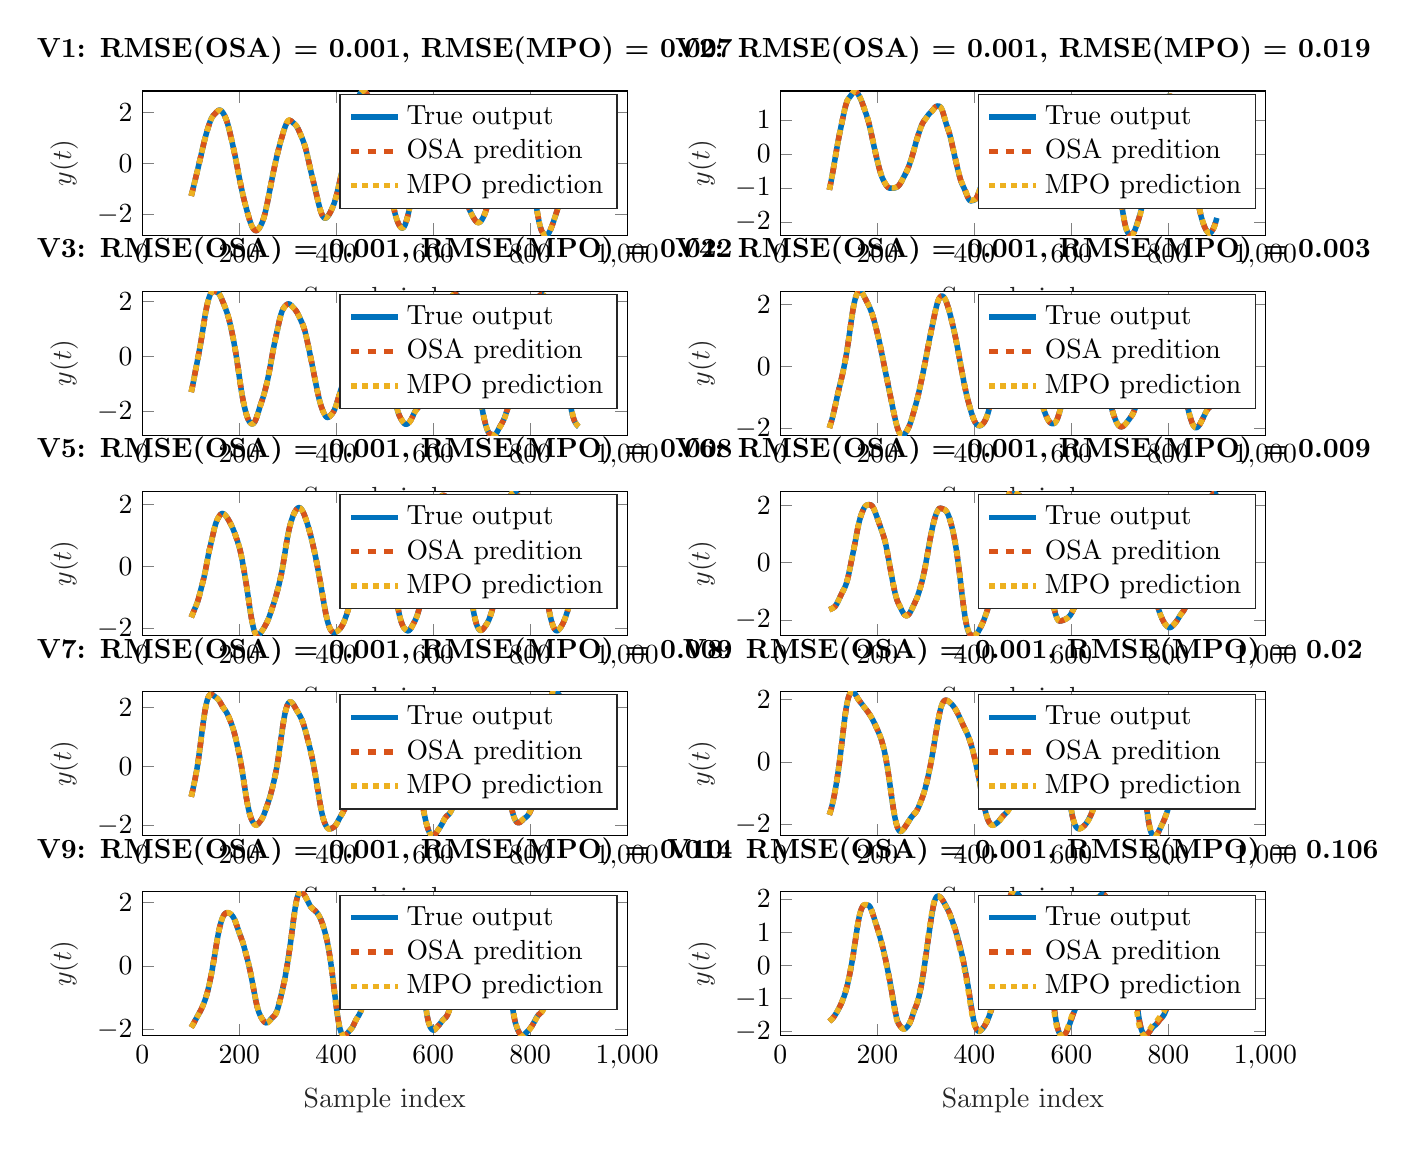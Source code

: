 % This file was created by matlab2tikz.
%
\definecolor{mycolor1}{rgb}{0.0,0.447,0.741}%
\definecolor{mycolor2}{rgb}{0.85,0.325,0.098}%
\definecolor{mycolor3}{rgb}{0.929,0.694,0.125}%
%
\begin{tikzpicture}

\begin{axis}[%
width=6.159cm,
height=1.831cm,
at={(0cm,10.169cm)},
scale only axis,
xmin=0,
xmax=1000,
xlabel style={font=\color{white!15!black}},
xlabel={Sample index},
ymin=-2.813,
ymax=2.848,
ylabel style={font=\color{white!15!black}},
ylabel={$y(t)$},
axis background/.style={fill=white},
title style={font=\bfseries},
title={V1: RMSE(OSA) = 0.001, RMSE(MPO) = 0.007},
legend style={legend cell align=left, align=left, draw=white!15!black}
]
\addplot [color=mycolor1, line width=2.0pt]
  table[row sep=crcr]{%
101	-1.273\\
104	-1.046\\
107	-0.813\\
110	-0.578\\
113	-0.339\\
119	0.144\\
121	0.308\\
126	0.718\\
127	0.799\\
129	0.952\\
130	1.026\\
132	1.167\\
134	1.299\\
136	1.424\\
138	1.541\\
139	1.596\\
140	1.648\\
141	1.697\\
143	1.781\\
145	1.846\\
147	1.895\\
149	1.937\\
154	2.033\\
155	2.051\\
156	2.067\\
157	2.08\\
159	2.094\\
160	2.093\\
161	2.088\\
162	2.079\\
163	2.064\\
164	2.047\\
166	1.999\\
167	1.971\\
169	1.906\\
171	1.828\\
173	1.734\\
174	1.68\\
175	1.624\\
176	1.561\\
177	1.495\\
178	1.424\\
180	1.273\\
183	1.027\\
186	0.773\\
188	0.601\\
190	0.423\\
192	0.237\\
194	0.043\\
196	-0.155\\
199	-0.452\\
201	-0.645\\
202	-0.741\\
205	-1.014\\
207	-1.188\\
209	-1.351\\
210	-1.432\\
213	-1.654\\
216	-1.863\\
219	-2.065\\
220	-2.132\\
221	-2.194\\
223	-2.315\\
225	-2.414\\
226	-2.459\\
228	-2.533\\
230	-2.584\\
231	-2.604\\
233	-2.63\\
235	-2.634\\
236	-2.629\\
237	-2.62\\
238	-2.607\\
240	-2.568\\
242	-2.512\\
243	-2.481\\
245	-2.41\\
247	-2.326\\
248	-2.278\\
249	-2.227\\
250	-2.169\\
251	-2.108\\
252	-2.039\\
253	-1.966\\
254	-1.887\\
255	-1.804\\
256	-1.716\\
258	-1.534\\
261	-1.245\\
268	-0.561\\
271	-0.281\\
272	-0.19\\
275	0.072\\
278	0.32\\
281	0.55\\
284	0.767\\
287	0.973\\
290	1.169\\
292	1.295\\
293	1.352\\
295	1.463\\
297	1.551\\
298	1.594\\
300	1.647\\
301	1.672\\
303	1.689\\
304	1.691\\
306	1.679\\
307	1.666\\
309	1.636\\
316	1.51\\
318	1.463\\
319	1.436\\
321	1.372\\
323	1.291\\
326	1.156\\
331	0.924\\
333	0.823\\
335	0.709\\
337	0.578\\
339	0.428\\
341	0.266\\
347	-0.247\\
349	-0.41\\
352	-0.646\\
355	-0.88\\
358	-1.12\\
362	-1.447\\
363	-1.526\\
365	-1.677\\
366	-1.75\\
369	-1.936\\
372	-2.064\\
373	-2.091\\
375	-2.131\\
376	-2.142\\
378	-2.143\\
379	-2.137\\
381	-2.107\\
382	-2.088\\
384	-2.036\\
385	-2.008\\
388	-1.906\\
390	-1.829\\
391	-1.787\\
393	-1.699\\
395	-1.598\\
396	-1.546\\
398	-1.424\\
399	-1.358\\
401	-1.213\\
402	-1.134\\
404	-0.973\\
411	-0.38\\
413	-0.207\\
415	-0.03\\
417	0.151\\
425	0.882\\
427	1.069\\
431	1.445\\
433	1.627\\
435	1.801\\
437	1.967\\
439	2.127\\
440	2.206\\
442	2.355\\
443	2.423\\
444	2.489\\
445	2.551\\
447	2.658\\
449	2.735\\
450	2.767\\
452	2.815\\
454	2.84\\
455	2.846\\
456	2.847\\
457	2.847\\
459	2.828\\
461	2.791\\
463	2.737\\
465	2.669\\
467	2.59\\
469	2.501\\
470	2.451\\
471	2.398\\
472	2.342\\
473	2.281\\
474	2.218\\
476	2.082\\
479	1.873\\
481	1.737\\
484	1.547\\
486	1.425\\
487	1.363\\
488	1.298\\
490	1.158\\
492	1.002\\
494	0.825\\
495	0.73\\
497	0.536\\
500	0.231\\
505	-0.284\\
507	-0.495\\
508	-0.602\\
510	-0.821\\
514	-1.269\\
516	-1.484\\
517	-1.586\\
518	-1.683\\
519	-1.775\\
521	-1.944\\
523	-2.087\\
524	-2.148\\
525	-2.207\\
526	-2.26\\
528	-2.353\\
530	-2.426\\
531	-2.459\\
533	-2.505\\
534	-2.522\\
536	-2.535\\
537	-2.531\\
539	-2.505\\
540	-2.477\\
542	-2.406\\
544	-2.297\\
545	-2.235\\
547	-2.096\\
549	-1.935\\
550	-1.853\\
554	-1.506\\
557	-1.246\\
561	-0.901\\
562	-0.814\\
564	-0.63\\
565	-0.535\\
567	-0.338\\
572	0.175\\
573	0.273\\
575	0.463\\
577	0.64\\
579	0.803\\
581	0.959\\
586	1.343\\
588	1.494\\
589	1.568\\
591	1.709\\
593	1.832\\
594	1.889\\
596	1.99\\
598	2.076\\
599	2.118\\
603	2.271\\
604	2.306\\
606	2.37\\
608	2.415\\
609	2.428\\
610	2.437\\
611	2.443\\
612	2.442\\
613	2.435\\
614	2.427\\
615	2.415\\
617	2.386\\
618	2.368\\
619	2.347\\
620	2.324\\
621	2.296\\
622	2.264\\
623	2.229\\
625	2.144\\
627	2.048\\
631	1.847\\
633	1.744\\
635	1.632\\
637	1.506\\
639	1.362\\
641	1.201\\
643	1.027\\
645	0.844\\
647	0.654\\
650	0.359\\
654	-0.04\\
657	-0.33\\
661	-0.709\\
666	-1.187\\
667	-1.28\\
669	-1.45\\
671	-1.597\\
673	-1.719\\
675	-1.819\\
676	-1.863\\
678	-1.946\\
680	-2.022\\
682	-2.095\\
684	-2.161\\
686	-2.219\\
687	-2.244\\
688	-2.266\\
689	-2.284\\
690	-2.298\\
691	-2.309\\
693	-2.318\\
694	-2.316\\
696	-2.3\\
697	-2.284\\
699	-2.245\\
701	-2.186\\
702	-2.156\\
705	-2.037\\
707	-1.941\\
708	-1.889\\
710	-1.771\\
711	-1.707\\
713	-1.567\\
714	-1.49\\
716	-1.33\\
720	-1.0\\
722	-0.839\\
725	-0.614\\
728	-0.397\\
729	-0.323\\
731	-0.169\\
732	-0.089\\
734	0.079\\
740	0.601\\
742	0.765\\
743	0.844\\
745	0.994\\
747	1.131\\
748	1.196\\
750	1.32\\
752	1.433\\
754	1.532\\
755	1.58\\
757	1.653\\
758	1.682\\
760	1.726\\
761	1.736\\
763	1.749\\
765	1.74\\
767	1.719\\
769	1.687\\
770	1.668\\
772	1.62\\
773	1.589\\
774	1.555\\
775	1.516\\
776	1.474\\
777	1.426\\
778	1.375\\
779	1.319\\
780	1.259\\
782	1.13\\
784	0.989\\
785	0.916\\
788	0.689\\
791	0.456\\
793	0.297\\
795	0.13\\
797	-0.049\\
799	-0.243\\
801	-0.449\\
805	-0.871\\
808	-1.183\\
810	-1.395\\
812	-1.616\\
815	-1.957\\
816	-2.067\\
817	-2.172\\
818	-2.27\\
819	-2.36\\
820	-2.439\\
821	-2.51\\
822	-2.568\\
823	-2.62\\
824	-2.661\\
825	-2.697\\
826	-2.725\\
827	-2.75\\
829	-2.786\\
830	-2.798\\
831	-2.808\\
832	-2.812\\
833	-2.812\\
834	-2.807\\
835	-2.797\\
836	-2.782\\
838	-2.737\\
840	-2.671\\
841	-2.633\\
843	-2.546\\
845	-2.445\\
847	-2.336\\
849	-2.223\\
852	-2.05\\
854	-1.932\\
857	-1.745\\
859	-1.61\\
861	-1.463\\
862	-1.386\\
864	-1.226\\
866	-1.058\\
869	-0.794\\
872	-0.519\\
876	-0.148\\
878	0.033\\
880	0.209\\
884	0.56\\
885	0.649\\
887	0.834\\
889	1.026\\
893	1.412\\
894	1.507\\
896	1.684\\
897	1.767\\
898	1.847\\
899	1.925\\
900	1.996\\
};
\addlegendentry{True output}

\addplot [color=mycolor2, dashed, line width=2.0pt]
  table[row sep=crcr]{%
101	-1.272\\
102	-1.196\\
103	-1.122\\
106	-0.892\\
109	-0.657\\
113	-0.339\\
119	0.144\\
122	0.39\\
125	0.637\\
127	0.798\\
128	0.876\\
130	1.026\\
132	1.166\\
134	1.298\\
135	1.362\\
137	1.484\\
139	1.596\\
140	1.648\\
141	1.696\\
142	1.74\\
143	1.779\\
144	1.815\\
146	1.872\\
148	1.917\\
149	1.936\\
151	1.976\\
154	2.034\\
156	2.067\\
157	2.079\\
158	2.089\\
159	2.093\\
160	2.094\\
161	2.088\\
162	2.079\\
163	2.064\\
164	2.046\\
165	2.025\\
166	1.999\\
167	1.971\\
169	1.905\\
170	1.868\\
171	1.827\\
172	1.783\\
174	1.682\\
176	1.562\\
177	1.494\\
178	1.424\\
179	1.349\\
181	1.192\\
183	1.028\\
188	0.601\\
190	0.422\\
192	0.237\\
194	0.043\\
197	-0.254\\
199	-0.452\\
201	-0.645\\
203	-0.833\\
204	-0.925\\
206	-1.101\\
207	-1.188\\
208	-1.271\\
210	-1.43\\
212	-1.581\\
214	-1.723\\
215	-1.795\\
217	-1.931\\
219	-2.066\\
221	-2.195\\
222	-2.255\\
223	-2.312\\
224	-2.366\\
225	-2.415\\
226	-2.459\\
228	-2.531\\
229	-2.561\\
231	-2.605\\
233	-2.628\\
234	-2.634\\
236	-2.631\\
238	-2.607\\
239	-2.588\\
240	-2.566\\
241	-2.542\\
243	-2.481\\
245	-2.409\\
246	-2.37\\
248	-2.279\\
250	-2.171\\
251	-2.107\\
252	-2.04\\
253	-1.965\\
254	-1.887\\
255	-1.803\\
256	-1.717\\
258	-1.533\\
260	-1.342\\
262	-1.147\\
268	-0.562\\
270	-0.373\\
273	-0.101\\
274	-0.014\\
277	0.239\\
280	0.476\\
282	0.623\\
283	0.696\\
286	0.905\\
289	1.105\\
291	1.232\\
293	1.353\\
294	1.409\\
295	1.46\\
296	1.509\\
297	1.553\\
298	1.589\\
299	1.622\\
300	1.65\\
301	1.668\\
303	1.691\\
304	1.691\\
306	1.678\\
308	1.651\\
309	1.636\\
311	1.601\\
316	1.51\\
317	1.488\\
318	1.463\\
319	1.435\\
320	1.404\\
321	1.37\\
322	1.333\\
324	1.248\\
325	1.201\\
326	1.157\\
329	1.017\\
331	0.923\\
332	0.874\\
333	0.823\\
334	0.768\\
335	0.708\\
336	0.645\\
337	0.577\\
338	0.505\\
340	0.348\\
342	0.181\\
345	-0.078\\
347	-0.247\\
349	-0.41\\
351	-0.568\\
357	-1.039\\
363	-1.526\\
364	-1.603\\
365	-1.676\\
367	-1.815\\
368	-1.877\\
370	-1.981\\
371	-2.027\\
372	-2.06\\
374	-2.116\\
375	-2.131\\
376	-2.137\\
377	-2.145\\
378	-2.145\\
380	-2.123\\
381	-2.108\\
383	-2.063\\
384	-2.038\\
386	-1.975\\
387	-1.942\\
390	-1.829\\
391	-1.787\\
393	-1.698\\
394	-1.651\\
395	-1.599\\
396	-1.544\\
397	-1.486\\
398	-1.425\\
399	-1.357\\
401	-1.213\\
403	-1.053\\
404	-0.972\\
409	-0.55\\
412	-0.294\\
414	-0.119\\
416	0.06\\
419	0.333\\
426	0.976\\
432	1.536\\
434	1.714\\
436	1.885\\
438	2.048\\
441	2.282\\
443	2.425\\
444	2.489\\
445	2.55\\
446	2.605\\
447	2.655\\
448	2.7\\
450	2.768\\
452	2.813\\
453	2.83\\
455	2.848\\
457	2.846\\
458	2.838\\
459	2.827\\
460	2.812\\
462	2.766\\
464	2.705\\
465	2.667\\
466	2.631\\
468	2.547\\
470	2.452\\
472	2.342\\
473	2.281\\
474	2.218\\
475	2.151\\
481	1.738\\
483	1.609\\
487	1.363\\
488	1.298\\
489	1.229\\
490	1.157\\
491	1.081\\
492	1.0\\
493	0.916\\
494	0.825\\
495	0.731\\
497	0.536\\
500	0.231\\
506	-0.389\\
508	-0.602\\
510	-0.822\\
515	-1.378\\
516	-1.484\\
517	-1.586\\
518	-1.683\\
519	-1.776\\
520	-1.862\\
521	-1.942\\
522	-2.017\\
523	-2.086\\
524	-2.15\\
526	-2.261\\
528	-2.352\\
529	-2.392\\
531	-2.457\\
532	-2.483\\
533	-2.506\\
534	-2.521\\
535	-2.53\\
536	-2.535\\
537	-2.531\\
538	-2.52\\
539	-2.503\\
540	-2.476\\
541	-2.443\\
542	-2.404\\
543	-2.354\\
544	-2.298\\
545	-2.236\\
546	-2.164\\
547	-2.095\\
548	-2.017\\
550	-1.853\\
551	-1.765\\
552	-1.68\\
555	-1.419\\
562	-0.812\\
563	-0.723\\
564	-0.631\\
566	-0.437\\
567	-0.337\\
572	0.174\\
574	0.37\\
575	0.463\\
576	0.552\\
577	0.638\\
578	0.722\\
580	0.883\\
586	1.343\\
588	1.494\\
590	1.639\\
591	1.707\\
592	1.773\\
593	1.833\\
594	1.888\\
596	1.988\\
597	2.034\\
599	2.118\\
603	2.27\\
604	2.306\\
605	2.339\\
606	2.369\\
607	2.394\\
608	2.413\\
609	2.429\\
611	2.442\\
613	2.437\\
614	2.428\\
616	2.401\\
617	2.386\\
618	2.368\\
619	2.347\\
620	2.324\\
621	2.296\\
622	2.264\\
623	2.228\\
624	2.188\\
625	2.143\\
626	2.097\\
631	1.847\\
632	1.796\\
634	1.689\\
635	1.631\\
636	1.571\\
637	1.504\\
638	1.436\\
640	1.283\\
642	1.115\\
644	0.937\\
646	0.75\\
649	0.458\\
655	-0.137\\
657	-0.329\\
663	-0.901\\
665	-1.093\\
666	-1.187\\
667	-1.279\\
668	-1.367\\
669	-1.448\\
670	-1.526\\
671	-1.595\\
672	-1.661\\
674	-1.772\\
676	-1.864\\
679	-1.985\\
681	-2.059\\
683	-2.129\\
685	-2.192\\
687	-2.244\\
689	-2.284\\
690	-2.298\\
691	-2.309\\
692	-2.316\\
693	-2.316\\
694	-2.314\\
695	-2.308\\
696	-2.299\\
697	-2.284\\
698	-2.265\\
699	-2.243\\
701	-2.187\\
702	-2.154\\
704	-2.079\\
705	-2.036\\
707	-1.942\\
708	-1.888\\
710	-1.771\\
711	-1.706\\
712	-1.637\\
713	-1.566\\
715	-1.412\\
716	-1.331\\
717	-1.246\\
721	-0.919\\
723	-0.763\\
724	-0.687\\
729	-0.323\\
731	-0.169\\
732	-0.088\\
734	0.079\\
736	0.253\\
739	0.516\\
741	0.684\\
742	0.765\\
743	0.844\\
744	0.92\\
746	1.063\\
748	1.196\\
750	1.32\\
751	1.378\\
752	1.433\\
753	1.485\\
754	1.532\\
755	1.577\\
756	1.618\\
757	1.653\\
758	1.682\\
759	1.704\\
760	1.724\\
761	1.737\\
762	1.744\\
763	1.747\\
765	1.741\\
766	1.733\\
769	1.687\\
770	1.668\\
771	1.645\\
772	1.619\\
773	1.589\\
774	1.555\\
775	1.517\\
776	1.473\\
777	1.427\\
778	1.374\\
779	1.319\\
780	1.259\\
781	1.196\\
783	1.06\\
784	0.989\\
785	0.916\\
790	0.534\\
793	0.297\\
794	0.215\\
795	0.13\\
796	0.042\\
797	-0.05\\
798	-0.145\\
799	-0.244\\
800	-0.345\\
804	-0.766\\
806	-0.975\\
809	-1.288\\
811	-1.505\\
813	-1.73\\
815	-1.958\\
816	-2.068\\
817	-2.172\\
818	-2.27\\
819	-2.359\\
820	-2.44\\
821	-2.509\\
822	-2.569\\
823	-2.618\\
824	-2.662\\
825	-2.696\\
826	-2.727\\
828	-2.771\\
830	-2.799\\
832	-2.813\\
833	-2.811\\
834	-2.807\\
835	-2.796\\
836	-2.781\\
837	-2.761\\
839	-2.706\\
841	-2.634\\
844	-2.496\\
846	-2.392\\
852	-2.05\\
854	-1.932\\
856	-1.808\\
858	-1.678\\
859	-1.61\\
860	-1.538\\
862	-1.386\\
864	-1.226\\
866	-1.057\\
867	-0.971\\
869	-0.793\\
871	-0.612\\
876	-0.148\\
879	0.122\\
885	0.649\\
887	0.834\\
889	1.026\\
893	1.412\\
894	1.506\\
895	1.597\\
896	1.684\\
897	1.768\\
899	1.924\\
900	1.996\\
};
\addlegendentry{OSA predition}

\addplot [color=mycolor3, dotted, line width=2.0pt]
  table[row sep=crcr]{%
101	-1.273\\
104	-1.046\\
109	-0.657\\
113	-0.34\\
119	0.143\\
122	0.388\\
126	0.715\\
128	0.873\\
129	0.948\\
130	1.022\\
131	1.093\\
133	1.228\\
135	1.356\\
137	1.478\\
138	1.536\\
139	1.591\\
140	1.643\\
141	1.691\\
142	1.735\\
143	1.775\\
144	1.809\\
145	1.84\\
146	1.866\\
147	1.89\\
149	1.932\\
154	2.029\\
155	2.047\\
156	2.062\\
157	2.075\\
158	2.084\\
159	2.089\\
160	2.089\\
161	2.084\\
162	2.074\\
163	2.06\\
164	2.042\\
165	2.02\\
166	1.995\\
167	1.967\\
168	1.936\\
169	1.902\\
170	1.865\\
171	1.824\\
172	1.78\\
173	1.732\\
174	1.679\\
175	1.622\\
176	1.56\\
177	1.494\\
178	1.423\\
179	1.349\\
180	1.272\\
182	1.111\\
184	0.945\\
187	0.69\\
189	0.516\\
191	0.335\\
193	0.145\\
195	-0.05\\
199	-0.445\\
201	-0.638\\
203	-0.826\\
205	-1.007\\
207	-1.18\\
208	-1.264\\
209	-1.345\\
210	-1.424\\
212	-1.575\\
214	-1.719\\
216	-1.857\\
219	-2.06\\
221	-2.19\\
222	-2.251\\
223	-2.308\\
224	-2.362\\
225	-2.411\\
226	-2.455\\
227	-2.493\\
228	-2.527\\
229	-2.556\\
230	-2.58\\
231	-2.599\\
232	-2.613\\
233	-2.623\\
234	-2.629\\
235	-2.629\\
236	-2.625\\
237	-2.616\\
238	-2.603\\
239	-2.585\\
240	-2.563\\
241	-2.537\\
242	-2.509\\
243	-2.477\\
244	-2.443\\
245	-2.407\\
246	-2.367\\
247	-2.324\\
248	-2.277\\
249	-2.225\\
250	-2.168\\
251	-2.106\\
252	-2.038\\
253	-1.964\\
254	-1.886\\
255	-1.803\\
256	-1.716\\
257	-1.625\\
259	-1.437\\
261	-1.244\\
268	-0.558\\
270	-0.367\\
272	-0.183\\
274	-0.006\\
276	0.165\\
278	0.329\\
280	0.487\\
282	0.637\\
284	0.782\\
286	0.921\\
288	1.056\\
290	1.186\\
292	1.311\\
293	1.37\\
294	1.426\\
295	1.478\\
296	1.526\\
297	1.57\\
298	1.608\\
299	1.64\\
300	1.666\\
301	1.686\\
302	1.699\\
303	1.706\\
304	1.707\\
305	1.703\\
306	1.695\\
307	1.683\\
309	1.651\\
314	1.561\\
316	1.523\\
317	1.501\\
318	1.476\\
319	1.448\\
320	1.416\\
321	1.381\\
322	1.342\\
323	1.3\\
325	1.211\\
330	0.978\\
332	0.88\\
333	0.828\\
334	0.773\\
335	0.713\\
336	0.65\\
337	0.582\\
338	0.509\\
339	0.432\\
340	0.352\\
342	0.185\\
346	-0.158\\
348	-0.324\\
350	-0.485\\
353	-0.719\\
356	-0.954\\
358	-1.115\\
362	-1.44\\
364	-1.597\\
365	-1.671\\
366	-1.742\\
367	-1.808\\
368	-1.87\\
369	-1.926\\
370	-1.976\\
371	-2.019\\
372	-2.056\\
373	-2.087\\
374	-2.11\\
375	-2.126\\
376	-2.136\\
377	-2.14\\
378	-2.138\\
379	-2.131\\
380	-2.119\\
381	-2.103\\
382	-2.083\\
383	-2.06\\
384	-2.034\\
385	-2.005\\
386	-1.973\\
388	-1.904\\
390	-1.826\\
392	-1.742\\
393	-1.697\\
394	-1.649\\
395	-1.598\\
396	-1.544\\
397	-1.486\\
398	-1.424\\
399	-1.358\\
400	-1.288\\
401	-1.214\\
402	-1.137\\
404	-0.975\\
407	-0.724\\
411	-0.388\\
413	-0.217\\
415	-0.041\\
418	0.23\\
425	0.869\\
428	1.149\\
431	1.431\\
433	1.612\\
435	1.786\\
437	1.952\\
439	2.112\\
441	2.266\\
442	2.339\\
443	2.409\\
444	2.475\\
445	2.537\\
446	2.593\\
447	2.642\\
448	2.686\\
449	2.723\\
450	2.755\\
451	2.781\\
452	2.802\\
453	2.818\\
454	2.829\\
455	2.836\\
456	2.839\\
457	2.837\\
458	2.831\\
459	2.819\\
460	2.803\\
461	2.783\\
462	2.758\\
463	2.73\\
464	2.698\\
465	2.663\\
466	2.626\\
467	2.586\\
468	2.543\\
469	2.498\\
470	2.449\\
471	2.396\\
472	2.34\\
473	2.28\\
474	2.217\\
476	2.083\\
480	1.805\\
482	1.674\\
484	1.55\\
487	1.364\\
488	1.299\\
489	1.231\\
490	1.159\\
491	1.082\\
492	1.001\\
493	0.915\\
494	0.826\\
495	0.732\\
496	0.636\\
498	0.436\\
501	0.13\\
505	-0.282\\
507	-0.492\\
509	-0.708\\
511	-0.93\\
514	-1.265\\
515	-1.374\\
516	-1.48\\
517	-1.582\\
518	-1.679\\
519	-1.771\\
520	-1.857\\
521	-1.938\\
522	-2.013\\
523	-2.082\\
524	-2.145\\
525	-2.203\\
526	-2.256\\
527	-2.304\\
528	-2.348\\
529	-2.388\\
530	-2.423\\
531	-2.454\\
532	-2.48\\
533	-2.501\\
534	-2.517\\
535	-2.528\\
536	-2.531\\
537	-2.528\\
538	-2.518\\
539	-2.5\\
540	-2.474\\
541	-2.44\\
542	-2.398\\
543	-2.349\\
544	-2.293\\
545	-2.231\\
546	-2.163\\
547	-2.09\\
548	-2.013\\
549	-1.932\\
551	-1.763\\
554	-1.501\\
557	-1.239\\
561	-0.893\\
563	-0.714\\
564	-0.621\\
565	-0.525\\
566	-0.427\\
568	-0.225\\
572	0.186\\
573	0.286\\
574	0.382\\
575	0.476\\
576	0.565\\
577	0.652\\
578	0.736\\
580	0.897\\
582	1.052\\
587	1.435\\
589	1.583\\
590	1.655\\
591	1.723\\
592	1.787\\
593	1.848\\
594	1.904\\
595	1.956\\
596	2.004\\
597	2.048\\
599	2.131\\
601	2.208\\
603	2.282\\
604	2.317\\
605	2.35\\
606	2.379\\
607	2.404\\
608	2.423\\
609	2.437\\
610	2.446\\
611	2.448\\
612	2.446\\
613	2.441\\
614	2.431\\
615	2.419\\
616	2.405\\
618	2.371\\
619	2.35\\
620	2.326\\
621	2.298\\
622	2.266\\
623	2.229\\
624	2.189\\
625	2.144\\
627	2.048\\
630	1.897\\
633	1.742\\
634	1.687\\
635	1.629\\
636	1.568\\
637	1.502\\
638	1.432\\
639	1.357\\
640	1.278\\
641	1.196\\
642	1.11\\
644	0.931\\
646	0.744\\
648	0.551\\
650	0.353\\
654	-0.046\\
656	-0.24\\
659	-0.526\\
662	-0.812\\
665	-1.101\\
666	-1.195\\
667	-1.287\\
668	-1.374\\
669	-1.456\\
670	-1.533\\
671	-1.603\\
672	-1.667\\
673	-1.725\\
674	-1.777\\
675	-1.826\\
676	-1.87\\
678	-1.952\\
680	-2.028\\
682	-2.099\\
684	-2.165\\
685	-2.195\\
686	-2.223\\
687	-2.247\\
688	-2.269\\
689	-2.287\\
690	-2.301\\
691	-2.312\\
692	-2.318\\
693	-2.32\\
694	-2.318\\
695	-2.312\\
696	-2.301\\
697	-2.286\\
698	-2.268\\
699	-2.245\\
700	-2.218\\
701	-2.188\\
702	-2.155\\
703	-2.119\\
704	-2.079\\
705	-2.036\\
706	-1.99\\
707	-1.941\\
708	-1.888\\
709	-1.831\\
710	-1.771\\
711	-1.706\\
712	-1.638\\
713	-1.566\\
714	-1.49\\
715	-1.411\\
717	-1.247\\
720	-0.998\\
722	-0.839\\
724	-0.686\\
730	-0.244\\
731	-0.165\\
733	-0.001\\
735	0.171\\
739	0.522\\
740	0.607\\
742	0.772\\
743	0.85\\
744	0.926\\
745	1.0\\
746	1.07\\
747	1.138\\
748	1.203\\
749	1.266\\
750	1.327\\
751	1.385\\
752	1.44\\
753	1.492\\
754	1.541\\
755	1.586\\
756	1.626\\
757	1.661\\
758	1.691\\
759	1.715\\
760	1.733\\
761	1.745\\
762	1.752\\
763	1.754\\
764	1.752\\
765	1.747\\
766	1.738\\
767	1.726\\
768	1.712\\
769	1.695\\
770	1.675\\
771	1.653\\
772	1.626\\
773	1.597\\
774	1.562\\
775	1.524\\
776	1.481\\
777	1.434\\
778	1.383\\
779	1.327\\
780	1.268\\
781	1.205\\
782	1.139\\
783	1.07\\
785	0.926\\
787	0.775\\
790	0.544\\
792	0.387\\
794	0.224\\
795	0.139\\
796	0.051\\
797	-0.04\\
798	-0.135\\
799	-0.234\\
801	-0.439\\
807	-1.067\\
809	-1.276\\
810	-1.383\\
812	-1.604\\
815	-1.945\\
816	-2.055\\
817	-2.161\\
818	-2.259\\
819	-2.349\\
820	-2.429\\
821	-2.499\\
822	-2.559\\
823	-2.609\\
824	-2.652\\
825	-2.687\\
826	-2.716\\
827	-2.741\\
828	-2.761\\
829	-2.778\\
830	-2.791\\
831	-2.8\\
832	-2.805\\
833	-2.805\\
834	-2.801\\
835	-2.791\\
836	-2.776\\
837	-2.756\\
838	-2.73\\
839	-2.701\\
840	-2.666\\
841	-2.628\\
842	-2.586\\
843	-2.541\\
844	-2.493\\
845	-2.442\\
847	-2.334\\
849	-2.22\\
853	-1.989\\
855	-1.869\\
857	-1.743\\
858	-1.677\\
859	-1.608\\
860	-1.536\\
861	-1.462\\
862	-1.385\\
864	-1.224\\
866	-1.057\\
868	-0.883\\
870	-0.703\\
872	-0.52\\
877	-0.057\\
879	0.122\\
885	0.65\\
887	0.835\\
889	1.026\\
893	1.412\\
894	1.505\\
895	1.595\\
896	1.683\\
897	1.766\\
898	1.846\\
899	1.923\\
900	1.995\\
};
\addlegendentry{MPO prediction}

\end{axis}

\begin{axis}[%
width=6.159cm,
height=1.831cm,
at={(8.104cm,10.169cm)},
scale only axis,
xmin=0,
xmax=1000,
xlabel style={font=\color{white!15!black}},
xlabel={Sample index},
ymin=-2.389,
ymax=1.851,
ylabel style={font=\color{white!15!black}},
ylabel={$y(t)$},
axis background/.style={fill=white},
title style={font=\bfseries},
title={V2: RMSE(OSA) = 0.001, RMSE(MPO) = 0.019},
legend style={legend cell align=left, align=left, draw=white!15!black}
]
\addplot [color=mycolor1, line width=2.0pt]
  table[row sep=crcr]{%
101	-1.056\\
103	-0.918\\
105	-0.774\\
107	-0.622\\
109	-0.462\\
111	-0.295\\
113	-0.124\\
114	-0.038\\
116	0.13\\
117	0.211\\
119	0.369\\
121	0.517\\
122	0.589\\
125	0.796\\
130	1.136\\
131	1.203\\
133	1.328\\
134	1.386\\
136	1.488\\
138	1.562\\
139	1.59\\
140	1.615\\
141	1.636\\
145	1.707\\
146	1.726\\
150	1.808\\
151	1.825\\
152	1.838\\
153	1.844\\
154	1.847\\
155	1.844\\
156	1.835\\
157	1.822\\
158	1.806\\
159	1.786\\
160	1.764\\
162	1.715\\
163	1.689\\
165	1.632\\
167	1.566\\
168	1.53\\
170	1.453\\
172	1.371\\
177	1.163\\
179	1.077\\
181	0.983\\
182	0.931\\
183	0.877\\
185	0.759\\
187	0.631\\
193	0.229\\
194	0.164\\
197	-0.023\\
199	-0.145\\
201	-0.264\\
203	-0.379\\
205	-0.485\\
206	-0.533\\
207	-0.579\\
208	-0.622\\
210	-0.698\\
212	-0.762\\
214	-0.818\\
216	-0.869\\
217	-0.893\\
219	-0.936\\
221	-0.969\\
222	-0.982\\
223	-0.992\\
225	-1.004\\
227	-1.008\\
230	-1.009\\
233	-1.007\\
235	-1.004\\
237	-0.996\\
239	-0.984\\
240	-0.977\\
242	-0.956\\
243	-0.944\\
245	-0.914\\
247	-0.876\\
249	-0.829\\
251	-0.776\\
260	-0.525\\
261	-0.495\\
263	-0.43\\
265	-0.357\\
267	-0.279\\
269	-0.194\\
271	-0.103\\
273	-0.005\\
276	0.151\\
278	0.256\\
279	0.308\\
281	0.408\\
283	0.502\\
285	0.592\\
287	0.678\\
289	0.759\\
290	0.796\\
291	0.832\\
292	0.864\\
293	0.894\\
294	0.92\\
295	0.945\\
297	0.988\\
304	1.128\\
306	1.164\\
308	1.194\\
311	1.236\\
313	1.268\\
315	1.303\\
317	1.339\\
318	1.356\\
319	1.371\\
320	1.384\\
321	1.393\\
322	1.4\\
323	1.405\\
324	1.408\\
326	1.407\\
327	1.404\\
328	1.399\\
329	1.39\\
330	1.377\\
331	1.359\\
332	1.334\\
333	1.305\\
334	1.268\\
335	1.228\\
336	1.181\\
337	1.133\\
340	0.98\\
341	0.931\\
343	0.841\\
347	0.674\\
349	0.579\\
351	0.471\\
353	0.35\\
356	0.155\\
358	0.026\\
360	-0.101\\
362	-0.224\\
365	-0.405\\
367	-0.523\\
368	-0.58\\
370	-0.687\\
372	-0.78\\
373	-0.821\\
374	-0.859\\
375	-0.894\\
377	-0.957\\
379	-1.015\\
381	-1.079\\
383	-1.149\\
386	-1.258\\
388	-1.32\\
390	-1.36\\
391	-1.37\\
392	-1.378\\
393	-1.38\\
394	-1.379\\
397	-1.369\\
399	-1.361\\
401	-1.348\\
403	-1.324\\
404	-1.302\\
405	-1.279\\
406	-1.248\\
407	-1.214\\
409	-1.138\\
411	-1.059\\
412	-1.021\\
414	-0.95\\
417	-0.85\\
418	-0.816\\
420	-0.737\\
422	-0.648\\
424	-0.551\\
426	-0.452\\
428	-0.358\\
430	-0.268\\
433	-0.135\\
435	-0.038\\
437	0.073\\
439	0.202\\
441	0.344\\
444	0.569\\
445	0.643\\
447	0.778\\
449	0.895\\
451	0.994\\
453	1.08\\
455	1.159\\
457	1.233\\
459	1.299\\
460	1.327\\
461	1.351\\
462	1.37\\
463	1.385\\
464	1.394\\
465	1.4\\
466	1.401\\
467	1.399\\
469	1.389\\
472	1.37\\
474	1.353\\
475	1.343\\
476	1.329\\
477	1.314\\
478	1.296\\
479	1.275\\
480	1.252\\
482	1.2\\
484	1.143\\
486	1.082\\
487	1.051\\
489	0.984\\
491	0.911\\
493	0.83\\
495	0.745\\
498	0.618\\
500	0.538\\
501	0.5\\
503	0.428\\
507	0.289\\
509	0.214\\
510	0.174\\
511	0.133\\
513	0.044\\
518	-0.185\\
520	-0.271\\
522	-0.353\\
525	-0.473\\
527	-0.551\\
529	-0.626\\
531	-0.698\\
534	-0.799\\
538	-0.929\\
539	-0.962\\
541	-1.022\\
543	-1.073\\
545	-1.111\\
547	-1.14\\
549	-1.166\\
550	-1.18\\
552	-1.216\\
556	-1.297\\
557	-1.313\\
558	-1.325\\
559	-1.332\\
560	-1.335\\
561	-1.334\\
563	-1.324\\
565	-1.312\\
567	-1.304\\
569	-1.299\\
570	-1.295\\
571	-1.287\\
572	-1.276\\
573	-1.261\\
574	-1.239\\
575	-1.212\\
576	-1.181\\
577	-1.146\\
579	-1.072\\
581	-0.998\\
582	-0.962\\
584	-0.897\\
590	-0.709\\
593	-0.61\\
595	-0.541\\
596	-0.506\\
598	-0.43\\
600	-0.346\\
602	-0.254\\
604	-0.155\\
608	0.045\\
610	0.141\\
611	0.188\\
613	0.275\\
615	0.355\\
617	0.43\\
620	0.54\\
621	0.578\\
623	0.662\\
624	0.708\\
625	0.757\\
627	0.86\\
629	0.966\\
630	1.017\\
631	1.065\\
632	1.111\\
634	1.193\\
636	1.262\\
638	1.318\\
640	1.365\\
641	1.385\\
642	1.401\\
643	1.416\\
645	1.435\\
647	1.437\\
648	1.433\\
649	1.427\\
651	1.408\\
653	1.385\\
656	1.345\\
658	1.315\\
660	1.283\\
662	1.247\\
665	1.188\\
667	1.145\\
669	1.098\\
670	1.071\\
671	1.042\\
672	1.01\\
673	0.975\\
674	0.938\\
676	0.855\\
678	0.759\\
680	0.653\\
681	0.597\\
683	0.476\\
684	0.411\\
686	0.273\\
688	0.115\\
689	0.034\\
691	-0.149\\
692	-0.247\\
693	-0.348\\
694	-0.451\\
696	-0.664\\
699	-0.989\\
701	-1.203\\
703	-1.411\\
705	-1.609\\
706	-1.702\\
707	-1.792\\
708	-1.878\\
710	-2.03\\
711	-2.092\\
712	-2.149\\
713	-2.203\\
715	-2.276\\
716	-2.305\\
718	-2.346\\
719	-2.359\\
720	-2.37\\
721	-2.377\\
722	-2.381\\
723	-2.384\\
724	-2.381\\
725	-2.375\\
726	-2.365\\
727	-2.349\\
728	-2.329\\
729	-2.303\\
730	-2.273\\
731	-2.24\\
733	-2.164\\
735	-2.083\\
737	-1.998\\
738	-1.956\\
740	-1.864\\
742	-1.763\\
744	-1.647\\
746	-1.516\\
748	-1.372\\
750	-1.22\\
752	-1.065\\
756	-0.754\\
760	-0.447\\
763	-0.219\\
766	0.004\\
768	0.149\\
771	0.361\\
774	0.573\\
775	0.644\\
779	0.936\\
781	1.074\\
782	1.137\\
783	1.197\\
784	1.251\\
785	1.3\\
786	1.344\\
787	1.383\\
788	1.419\\
790	1.482\\
792	1.538\\
794	1.591\\
796	1.637\\
798	1.673\\
800	1.695\\
801	1.7\\
802	1.702\\
803	1.702\\
804	1.698\\
806	1.687\\
808	1.671\\
809	1.661\\
810	1.648\\
811	1.632\\
812	1.613\\
814	1.564\\
816	1.497\\
817	1.457\\
818	1.414\\
819	1.368\\
821	1.267\\
823	1.156\\
824	1.097\\
826	0.976\\
831	0.656\\
833	0.535\\
834	0.476\\
836	0.365\\
841	0.104\\
843	-0.008\\
845	-0.135\\
846	-0.202\\
848	-0.349\\
850	-0.51\\
851	-0.592\\
855	-0.929\\
856	-1.013\\
858	-1.174\\
859	-1.253\\
861	-1.403\\
862	-1.477\\
865	-1.68\\
866	-1.741\\
868	-1.856\\
869	-1.909\\
872	-2.047\\
875	-2.154\\
877	-2.213\\
878	-2.241\\
880	-2.285\\
881	-2.302\\
883	-2.327\\
885	-2.33\\
886	-2.327\\
887	-2.317\\
888	-2.305\\
890	-2.268\\
892	-2.217\\
894	-2.155\\
896	-2.079\\
898	-1.988\\
900	-1.883\\
};
\addlegendentry{True output}

\addplot [color=mycolor2, dashed, line width=2.0pt]
  table[row sep=crcr]{%
101	-1.056\\
102	-0.988\\
104	-0.847\\
106	-0.699\\
108	-0.543\\
109	-0.462\\
110	-0.379\\
116	0.13\\
118	0.291\\
119	0.368\\
121	0.517\\
123	0.658\\
124	0.728\\
131	1.202\\
132	1.267\\
133	1.328\\
134	1.386\\
135	1.439\\
136	1.486\\
137	1.527\\
138	1.562\\
139	1.591\\
141	1.636\\
145	1.706\\
148	1.768\\
150	1.809\\
151	1.825\\
152	1.837\\
153	1.845\\
154	1.847\\
155	1.843\\
156	1.835\\
157	1.823\\
158	1.805\\
159	1.786\\
160	1.764\\
162	1.715\\
164	1.661\\
165	1.631\\
166	1.6\\
168	1.53\\
170	1.453\\
174	1.288\\
177	1.163\\
179	1.077\\
180	1.031\\
181	0.982\\
182	0.931\\
183	0.877\\
184	0.819\\
185	0.759\\
186	0.696\\
188	0.564\\
191	0.361\\
194	0.164\\
196	0.038\\
199	-0.145\\
201	-0.264\\
202	-0.322\\
204	-0.433\\
205	-0.484\\
206	-0.533\\
207	-0.579\\
208	-0.621\\
209	-0.66\\
210	-0.697\\
211	-0.73\\
212	-0.761\\
213	-0.791\\
216	-0.869\\
217	-0.893\\
218	-0.915\\
220	-0.953\\
221	-0.969\\
222	-0.981\\
224	-1.0\\
225	-1.004\\
227	-1.008\\
229	-1.009\\
233	-1.008\\
235	-1.004\\
237	-0.996\\
239	-0.984\\
241	-0.967\\
242	-0.957\\
243	-0.944\\
245	-0.914\\
246	-0.896\\
247	-0.875\\
248	-0.853\\
250	-0.803\\
254	-0.693\\
260	-0.526\\
262	-0.463\\
264	-0.394\\
266	-0.318\\
268	-0.237\\
270	-0.149\\
272	-0.054\\
274	0.046\\
280	0.358\\
282	0.455\\
284	0.547\\
286	0.635\\
288	0.719\\
290	0.796\\
291	0.831\\
292	0.864\\
293	0.894\\
294	0.92\\
295	0.945\\
296	0.967\\
298	1.008\\
305	1.146\\
307	1.179\\
310	1.222\\
312	1.251\\
314	1.285\\
317	1.339\\
318	1.356\\
319	1.37\\
320	1.383\\
321	1.393\\
322	1.401\\
323	1.406\\
325	1.408\\
326	1.407\\
327	1.404\\
328	1.398\\
329	1.39\\
330	1.377\\
331	1.359\\
332	1.336\\
333	1.306\\
334	1.268\\
335	1.227\\
336	1.182\\
338	1.082\\
339	1.03\\
341	0.931\\
343	0.841\\
347	0.673\\
348	0.628\\
349	0.579\\
350	0.527\\
351	0.47\\
352	0.411\\
354	0.286\\
357	0.09\\
360	-0.101\\
362	-0.224\\
365	-0.405\\
367	-0.523\\
369	-0.634\\
370	-0.686\\
371	-0.736\\
372	-0.78\\
373	-0.821\\
375	-0.894\\
377	-0.957\\
380	-1.046\\
381	-1.078\\
384	-1.186\\
385	-1.223\\
386	-1.257\\
387	-1.289\\
388	-1.318\\
389	-1.342\\
390	-1.36\\
391	-1.372\\
392	-1.377\\
393	-1.38\\
395	-1.377\\
400	-1.356\\
401	-1.348\\
402	-1.337\\
403	-1.322\\
404	-1.303\\
405	-1.279\\
406	-1.249\\
407	-1.214\\
408	-1.177\\
411	-1.058\\
412	-1.021\\
414	-0.951\\
417	-0.85\\
418	-0.815\\
419	-0.777\\
420	-0.737\\
421	-0.693\\
423	-0.6\\
427	-0.404\\
428	-0.357\\
430	-0.268\\
433	-0.135\\
434	-0.088\\
435	-0.037\\
436	0.016\\
437	0.074\\
438	0.136\\
439	0.203\\
440	0.272\\
442	0.419\\
444	0.569\\
445	0.642\\
446	0.711\\
447	0.777\\
448	0.838\\
449	0.893\\
450	0.946\\
451	0.993\\
452	1.038\\
454	1.12\\
456	1.197\\
458	1.267\\
459	1.298\\
460	1.327\\
461	1.351\\
462	1.371\\
463	1.385\\
464	1.394\\
465	1.399\\
466	1.401\\
467	1.399\\
468	1.396\\
471	1.376\\
473	1.362\\
474	1.353\\
475	1.343\\
476	1.33\\
477	1.314\\
478	1.296\\
479	1.275\\
480	1.252\\
481	1.227\\
483	1.172\\
485	1.113\\
487	1.051\\
488	1.018\\
490	0.948\\
492	0.871\\
494	0.788\\
497	0.66\\
499	0.578\\
500	0.538\\
502	0.463\\
504	0.393\\
507	0.289\\
509	0.214\\
510	0.174\\
512	0.09\\
514	-0.002\\
517	-0.14\\
519	-0.228\\
521	-0.313\\
524	-0.434\\
527	-0.551\\
529	-0.626\\
531	-0.698\\
533	-0.766\\
538	-0.93\\
540	-0.992\\
542	-1.048\\
543	-1.072\\
544	-1.093\\
545	-1.11\\
546	-1.126\\
550	-1.181\\
551	-1.197\\
552	-1.216\\
556	-1.297\\
557	-1.313\\
558	-1.325\\
559	-1.332\\
560	-1.336\\
561	-1.334\\
563	-1.324\\
565	-1.312\\
567	-1.304\\
569	-1.299\\
570	-1.295\\
571	-1.288\\
572	-1.276\\
573	-1.26\\
574	-1.239\\
575	-1.213\\
576	-1.181\\
578	-1.11\\
580	-1.034\\
582	-0.963\\
584	-0.896\\
590	-0.709\\
592	-0.644\\
594	-0.576\\
596	-0.505\\
597	-0.468\\
599	-0.389\\
600	-0.345\\
601	-0.301\\
603	-0.205\\
609	0.094\\
611	0.187\\
612	0.232\\
613	0.275\\
614	0.316\\
616	0.393\\
620	0.54\\
621	0.578\\
622	0.619\\
623	0.662\\
624	0.708\\
625	0.757\\
626	0.808\\
630	1.017\\
631	1.066\\
632	1.111\\
633	1.153\\
634	1.193\\
635	1.228\\
636	1.261\\
637	1.291\\
639	1.343\\
641	1.385\\
642	1.401\\
643	1.416\\
644	1.426\\
645	1.433\\
646	1.437\\
647	1.437\\
648	1.434\\
650	1.419\\
653	1.385\\
655	1.358\\
657	1.33\\
659	1.299\\
661	1.265\\
663	1.228\\
665	1.188\\
667	1.146\\
669	1.098\\
670	1.071\\
671	1.042\\
672	1.01\\
673	0.975\\
674	0.938\\
675	0.897\\
676	0.854\\
677	0.808\\
679	0.708\\
681	0.596\\
683	0.476\\
684	0.411\\
685	0.343\\
686	0.271\\
687	0.196\\
688	0.117\\
689	0.031\\
691	-0.148\\
692	-0.246\\
694	-0.451\\
697	-0.772\\
699	-0.989\\
700	-1.097\\
702	-1.307\\
703	-1.41\\
704	-1.511\\
705	-1.608\\
706	-1.703\\
707	-1.792\\
708	-1.878\\
709	-1.956\\
710	-2.028\\
711	-2.093\\
712	-2.151\\
713	-2.199\\
714	-2.24\\
715	-2.278\\
716	-2.304\\
718	-2.346\\
720	-2.37\\
721	-2.379\\
723	-2.383\\
724	-2.381\\
725	-2.375\\
726	-2.365\\
727	-2.349\\
728	-2.329\\
729	-2.303\\
730	-2.273\\
731	-2.24\\
732	-2.203\\
734	-2.124\\
737	-1.999\\
739	-1.911\\
740	-1.864\\
741	-1.815\\
742	-1.762\\
743	-1.706\\
744	-1.646\\
745	-1.583\\
746	-1.515\\
747	-1.446\\
749	-1.297\\
759	-0.524\\
762	-0.295\\
764	-0.144\\
766	0.004\\
768	0.15\\
770	0.291\\
774	0.573\\
776	0.717\\
779	0.936\\
780	1.007\\
781	1.074\\
782	1.137\\
783	1.196\\
784	1.251\\
785	1.3\\
786	1.345\\
787	1.383\\
788	1.419\\
789	1.452\\
791	1.511\\
793	1.565\\
795	1.615\\
796	1.637\\
797	1.657\\
798	1.672\\
799	1.685\\
800	1.694\\
801	1.7\\
802	1.703\\
803	1.702\\
805	1.694\\
807	1.68\\
808	1.671\\
809	1.661\\
810	1.648\\
811	1.632\\
812	1.613\\
813	1.59\\
814	1.562\\
815	1.532\\
816	1.497\\
817	1.458\\
819	1.369\\
821	1.267\\
822	1.213\\
824	1.097\\
826	0.975\\
832	0.595\\
833	0.534\\
835	0.42\\
836	0.365\\
839	0.209\\
840	0.157\\
842	0.049\\
843	-0.009\\
844	-0.07\\
845	-0.134\\
846	-0.203\\
847	-0.275\\
848	-0.35\\
849	-0.428\\
850	-0.509\\
851	-0.592\\
852	-0.678\\
854	-0.846\\
855	-0.93\\
858	-1.175\\
860	-1.329\\
861	-1.404\\
863	-1.546\\
864	-1.615\\
865	-1.678\\
867	-1.802\\
868	-1.856\\
869	-1.905\\
870	-1.957\\
871	-2.003\\
872	-2.042\\
874	-2.122\\
877	-2.214\\
878	-2.241\\
879	-2.264\\
880	-2.285\\
881	-2.302\\
882	-2.315\\
883	-2.325\\
884	-2.33\\
885	-2.331\\
886	-2.325\\
888	-2.306\\
889	-2.289\\
891	-2.244\\
893	-2.187\\
895	-2.118\\
896	-2.078\\
897	-2.035\\
898	-1.987\\
899	-1.937\\
900	-1.882\\
};
\addlegendentry{OSA predition}

\addplot [color=mycolor3, dotted, line width=2.0pt]
  table[row sep=crcr]{%
101	-1.056\\
103	-0.918\\
105	-0.773\\
106	-0.699\\
107	-0.622\\
108	-0.543\\
109	-0.462\\
111	-0.295\\
115	0.047\\
116	0.13\\
117	0.212\\
118	0.292\\
119	0.369\\
120	0.445\\
121	0.518\\
123	0.66\\
125	0.797\\
130	1.138\\
132	1.269\\
133	1.33\\
134	1.388\\
135	1.441\\
136	1.488\\
137	1.529\\
138	1.564\\
139	1.593\\
140	1.618\\
141	1.638\\
143	1.674\\
145	1.709\\
147	1.75\\
149	1.793\\
150	1.812\\
151	1.828\\
152	1.841\\
153	1.849\\
154	1.851\\
155	1.848\\
156	1.84\\
157	1.827\\
158	1.811\\
159	1.791\\
161	1.746\\
163	1.695\\
164	1.667\\
165	1.637\\
166	1.606\\
167	1.572\\
168	1.536\\
169	1.499\\
171	1.419\\
176	1.213\\
178	1.129\\
179	1.085\\
180	1.039\\
181	0.991\\
182	0.939\\
183	0.885\\
184	0.827\\
185	0.767\\
186	0.704\\
187	0.639\\
189	0.505\\
192	0.303\\
194	0.173\\
196	0.047\\
199	-0.136\\
201	-0.255\\
202	-0.313\\
203	-0.369\\
204	-0.424\\
205	-0.476\\
206	-0.525\\
207	-0.571\\
208	-0.613\\
209	-0.653\\
210	-0.689\\
211	-0.722\\
212	-0.753\\
214	-0.809\\
215	-0.836\\
217	-0.885\\
218	-0.907\\
219	-0.927\\
220	-0.945\\
221	-0.96\\
222	-0.973\\
223	-0.983\\
224	-0.99\\
225	-0.995\\
227	-1.0\\
230	-1.002\\
233	-1.001\\
235	-0.997\\
237	-0.99\\
239	-0.979\\
241	-0.963\\
243	-0.94\\
244	-0.927\\
245	-0.911\\
246	-0.893\\
247	-0.873\\
248	-0.851\\
249	-0.827\\
251	-0.775\\
260	-0.529\\
261	-0.499\\
263	-0.434\\
265	-0.363\\
267	-0.285\\
268	-0.243\\
270	-0.156\\
271	-0.11\\
273	-0.013\\
275	0.089\\
278	0.246\\
280	0.347\\
281	0.396\\
283	0.49\\
285	0.579\\
287	0.664\\
288	0.706\\
289	0.745\\
290	0.783\\
291	0.818\\
292	0.851\\
293	0.88\\
294	0.907\\
295	0.931\\
297	0.975\\
304	1.116\\
306	1.152\\
308	1.183\\
311	1.226\\
313	1.259\\
315	1.295\\
317	1.332\\
318	1.349\\
319	1.365\\
320	1.378\\
321	1.388\\
322	1.396\\
323	1.401\\
324	1.404\\
325	1.406\\
326	1.405\\
327	1.403\\
328	1.398\\
329	1.389\\
330	1.377\\
331	1.36\\
332	1.337\\
333	1.308\\
334	1.272\\
335	1.232\\
336	1.187\\
337	1.138\\
340	0.988\\
341	0.94\\
343	0.851\\
347	0.685\\
348	0.639\\
349	0.592\\
350	0.539\\
351	0.484\\
352	0.426\\
353	0.364\\
355	0.237\\
358	0.043\\
360	-0.083\\
362	-0.205\\
365	-0.386\\
367	-0.502\\
368	-0.559\\
369	-0.613\\
370	-0.665\\
371	-0.714\\
372	-0.759\\
373	-0.801\\
374	-0.839\\
375	-0.874\\
377	-0.937\\
379	-0.996\\
381	-1.06\\
383	-1.131\\
385	-1.205\\
386	-1.24\\
387	-1.274\\
388	-1.302\\
389	-1.326\\
390	-1.344\\
391	-1.356\\
392	-1.364\\
393	-1.366\\
394	-1.366\\
396	-1.361\\
399	-1.35\\
400	-1.346\\
401	-1.338\\
402	-1.328\\
403	-1.314\\
404	-1.295\\
405	-1.271\\
406	-1.241\\
407	-1.208\\
409	-1.132\\
411	-1.055\\
412	-1.017\\
414	-0.948\\
417	-0.849\\
418	-0.814\\
419	-0.777\\
420	-0.737\\
421	-0.694\\
422	-0.649\\
424	-0.553\\
427	-0.409\\
429	-0.318\\
433	-0.143\\
434	-0.096\\
435	-0.046\\
436	0.007\\
437	0.064\\
438	0.126\\
439	0.192\\
440	0.261\\
441	0.333\\
444	0.556\\
445	0.629\\
446	0.697\\
447	0.763\\
448	0.823\\
449	0.879\\
450	0.93\\
451	0.978\\
452	1.022\\
454	1.104\\
456	1.181\\
458	1.251\\
459	1.283\\
460	1.311\\
461	1.336\\
462	1.355\\
463	1.37\\
464	1.379\\
465	1.385\\
466	1.386\\
467	1.384\\
469	1.375\\
472	1.357\\
474	1.342\\
475	1.332\\
476	1.319\\
477	1.304\\
478	1.287\\
479	1.267\\
480	1.244\\
481	1.22\\
483	1.166\\
485	1.109\\
487	1.048\\
488	1.016\\
490	0.947\\
491	0.91\\
493	0.831\\
496	0.706\\
498	0.623\\
500	0.544\\
502	0.471\\
504	0.403\\
507	0.3\\
509	0.227\\
511	0.147\\
513	0.06\\
518	-0.165\\
520	-0.25\\
522	-0.332\\
525	-0.45\\
528	-0.565\\
530	-0.638\\
532	-0.707\\
535	-0.806\\
539	-0.937\\
540	-0.968\\
541	-0.997\\
542	-1.024\\
543	-1.049\\
544	-1.069\\
545	-1.088\\
547	-1.118\\
549	-1.146\\
550	-1.161\\
551	-1.179\\
552	-1.198\\
556	-1.282\\
557	-1.299\\
558	-1.311\\
559	-1.319\\
560	-1.324\\
561	-1.323\\
563	-1.316\\
565	-1.306\\
567	-1.301\\
569	-1.297\\
570	-1.294\\
571	-1.288\\
572	-1.277\\
573	-1.262\\
574	-1.242\\
575	-1.216\\
576	-1.186\\
577	-1.153\\
579	-1.08\\
581	-1.008\\
583	-0.941\\
585	-0.879\\
590	-0.727\\
593	-0.63\\
595	-0.563\\
597	-0.492\\
598	-0.454\\
599	-0.413\\
600	-0.371\\
602	-0.281\\
604	-0.183\\
608	0.016\\
610	0.111\\
611	0.157\\
613	0.244\\
615	0.325\\
617	0.4\\
620	0.51\\
621	0.549\\
622	0.59\\
623	0.634\\
624	0.681\\
625	0.73\\
627	0.835\\
629	0.942\\
630	0.994\\
631	1.044\\
632	1.091\\
633	1.134\\
634	1.175\\
635	1.211\\
636	1.245\\
637	1.276\\
638	1.304\\
639	1.331\\
640	1.354\\
641	1.376\\
642	1.394\\
643	1.41\\
644	1.422\\
645	1.43\\
646	1.435\\
647	1.436\\
648	1.433\\
649	1.428\\
650	1.421\\
652	1.402\\
655	1.367\\
657	1.342\\
659	1.313\\
661	1.281\\
663	1.247\\
665	1.209\\
667	1.168\\
669	1.122\\
670	1.097\\
671	1.069\\
672	1.038\\
673	1.004\\
674	0.968\\
675	0.928\\
676	0.885\\
677	0.84\\
678	0.791\\
679	0.74\\
680	0.687\\
681	0.631\\
682	0.573\\
683	0.511\\
684	0.447\\
685	0.379\\
686	0.308\\
687	0.233\\
688	0.153\\
689	0.069\\
690	-0.02\\
691	-0.113\\
692	-0.21\\
693	-0.311\\
694	-0.415\\
696	-0.629\\
700	-1.064\\
702	-1.277\\
703	-1.381\\
704	-1.483\\
705	-1.582\\
706	-1.678\\
707	-1.77\\
708	-1.857\\
709	-1.939\\
710	-2.013\\
711	-2.081\\
712	-2.14\\
713	-2.191\\
714	-2.235\\
715	-2.271\\
716	-2.301\\
717	-2.325\\
718	-2.344\\
719	-2.359\\
720	-2.371\\
721	-2.38\\
722	-2.386\\
723	-2.389\\
724	-2.388\\
725	-2.384\\
726	-2.374\\
727	-2.36\\
728	-2.341\\
729	-2.316\\
730	-2.288\\
731	-2.255\\
732	-2.22\\
733	-2.182\\
735	-2.102\\
737	-2.02\\
739	-1.933\\
740	-1.887\\
741	-1.839\\
742	-1.787\\
743	-1.732\\
744	-1.673\\
745	-1.61\\
746	-1.544\\
747	-1.474\\
748	-1.402\\
749	-1.328\\
751	-1.175\\
756	-0.789\\
759	-0.561\\
763	-0.259\\
765	-0.109\\
767	0.037\\
769	0.18\\
775	0.605\\
780	0.969\\
781	1.037\\
782	1.102\\
783	1.163\\
784	1.218\\
785	1.268\\
786	1.314\\
787	1.355\\
788	1.392\\
789	1.426\\
790	1.458\\
792	1.517\\
794	1.573\\
795	1.599\\
796	1.623\\
797	1.644\\
798	1.662\\
799	1.676\\
800	1.687\\
801	1.694\\
802	1.698\\
803	1.699\\
805	1.695\\
807	1.684\\
808	1.677\\
809	1.668\\
810	1.657\\
811	1.643\\
812	1.625\\
813	1.604\\
814	1.579\\
815	1.549\\
816	1.515\\
817	1.477\\
818	1.436\\
819	1.391\\
820	1.343\\
821	1.293\\
822	1.24\\
823	1.185\\
824	1.128\\
826	1.008\\
828	0.883\\
831	0.695\\
833	0.574\\
835	0.462\\
837	0.356\\
841	0.15\\
842	0.096\\
843	0.038\\
844	-0.022\\
845	-0.086\\
846	-0.154\\
847	-0.225\\
848	-0.3\\
849	-0.379\\
850	-0.459\\
852	-0.627\\
856	-0.967\\
858	-1.131\\
859	-1.21\\
860	-1.288\\
861	-1.365\\
862	-1.439\\
863	-1.511\\
864	-1.581\\
865	-1.649\\
866	-1.713\\
867	-1.775\\
868	-1.833\\
869	-1.887\\
870	-1.938\\
871	-1.985\\
872	-2.029\\
873	-2.069\\
874	-2.107\\
875	-2.142\\
876	-2.175\\
877	-2.206\\
878	-2.234\\
879	-2.26\\
880	-2.282\\
881	-2.302\\
882	-2.317\\
883	-2.328\\
884	-2.334\\
885	-2.336\\
886	-2.333\\
887	-2.326\\
888	-2.314\\
889	-2.298\\
890	-2.279\\
891	-2.257\\
892	-2.231\\
893	-2.203\\
894	-2.171\\
895	-2.136\\
896	-2.098\\
897	-2.055\\
898	-2.009\\
899	-1.959\\
900	-1.906\\
};
\addlegendentry{MPO prediction}

\end{axis}

\begin{axis}[%
width=6.159cm,
height=1.831cm,
at={(0cm,7.627cm)},
scale only axis,
xmin=0,
xmax=1000,
xlabel style={font=\color{white!15!black}},
xlabel={Sample index},
ymin=-2.86,
ymax=2.378,
ylabel style={font=\color{white!15!black}},
ylabel={$y(t)$},
axis background/.style={fill=white},
title style={font=\bfseries},
title={V3: RMSE(OSA) = 0.001, RMSE(MPO) = 0.022},
legend style={legend cell align=left, align=left, draw=white!15!black}
]
\addplot [color=mycolor1, line width=2.0pt]
  table[row sep=crcr]{%
101	-1.291\\
103	-1.128\\
105	-0.952\\
113	-0.218\\
116	0.055\\
117	0.147\\
119	0.339\\
120	0.438\\
121	0.541\\
122	0.646\\
124	0.866\\
127	1.209\\
128	1.323\\
130	1.537\\
131	1.635\\
132	1.729\\
133	1.816\\
134	1.896\\
135	1.969\\
136	2.035\\
137	2.096\\
138	2.15\\
139	2.2\\
140	2.242\\
141	2.279\\
142	2.31\\
143	2.333\\
144	2.353\\
145	2.363\\
146	2.372\\
148	2.373\\
150	2.366\\
153	2.349\\
154	2.341\\
155	2.331\\
156	2.319\\
157	2.304\\
158	2.285\\
160	2.232\\
162	2.164\\
164	2.083\\
168	1.91\\
171	1.777\\
172	1.731\\
174	1.633\\
176	1.524\\
177	1.466\\
179	1.34\\
181	1.198\\
182	1.124\\
184	0.965\\
186	0.793\\
187	0.704\\
189	0.518\\
191	0.32\\
192	0.219\\
194	0.003\\
195	-0.111\\
197	-0.347\\
202	-0.965\\
204	-1.197\\
205	-1.308\\
206	-1.411\\
207	-1.51\\
209	-1.69\\
211	-1.85\\
213	-1.99\\
215	-2.113\\
216	-2.167\\
218	-2.265\\
220	-2.339\\
221	-2.367\\
222	-2.392\\
223	-2.414\\
224	-2.428\\
225	-2.439\\
226	-2.444\\
227	-2.445\\
228	-2.441\\
229	-2.431\\
230	-2.416\\
231	-2.394\\
232	-2.367\\
233	-2.332\\
234	-2.293\\
235	-2.248\\
236	-2.199\\
238	-2.091\\
242	-1.864\\
244	-1.756\\
248	-1.544\\
250	-1.43\\
251	-1.37\\
253	-1.241\\
255	-1.103\\
257	-0.954\\
258	-0.876\\
260	-0.714\\
262	-0.535\\
263	-0.443\\
265	-0.249\\
268	0.051\\
269	0.149\\
270	0.244\\
272	0.426\\
274	0.595\\
279	1.002\\
282	1.247\\
284	1.4\\
286	1.531\\
287	1.585\\
288	1.637\\
289	1.678\\
290	1.717\\
291	1.748\\
292	1.776\\
293	1.801\\
295	1.842\\
297	1.875\\
299	1.899\\
301	1.912\\
303	1.909\\
304	1.902\\
305	1.892\\
306	1.879\\
308	1.846\\
312	1.77\\
315	1.71\\
317	1.664\\
319	1.609\\
321	1.544\\
323	1.471\\
328	1.283\\
330	1.204\\
331	1.162\\
332	1.116\\
333	1.064\\
334	1.01\\
335	0.948\\
336	0.884\\
338	0.738\\
340	0.58\\
342	0.414\\
345	0.16\\
348	-0.098\\
350	-0.273\\
353	-0.539\\
359	-1.074\\
362	-1.33\\
364	-1.485\\
365	-1.562\\
367	-1.692\\
368	-1.752\\
370	-1.86\\
372	-1.951\\
373	-1.993\\
375	-2.071\\
377	-2.137\\
378	-2.161\\
379	-2.184\\
380	-2.198\\
381	-2.208\\
382	-2.212\\
384	-2.203\\
385	-2.191\\
387	-2.16\\
390	-2.103\\
392	-2.061\\
394	-2.01\\
395	-1.979\\
396	-1.944\\
397	-1.905\\
399	-1.811\\
401	-1.702\\
403	-1.586\\
407	-1.351\\
409	-1.237\\
412	-1.068\\
414	-0.952\\
415	-0.892\\
417	-0.764\\
418	-0.697\\
420	-0.558\\
422	-0.409\\
423	-0.332\\
425	-0.175\\
428	0.07\\
432	0.403\\
436	0.734\\
438	0.897\\
442	1.21\\
445	1.427\\
446	1.496\\
449	1.687\\
450	1.743\\
453	1.898\\
455	1.978\\
456	2.013\\
458	2.072\\
460	2.113\\
461	2.127\\
462	2.138\\
463	2.147\\
465	2.147\\
466	2.138\\
467	2.127\\
468	2.112\\
470	2.066\\
472	2.002\\
473	1.967\\
476	1.852\\
481	1.656\\
483	1.574\\
485	1.485\\
487	1.387\\
488	1.335\\
490	1.225\\
492	1.109\\
494	0.984\\
495	0.919\\
497	0.781\\
499	0.629\\
500	0.55\\
502	0.38\\
504	0.195\\
505	0.1\\
507	-0.101\\
509	-0.311\\
510	-0.418\\
514	-0.854\\
516	-1.069\\
518	-1.274\\
519	-1.373\\
521	-1.558\\
522	-1.645\\
524	-1.801\\
525	-1.873\\
527	-1.994\\
528	-2.049\\
530	-2.139\\
531	-2.179\\
534	-2.278\\
536	-2.335\\
537	-2.361\\
538	-2.385\\
540	-2.426\\
541	-2.44\\
542	-2.451\\
543	-2.458\\
544	-2.459\\
545	-2.458\\
546	-2.451\\
547	-2.442\\
548	-2.43\\
549	-2.415\\
550	-2.397\\
551	-2.377\\
552	-2.354\\
553	-2.327\\
554	-2.299\\
555	-2.266\\
557	-2.194\\
560	-2.079\\
562	-2.01\\
564	-1.955\\
566	-1.911\\
570	-1.834\\
571	-1.812\\
572	-1.788\\
573	-1.761\\
574	-1.732\\
575	-1.701\\
577	-1.629\\
579	-1.545\\
581	-1.448\\
583	-1.34\\
592	-0.831\\
594	-0.71\\
596	-0.575\\
598	-0.428\\
602	-0.125\\
604	0.022\\
606	0.166\\
607	0.239\\
608	0.315\\
610	0.473\\
612	0.642\\
615	0.899\\
616	0.981\\
617	1.06\\
618	1.138\\
620	1.286\\
622	1.427\\
624	1.563\\
626	1.694\\
628	1.814\\
630	1.919\\
632	2.007\\
634	2.078\\
636	2.135\\
637	2.16\\
639	2.202\\
641	2.232\\
643	2.25\\
645	2.256\\
646	2.254\\
647	2.25\\
648	2.243\\
649	2.233\\
650	2.221\\
652	2.187\\
653	2.165\\
655	2.115\\
657	2.054\\
658	2.022\\
660	1.947\\
661	1.907\\
663	1.818\\
664	1.768\\
666	1.661\\
668	1.539\\
669	1.477\\
672	1.274\\
674	1.132\\
676	0.983\\
677	0.905\\
679	0.738\\
681	0.551\\
682	0.452\\
684	0.241\\
686	0.015\\
688	-0.226\\
690	-0.481\\
691	-0.614\\
693	-0.89\\
695	-1.17\\
696	-1.307\\
697	-1.442\\
699	-1.692\\
700	-1.802\\
701	-1.908\\
702	-2.003\\
703	-2.093\\
704	-2.176\\
705	-2.255\\
706	-2.329\\
707	-2.399\\
708	-2.467\\
709	-2.529\\
710	-2.588\\
711	-2.639\\
712	-2.686\\
713	-2.722\\
714	-2.755\\
715	-2.778\\
716	-2.795\\
717	-2.808\\
718	-2.816\\
721	-2.834\\
724	-2.848\\
725	-2.85\\
726	-2.848\\
727	-2.841\\
728	-2.829\\
729	-2.811\\
730	-2.788\\
731	-2.76\\
732	-2.729\\
734	-2.661\\
736	-2.592\\
737	-2.56\\
740	-2.472\\
741	-2.443\\
743	-2.381\\
745	-2.307\\
747	-2.219\\
749	-2.12\\
753	-1.914\\
754	-1.865\\
756	-1.774\\
757	-1.731\\
759	-1.649\\
762	-1.53\\
764	-1.449\\
770	-1.2\\
775	-1.0\\
777	-0.909\\
778	-0.86\\
780	-0.749\\
782	-0.621\\
783	-0.551\\
785	-0.406\\
787	-0.254\\
790	-0.018\\
791	0.062\\
793	0.228\\
795	0.403\\
796	0.495\\
798	0.685\\
800	0.883\\
802	1.084\\
804	1.28\\
806	1.466\\
808	1.637\\
810	1.788\\
811	1.857\\
812	1.92\\
813	1.98\\
815	2.079\\
816	2.116\\
817	2.151\\
818	2.181\\
820	2.224\\
822	2.244\\
823	2.248\\
825	2.246\\
827	2.227\\
828	2.212\\
830	2.174\\
832	2.124\\
834	2.064\\
835	2.032\\
837	1.964\\
839	1.891\\
841	1.812\\
843	1.725\\
844	1.679\\
846	1.579\\
847	1.525\\
849	1.411\\
850	1.348\\
852	1.219\\
855	1.002\\
857	0.845\\
859	0.68\\
860	0.595\\
862	0.42\\
864	0.236\\
866	0.037\\
867	-0.068\\
869	-0.286\\
872	-0.632\\
873	-0.747\\
874	-0.86\\
875	-0.971\\
876	-1.08\\
878	-1.288\\
880	-1.486\\
882	-1.676\\
884	-1.859\\
886	-2.025\\
887	-2.098\\
888	-2.166\\
889	-2.227\\
890	-2.279\\
891	-2.327\\
892	-2.365\\
893	-2.4\\
895	-2.455\\
897	-2.499\\
899	-2.535\\
900	-2.548\\
};
\addlegendentry{True output}

\addplot [color=mycolor2, dashed, line width=2.0pt]
  table[row sep=crcr]{%
101	-1.29\\
102	-1.211\\
103	-1.127\\
104	-1.041\\
106	-0.86\\
109	-0.582\\
117	0.148\\
118	0.242\\
119	0.339\\
120	0.438\\
121	0.541\\
122	0.646\\
123	0.755\\
124	0.867\\
126	1.095\\
128	1.323\\
129	1.432\\
130	1.536\\
131	1.635\\
132	1.728\\
133	1.816\\
134	1.895\\
135	1.97\\
136	2.036\\
137	2.096\\
138	2.151\\
139	2.199\\
140	2.242\\
141	2.279\\
142	2.309\\
143	2.334\\
144	2.352\\
145	2.364\\
146	2.372\\
147	2.374\\
148	2.373\\
150	2.366\\
151	2.361\\
154	2.341\\
155	2.332\\
156	2.32\\
157	2.304\\
158	2.285\\
159	2.261\\
160	2.232\\
162	2.163\\
163	2.124\\
165	2.041\\
171	1.777\\
173	1.683\\
174	1.632\\
175	1.58\\
176	1.524\\
177	1.465\\
178	1.403\\
179	1.339\\
180	1.27\\
181	1.198\\
182	1.123\\
184	0.964\\
185	0.88\\
186	0.793\\
187	0.704\\
189	0.518\\
190	0.421\\
191	0.321\\
192	0.218\\
193	0.112\\
194	0.003\\
195	-0.111\\
196	-0.228\\
197	-0.348\\
202	-0.963\\
203	-1.082\\
204	-1.198\\
205	-1.306\\
206	-1.41\\
207	-1.511\\
208	-1.602\\
209	-1.689\\
210	-1.772\\
211	-1.849\\
212	-1.922\\
213	-1.99\\
214	-2.054\\
215	-2.112\\
216	-2.167\\
217	-2.217\\
218	-2.263\\
219	-2.303\\
220	-2.339\\
221	-2.368\\
222	-2.392\\
223	-2.413\\
225	-2.44\\
226	-2.445\\
227	-2.445\\
228	-2.441\\
229	-2.431\\
230	-2.415\\
231	-2.394\\
232	-2.366\\
233	-2.333\\
234	-2.293\\
235	-2.248\\
236	-2.199\\
237	-2.146\\
239	-2.034\\
241	-1.92\\
242	-1.864\\
245	-1.704\\
248	-1.545\\
250	-1.43\\
251	-1.37\\
252	-1.307\\
253	-1.241\\
254	-1.173\\
255	-1.102\\
256	-1.029\\
258	-0.876\\
259	-0.796\\
260	-0.712\\
261	-0.625\\
262	-0.536\\
263	-0.442\\
265	-0.249\\
268	0.051\\
269	0.15\\
270	0.244\\
271	0.336\\
272	0.425\\
274	0.595\\
277	0.839\\
278	0.919\\
281	1.166\\
283	1.325\\
284	1.398\\
285	1.467\\
286	1.53\\
287	1.586\\
288	1.635\\
289	1.679\\
290	1.716\\
291	1.749\\
293	1.801\\
295	1.842\\
296	1.859\\
298	1.888\\
300	1.906\\
301	1.911\\
302	1.912\\
303	1.909\\
304	1.902\\
305	1.891\\
306	1.879\\
308	1.846\\
311	1.79\\
315	1.71\\
316	1.688\\
317	1.664\\
318	1.637\\
319	1.609\\
320	1.577\\
322	1.508\\
327	1.321\\
329	1.244\\
330	1.204\\
331	1.161\\
332	1.115\\
333	1.065\\
334	1.009\\
335	0.949\\
336	0.883\\
337	0.813\\
338	0.738\\
339	0.66\\
341	0.498\\
345	0.16\\
348	-0.098\\
351	-0.362\\
355	-0.718\\
359	-1.073\\
360	-1.161\\
361	-1.246\\
363	-1.409\\
364	-1.487\\
365	-1.558\\
367	-1.695\\
368	-1.752\\
370	-1.859\\
372	-1.952\\
373	-1.994\\
375	-2.071\\
376	-2.105\\
377	-2.136\\
378	-2.163\\
379	-2.183\\
380	-2.199\\
381	-2.207\\
382	-2.211\\
383	-2.209\\
384	-2.202\\
386	-2.177\\
387	-2.161\\
391	-2.082\\
392	-2.061\\
393	-2.037\\
394	-2.01\\
395	-1.979\\
396	-1.944\\
397	-1.904\\
398	-1.86\\
399	-1.811\\
401	-1.701\\
402	-1.645\\
406	-1.409\\
408	-1.293\\
411	-1.125\\
413	-1.011\\
415	-0.891\\
416	-0.829\\
417	-0.765\\
419	-0.627\\
420	-0.557\\
422	-0.409\\
423	-0.332\\
426	-0.094\\
428	0.07\\
436	0.735\\
438	0.896\\
440	1.055\\
443	1.284\\
444	1.357\\
447	1.563\\
448	1.625\\
449	1.683\\
451	1.8\\
452	1.847\\
453	1.89\\
454	1.938\\
455	1.982\\
456	2.015\\
458	2.071\\
459	2.094\\
460	2.113\\
461	2.128\\
462	2.138\\
463	2.145\\
464	2.148\\
465	2.147\\
466	2.139\\
467	2.128\\
468	2.111\\
470	2.065\\
472	2.003\\
473	1.967\\
480	1.696\\
482	1.616\\
484	1.53\\
485	1.485\\
486	1.437\\
488	1.335\\
490	1.225\\
492	1.108\\
493	1.047\\
494	0.984\\
495	0.919\\
497	0.78\\
498	0.707\\
499	0.63\\
500	0.549\\
502	0.379\\
503	0.288\\
504	0.195\\
505	0.099\\
507	-0.101\\
508	-0.205\\
510	-0.418\\
515	-0.962\\
517	-1.173\\
518	-1.274\\
520	-1.467\\
521	-1.559\\
522	-1.643\\
523	-1.725\\
524	-1.802\\
526	-1.935\\
527	-1.996\\
529	-2.094\\
530	-2.141\\
533	-2.249\\
535	-2.306\\
536	-2.336\\
537	-2.362\\
539	-2.407\\
540	-2.425\\
541	-2.44\\
542	-2.452\\
543	-2.457\\
544	-2.459\\
545	-2.457\\
546	-2.451\\
547	-2.442\\
548	-2.429\\
550	-2.397\\
551	-2.377\\
552	-2.354\\
553	-2.328\\
554	-2.299\\
556	-2.231\\
558	-2.156\\
560	-2.08\\
561	-2.044\\
562	-2.011\\
563	-1.981\\
564	-1.955\\
566	-1.911\\
571	-1.812\\
572	-1.788\\
573	-1.761\\
574	-1.732\\
575	-1.7\\
576	-1.666\\
577	-1.628\\
578	-1.588\\
579	-1.544\\
580	-1.498\\
581	-1.448\\
582	-1.395\\
584	-1.284\\
587	-1.112\\
590	-0.943\\
592	-0.831\\
593	-0.771\\
594	-0.709\\
595	-0.643\\
596	-0.575\\
597	-0.503\\
599	-0.352\\
601	-0.2\\
603	-0.051\\
608	0.315\\
609	0.393\\
610	0.474\\
612	0.642\\
614	0.814\\
616	0.981\\
617	1.061\\
618	1.138\\
620	1.286\\
622	1.427\\
623	1.496\\
625	1.63\\
627	1.756\\
628	1.814\\
629	1.868\\
630	1.918\\
631	1.964\\
632	2.006\\
633	2.044\\
634	2.077\\
635	2.108\\
637	2.16\\
639	2.201\\
640	2.218\\
641	2.232\\
642	2.242\\
643	2.25\\
644	2.255\\
646	2.255\\
647	2.25\\
648	2.243\\
649	2.234\\
650	2.221\\
651	2.206\\
652	2.186\\
654	2.141\\
655	2.115\\
657	2.055\\
658	2.021\\
660	1.948\\
661	1.907\\
663	1.818\\
665	1.716\\
666	1.66\\
668	1.54\\
670	1.409\\
671	1.343\\
674	1.132\\
675	1.059\\
676	0.983\\
677	0.905\\
678	0.822\\
679	0.736\\
680	0.646\\
681	0.551\\
682	0.452\\
684	0.241\\
685	0.129\\
687	-0.103\\
689	-0.351\\
691	-0.614\\
693	-0.889\\
695	-1.17\\
696	-1.308\\
697	-1.441\\
698	-1.569\\
699	-1.69\\
700	-1.803\\
701	-1.909\\
702	-2.004\\
703	-2.092\\
704	-2.176\\
705	-2.254\\
706	-2.329\\
707	-2.399\\
708	-2.466\\
709	-2.529\\
710	-2.588\\
711	-2.64\\
712	-2.685\\
713	-2.723\\
714	-2.754\\
715	-2.777\\
716	-2.796\\
717	-2.809\\
720	-2.829\\
724	-2.848\\
725	-2.849\\
726	-2.848\\
727	-2.841\\
728	-2.829\\
729	-2.812\\
730	-2.789\\
731	-2.76\\
733	-2.695\\
736	-2.592\\
738	-2.529\\
742	-2.413\\
743	-2.381\\
744	-2.345\\
745	-2.307\\
746	-2.265\\
747	-2.22\\
748	-2.171\\
750	-2.068\\
752	-1.964\\
754	-1.865\\
756	-1.774\\
758	-1.69\\
760	-1.61\\
763	-1.491\\
768	-1.282\\
771	-1.16\\
775	-1.0\\
776	-0.956\\
777	-0.909\\
778	-0.858\\
779	-0.805\\
780	-0.748\\
781	-0.686\\
782	-0.621\\
783	-0.552\\
786	-0.33\\
788	-0.177\\
790	-0.018\\
792	0.144\\
794	0.314\\
795	0.404\\
796	0.495\\
798	0.685\\
800	0.883\\
802	1.084\\
804	1.28\\
805	1.374\\
806	1.465\\
807	1.553\\
808	1.636\\
809	1.714\\
810	1.788\\
811	1.857\\
812	1.92\\
813	1.978\\
814	2.03\\
815	2.078\\
816	2.118\\
817	2.152\\
818	2.18\\
820	2.223\\
821	2.236\\
822	2.245\\
823	2.249\\
825	2.245\\
826	2.238\\
827	2.227\\
828	2.212\\
830	2.173\\
832	2.124\\
834	2.064\\
835	2.032\\
838	1.928\\
840	1.852\\
842	1.769\\
844	1.679\\
845	1.63\\
846	1.579\\
848	1.469\\
849	1.41\\
851	1.285\\
852	1.217\\
854	1.076\\
856	0.922\\
857	0.845\\
858	0.764\\
860	0.595\\
862	0.42\\
863	0.329\\
864	0.235\\
865	0.138\\
866	0.037\\
867	-0.068\\
869	-0.287\\
871	-0.516\\
873	-0.747\\
875	-0.972\\
876	-1.08\\
878	-1.287\\
880	-1.486\\
881	-1.582\\
883	-1.769\\
885	-1.944\\
886	-2.024\\
887	-2.099\\
888	-2.166\\
889	-2.226\\
890	-2.279\\
891	-2.326\\
892	-2.365\\
893	-2.4\\
894	-2.429\\
896	-2.478\\
898	-2.518\\
900	-2.548\\
};
\addlegendentry{OSA predition}

\addplot [color=mycolor3, dotted, line width=2.0pt]
  table[row sep=crcr]{%
101	-1.291\\
103	-1.128\\
105	-0.951\\
106	-0.86\\
110	-0.489\\
117	0.153\\
118	0.247\\
119	0.344\\
120	0.444\\
121	0.547\\
122	0.653\\
123	0.762\\
124	0.874\\
128	1.33\\
129	1.44\\
130	1.545\\
131	1.644\\
132	1.738\\
133	1.824\\
134	1.904\\
135	1.977\\
136	2.043\\
137	2.104\\
138	2.158\\
139	2.206\\
140	2.249\\
141	2.285\\
142	2.315\\
143	2.339\\
144	2.357\\
145	2.369\\
146	2.375\\
147	2.378\\
148	2.377\\
150	2.37\\
153	2.352\\
155	2.334\\
156	2.322\\
157	2.307\\
158	2.287\\
159	2.263\\
160	2.235\\
161	2.202\\
162	2.167\\
164	2.086\\
167	1.957\\
171	1.781\\
173	1.687\\
174	1.637\\
175	1.584\\
176	1.529\\
177	1.47\\
178	1.409\\
179	1.344\\
180	1.275\\
181	1.204\\
182	1.129\\
183	1.051\\
184	0.97\\
185	0.885\\
186	0.799\\
187	0.709\\
188	0.618\\
189	0.523\\
190	0.427\\
191	0.327\\
192	0.225\\
193	0.119\\
194	0.009\\
195	-0.104\\
196	-0.22\\
197	-0.34\\
199	-0.586\\
201	-0.834\\
202	-0.956\\
203	-1.074\\
204	-1.189\\
205	-1.298\\
206	-1.403\\
207	-1.501\\
208	-1.594\\
209	-1.682\\
210	-1.764\\
211	-1.842\\
212	-1.915\\
213	-1.983\\
214	-2.048\\
215	-2.108\\
216	-2.164\\
217	-2.215\\
218	-2.26\\
219	-2.301\\
220	-2.337\\
221	-2.367\\
222	-2.392\\
223	-2.412\\
224	-2.428\\
225	-2.438\\
226	-2.444\\
227	-2.446\\
228	-2.441\\
229	-2.432\\
230	-2.417\\
231	-2.396\\
232	-2.368\\
233	-2.335\\
234	-2.295\\
235	-2.251\\
236	-2.201\\
237	-2.149\\
239	-2.037\\
241	-1.923\\
243	-1.813\\
245	-1.707\\
248	-1.549\\
250	-1.436\\
251	-1.375\\
252	-1.313\\
253	-1.247\\
254	-1.179\\
255	-1.109\\
256	-1.036\\
257	-0.961\\
258	-0.884\\
259	-0.804\\
260	-0.721\\
261	-0.634\\
262	-0.544\\
263	-0.451\\
264	-0.356\\
266	-0.158\\
268	0.041\\
269	0.139\\
270	0.233\\
271	0.325\\
272	0.413\\
274	0.582\\
280	1.07\\
281	1.152\\
283	1.31\\
284	1.385\\
285	1.453\\
286	1.517\\
287	1.573\\
288	1.623\\
289	1.667\\
290	1.704\\
291	1.737\\
292	1.765\\
293	1.79\\
295	1.832\\
296	1.849\\
298	1.879\\
299	1.889\\
300	1.897\\
301	1.902\\
302	1.903\\
303	1.9\\
304	1.894\\
305	1.884\\
306	1.871\\
308	1.839\\
311	1.784\\
315	1.706\\
317	1.661\\
318	1.635\\
319	1.606\\
321	1.542\\
323	1.471\\
328	1.285\\
330	1.206\\
331	1.164\\
332	1.118\\
333	1.067\\
334	1.012\\
335	0.952\\
336	0.886\\
337	0.816\\
338	0.742\\
339	0.664\\
341	0.502\\
344	0.25\\
347	-0.006\\
349	-0.179\\
352	-0.443\\
360	-1.152\\
362	-1.322\\
363	-1.403\\
364	-1.481\\
365	-1.555\\
366	-1.624\\
367	-1.689\\
368	-1.749\\
369	-1.804\\
370	-1.856\\
371	-1.904\\
372	-1.95\\
373	-1.993\\
374	-2.033\\
375	-2.071\\
376	-2.106\\
377	-2.137\\
378	-2.164\\
379	-2.186\\
380	-2.202\\
381	-2.212\\
382	-2.215\\
383	-2.213\\
384	-2.206\\
385	-2.195\\
386	-2.181\\
388	-2.147\\
391	-2.089\\
392	-2.067\\
393	-2.043\\
394	-2.017\\
395	-1.986\\
396	-1.951\\
397	-1.912\\
398	-1.868\\
399	-1.819\\
400	-1.767\\
401	-1.712\\
403	-1.596\\
407	-1.362\\
409	-1.249\\
413	-1.023\\
415	-0.904\\
417	-0.777\\
419	-0.642\\
420	-0.571\\
422	-0.424\\
424	-0.269\\
426	-0.11\\
428	0.053\\
431	0.302\\
436	0.718\\
438	0.881\\
440	1.04\\
442	1.195\\
444	1.343\\
445	1.414\\
446	1.484\\
447	1.551\\
448	1.616\\
449	1.678\\
450	1.736\\
451	1.791\\
452	1.843\\
453	1.891\\
454	1.935\\
455	1.975\\
456	2.011\\
457	2.042\\
458	2.07\\
459	2.094\\
460	2.114\\
461	2.13\\
462	2.142\\
463	2.149\\
464	2.153\\
465	2.151\\
466	2.145\\
467	2.134\\
468	2.118\\
469	2.097\\
470	2.072\\
471	2.043\\
472	2.011\\
474	1.939\\
478	1.785\\
482	1.629\\
484	1.544\\
485	1.499\\
487	1.403\\
488	1.351\\
490	1.242\\
492	1.126\\
493	1.066\\
495	0.938\\
496	0.871\\
497	0.8\\
498	0.727\\
499	0.651\\
500	0.571\\
501	0.487\\
502	0.4\\
503	0.311\\
504	0.218\\
505	0.122\\
506	0.023\\
507	-0.078\\
508	-0.181\\
510	-0.394\\
513	-0.722\\
515	-0.939\\
516	-1.046\\
517	-1.151\\
518	-1.253\\
519	-1.352\\
520	-1.447\\
521	-1.539\\
522	-1.626\\
523	-1.708\\
524	-1.786\\
525	-1.857\\
526	-1.923\\
527	-1.983\\
528	-2.037\\
529	-2.086\\
530	-2.13\\
531	-2.169\\
532	-2.206\\
534	-2.271\\
536	-2.329\\
538	-2.381\\
539	-2.404\\
540	-2.424\\
541	-2.439\\
542	-2.451\\
543	-2.458\\
544	-2.461\\
545	-2.46\\
546	-2.454\\
547	-2.446\\
548	-2.434\\
549	-2.42\\
550	-2.403\\
551	-2.383\\
552	-2.361\\
553	-2.335\\
554	-2.307\\
555	-2.275\\
556	-2.241\\
558	-2.166\\
560	-2.091\\
561	-2.056\\
562	-2.023\\
563	-1.995\\
564	-1.969\\
566	-1.926\\
570	-1.851\\
571	-1.83\\
572	-1.807\\
573	-1.781\\
574	-1.752\\
575	-1.721\\
576	-1.687\\
577	-1.65\\
578	-1.61\\
579	-1.567\\
580	-1.521\\
581	-1.472\\
583	-1.365\\
586	-1.195\\
589	-1.028\\
592	-0.86\\
593	-0.801\\
594	-0.739\\
595	-0.674\\
596	-0.606\\
598	-0.46\\
602	-0.158\\
604	-0.012\\
607	0.206\\
608	0.282\\
609	0.36\\
610	0.441\\
612	0.61\\
615	0.868\\
616	0.951\\
617	1.032\\
618	1.111\\
620	1.261\\
622	1.405\\
624	1.545\\
625	1.613\\
626	1.679\\
627	1.743\\
628	1.803\\
629	1.859\\
630	1.911\\
631	1.959\\
632	2.002\\
633	2.041\\
634	2.077\\
635	2.109\\
636	2.138\\
637	2.164\\
638	2.188\\
639	2.209\\
640	2.226\\
641	2.241\\
642	2.253\\
643	2.262\\
644	2.267\\
645	2.27\\
646	2.269\\
647	2.266\\
648	2.26\\
649	2.251\\
650	2.239\\
651	2.224\\
652	2.207\\
653	2.186\\
654	2.163\\
655	2.137\\
656	2.109\\
657	2.078\\
658	2.045\\
659	2.01\\
660	1.973\\
661	1.933\\
662	1.891\\
663	1.846\\
664	1.797\\
665	1.745\\
666	1.69\\
667	1.632\\
668	1.571\\
670	1.441\\
672	1.305\\
674	1.164\\
675	1.091\\
676	1.016\\
677	0.938\\
678	0.857\\
679	0.771\\
680	0.68\\
681	0.586\\
682	0.486\\
683	0.382\\
684	0.274\\
685	0.163\\
686	0.048\\
687	-0.07\\
688	-0.192\\
689	-0.317\\
690	-0.446\\
691	-0.579\\
692	-0.715\\
694	-0.995\\
696	-1.274\\
697	-1.409\\
698	-1.538\\
699	-1.661\\
700	-1.774\\
701	-1.881\\
702	-1.979\\
703	-2.071\\
704	-2.156\\
705	-2.236\\
706	-2.313\\
707	-2.385\\
708	-2.455\\
709	-2.519\\
710	-2.579\\
711	-2.633\\
712	-2.68\\
713	-2.72\\
714	-2.752\\
715	-2.777\\
716	-2.796\\
717	-2.81\\
718	-2.82\\
720	-2.835\\
723	-2.854\\
724	-2.858\\
725	-2.86\\
726	-2.859\\
727	-2.853\\
728	-2.842\\
729	-2.825\\
730	-2.803\\
731	-2.776\\
732	-2.746\\
734	-2.678\\
736	-2.611\\
738	-2.549\\
742	-2.434\\
743	-2.402\\
744	-2.368\\
745	-2.33\\
746	-2.288\\
747	-2.244\\
749	-2.146\\
753	-1.942\\
754	-1.894\\
756	-1.804\\
758	-1.721\\
765	-1.445\\
769	-1.281\\
772	-1.164\\
774	-1.086\\
776	-1.002\\
777	-0.956\\
778	-0.906\\
779	-0.853\\
780	-0.796\\
781	-0.734\\
782	-0.67\\
783	-0.601\\
784	-0.53\\
786	-0.381\\
788	-0.228\\
790	-0.071\\
792	0.092\\
793	0.176\\
794	0.263\\
795	0.351\\
796	0.444\\
797	0.538\\
798	0.635\\
800	0.835\\
803	1.139\\
804	1.238\\
805	1.334\\
806	1.428\\
807	1.518\\
808	1.603\\
809	1.685\\
810	1.761\\
811	1.833\\
812	1.899\\
813	1.96\\
814	2.015\\
815	2.064\\
816	2.107\\
817	2.145\\
818	2.176\\
819	2.202\\
820	2.223\\
821	2.238\\
822	2.249\\
823	2.255\\
824	2.258\\
825	2.256\\
826	2.25\\
827	2.241\\
828	2.228\\
829	2.211\\
830	2.192\\
831	2.169\\
832	2.144\\
834	2.087\\
836	2.024\\
838	1.955\\
840	1.881\\
842	1.801\\
843	1.757\\
844	1.712\\
845	1.664\\
846	1.614\\
847	1.561\\
848	1.506\\
849	1.448\\
850	1.388\\
851	1.324\\
852	1.258\\
853	1.19\\
854	1.118\\
855	1.045\\
856	0.968\\
858	0.81\\
860	0.644\\
862	0.471\\
863	0.381\\
864	0.289\\
865	0.193\\
866	0.093\\
867	-0.01\\
868	-0.117\\
869	-0.228\\
871	-0.456\\
873	-0.686\\
875	-0.912\\
876	-1.02\\
877	-1.126\\
878	-1.23\\
880	-1.432\\
882	-1.626\\
883	-1.722\\
884	-1.813\\
885	-1.902\\
886	-1.986\\
887	-2.064\\
888	-2.135\\
889	-2.198\\
890	-2.255\\
891	-2.304\\
892	-2.346\\
893	-2.384\\
894	-2.416\\
895	-2.445\\
896	-2.471\\
898	-2.515\\
900	-2.549\\
};
\addlegendentry{MPO prediction}

\end{axis}

\begin{axis}[%
width=6.159cm,
height=1.831cm,
at={(8.104cm,7.627cm)},
scale only axis,
xmin=0,
xmax=1000,
xlabel style={font=\color{white!15!black}},
xlabel={Sample index},
ymin=-2.212,
ymax=2.437,
ylabel style={font=\color{white!15!black}},
ylabel={$y(t)$},
axis background/.style={fill=white},
title style={font=\bfseries},
title={V4: RMSE(OSA) = 0.001, RMSE(MPO) = 0.003},
legend style={legend cell align=left, align=left, draw=white!15!black}
]
\addplot [color=mycolor1, line width=2.0pt]
  table[row sep=crcr]{%
101	-1.975\\
102	-1.929\\
104	-1.831\\
106	-1.724\\
108	-1.606\\
110	-1.474\\
111	-1.406\\
113	-1.264\\
116	-1.049\\
118	-0.908\\
121	-0.708\\
126	-0.382\\
128	-0.246\\
130	-0.102\\
131	-0.026\\
133	0.132\\
135	0.305\\
136	0.394\\
138	0.586\\
139	0.688\\
141	0.898\\
145	1.346\\
146	1.458\\
148	1.671\\
149	1.773\\
150	1.865\\
151	1.954\\
152	2.031\\
153	2.104\\
154	2.166\\
155	2.223\\
156	2.269\\
157	2.312\\
158	2.345\\
159	2.376\\
160	2.398\\
161	2.417\\
162	2.428\\
163	2.436\\
165	2.435\\
166	2.424\\
167	2.41\\
168	2.392\\
169	2.369\\
170	2.344\\
172	2.285\\
177	2.132\\
180	2.043\\
182	1.979\\
184	1.911\\
186	1.835\\
188	1.751\\
190	1.659\\
191	1.609\\
193	1.504\\
195	1.388\\
198	1.203\\
201	1.008\\
204	0.806\\
207	0.591\\
209	0.439\\
212	0.2\\
214	0.041\\
216	-0.116\\
218	-0.268\\
222	-0.571\\
225	-0.803\\
230	-1.193\\
232	-1.346\\
234	-1.494\\
235	-1.568\\
237	-1.707\\
238	-1.776\\
240	-1.896\\
241	-1.953\\
243	-2.047\\
244	-2.086\\
246	-2.151\\
248	-2.188\\
249	-2.2\\
251	-2.212\\
253	-2.203\\
254	-2.195\\
256	-2.168\\
258	-2.13\\
260	-2.086\\
262	-2.034\\
264	-1.973\\
266	-1.902\\
268	-1.819\\
270	-1.723\\
272	-1.619\\
274	-1.511\\
277	-1.346\\
280	-1.176\\
282	-1.058\\
284	-0.931\\
286	-0.796\\
288	-0.654\\
290	-0.508\\
292	-0.36\\
294	-0.208\\
297	0.025\\
300	0.268\\
305	0.682\\
307	0.843\\
310	1.077\\
315	1.457\\
317	1.608\\
319	1.754\\
320	1.826\\
322	1.956\\
324	2.066\\
325	2.111\\
326	2.153\\
327	2.186\\
328	2.216\\
329	2.238\\
330	2.255\\
331	2.267\\
332	2.274\\
333	2.277\\
334	2.275\\
335	2.268\\
336	2.257\\
337	2.242\\
338	2.221\\
339	2.197\\
340	2.167\\
341	2.134\\
342	2.096\\
343	2.054\\
344	2.01\\
346	1.911\\
347	1.858\\
349	1.746\\
351	1.627\\
353	1.501\\
355	1.37\\
357	1.236\\
360	1.024\\
363	0.797\\
366	0.555\\
370	0.211\\
373	-0.049\\
375	-0.219\\
378	-0.465\\
381	-0.696\\
384	-0.907\\
387	-1.096\\
389	-1.212\\
391	-1.324\\
393	-1.433\\
395	-1.533\\
396	-1.583\\
398	-1.668\\
399	-1.71\\
401	-1.773\\
402	-1.802\\
404	-1.846\\
406	-1.876\\
407	-1.887\\
409	-1.902\\
411	-1.905\\
413	-1.897\\
415	-1.878\\
417	-1.85\\
419	-1.813\\
421	-1.766\\
422	-1.74\\
424	-1.675\\
425	-1.636\\
426	-1.595\\
427	-1.551\\
429	-1.448\\
430	-1.391\\
432	-1.271\\
434	-1.141\\
436	-1.003\\
438	-0.858\\
439	-0.785\\
444	-0.405\\
446	-0.263\\
447	-0.193\\
449	-0.066\\
450	-0.005\\
452	0.107\\
454	0.213\\
457	0.363\\
459	0.46\\
462	0.599\\
464	0.689\\
467	0.821\\
469	0.906\\
471	0.988\\
473	1.065\\
475	1.133\\
476	1.166\\
479	1.25\\
481	1.3\\
484	1.368\\
487	1.43\\
489	1.468\\
491	1.5\\
493	1.525\\
495	1.538\\
496	1.54\\
497	1.54\\
498	1.536\\
500	1.518\\
502	1.485\\
504	1.438\\
505	1.408\\
506	1.375\\
507	1.339\\
509	1.253\\
511	1.143\\
512	1.082\\
514	0.947\\
516	0.79\\
517	0.707\\
519	0.534\\
521	0.354\\
523	0.171\\
527	-0.194\\
529	-0.373\\
530	-0.462\\
531	-0.549\\
533	-0.718\\
534	-0.798\\
536	-0.951\\
537	-1.021\\
539	-1.154\\
540	-1.213\\
542	-1.324\\
544	-1.419\\
545	-1.464\\
547	-1.546\\
548	-1.583\\
550	-1.654\\
552	-1.713\\
553	-1.739\\
555	-1.782\\
556	-1.797\\
558	-1.823\\
560	-1.834\\
561	-1.837\\
562	-1.838\\
563	-1.836\\
565	-1.824\\
567	-1.796\\
569	-1.751\\
571	-1.684\\
573	-1.598\\
575	-1.499\\
577	-1.391\\
579	-1.279\\
581	-1.164\\
583	-1.042\\
584	-0.979\\
586	-0.844\\
588	-0.695\\
590	-0.532\\
591	-0.446\\
593	-0.265\\
595	-0.07\\
597	0.137\\
598	0.241\\
601	0.561\\
603	0.767\\
604	0.867\\
606	1.054\\
607	1.141\\
608	1.221\\
609	1.3\\
611	1.437\\
613	1.548\\
614	1.595\\
615	1.635\\
616	1.672\\
618	1.723\\
620	1.749\\
621	1.754\\
622	1.757\\
623	1.755\\
624	1.75\\
625	1.743\\
627	1.72\\
629	1.688\\
631	1.645\\
633	1.594\\
635	1.537\\
637	1.475\\
639	1.41\\
641	1.342\\
642	1.307\\
644	1.23\\
645	1.19\\
647	1.103\\
649	1.008\\
651	0.904\\
653	0.793\\
654	0.736\\
657	0.549\\
660	0.346\\
663	0.133\\
666	-0.084\\
668	-0.23\\
670	-0.379\\
673	-0.612\\
676	-0.849\\
677	-0.927\\
679	-1.075\\
681	-1.21\\
682	-1.271\\
683	-1.331\\
684	-1.388\\
686	-1.493\\
688	-1.589\\
690	-1.675\\
692	-1.75\\
693	-1.785\\
695	-1.842\\
696	-1.865\\
698	-1.903\\
700	-1.925\\
701	-1.932\\
703	-1.938\\
705	-1.93\\
706	-1.925\\
708	-1.904\\
709	-1.892\\
711	-1.86\\
713	-1.822\\
715	-1.782\\
723	-1.613\\
725	-1.567\\
727	-1.51\\
728	-1.478\\
730	-1.404\\
731	-1.363\\
733	-1.272\\
734	-1.223\\
736	-1.118\\
738	-1.004\\
740	-0.879\\
741	-0.813\\
743	-0.673\\
745	-0.515\\
746	-0.432\\
748	-0.257\\
750	-0.07\\
751	0.025\\
754	0.319\\
757	0.616\\
759	0.811\\
761	0.999\\
762	1.091\\
764	1.268\\
765	1.353\\
767	1.517\\
768	1.593\\
770	1.738\\
771	1.803\\
773	1.922\\
774	1.975\\
776	2.065\\
777	2.104\\
778	2.136\\
779	2.165\\
780	2.186\\
781	2.206\\
783	2.227\\
785	2.228\\
787	2.206\\
789	2.163\\
791	2.102\\
793	2.027\\
795	1.942\\
797	1.849\\
799	1.747\\
801	1.635\\
803	1.51\\
804	1.445\\
806	1.31\\
810	1.029\\
813	0.814\\
815	0.663\\
817	0.505\\
818	0.423\\
820	0.254\\
825	-0.176\\
828	-0.426\\
830	-0.588\\
832	-0.747\\
834	-0.9\\
835	-0.975\\
837	-1.118\\
839	-1.254\\
840	-1.32\\
842	-1.446\\
843	-1.506\\
845	-1.621\\
846	-1.672\\
848	-1.77\\
850	-1.845\\
851	-1.878\\
853	-1.926\\
854	-1.942\\
856	-1.964\\
858	-1.963\\
859	-1.959\\
861	-1.938\\
863	-1.901\\
864	-1.88\\
866	-1.828\\
867	-1.799\\
869	-1.738\\
877	-1.478\\
878	-1.45\\
880	-1.397\\
881	-1.375\\
883	-1.337\\
884	-1.322\\
885	-1.308\\
887	-1.286\\
891	-1.243\\
893	-1.216\\
896	-1.169\\
899	-1.118\\
900	-1.1\\
};
\addlegendentry{True output}

\addplot [color=mycolor2, dashed, line width=2.0pt]
  table[row sep=crcr]{%
101	-1.975\\
103	-1.881\\
104	-1.831\\
105	-1.778\\
106	-1.723\\
107	-1.665\\
108	-1.605\\
109	-1.541\\
110	-1.475\\
112	-1.335\\
113	-1.264\\
115	-1.12\\
117	-0.978\\
119	-0.84\\
120	-0.773\\
126	-0.382\\
127	-0.314\\
129	-0.175\\
130	-0.102\\
131	-0.026\\
132	0.052\\
133	0.133\\
134	0.217\\
135	0.304\\
136	0.395\\
138	0.586\\
139	0.688\\
140	0.792\\
141	0.899\\
143	1.12\\
145	1.347\\
147	1.566\\
148	1.671\\
149	1.77\\
150	1.865\\
151	1.954\\
152	2.033\\
153	2.103\\
154	2.167\\
155	2.222\\
156	2.27\\
157	2.312\\
158	2.346\\
159	2.375\\
160	2.399\\
161	2.416\\
162	2.429\\
163	2.436\\
164	2.437\\
165	2.433\\
166	2.424\\
167	2.411\\
168	2.392\\
170	2.343\\
172	2.285\\
176	2.162\\
181	2.012\\
183	1.946\\
185	1.873\\
186	1.835\\
187	1.794\\
188	1.751\\
189	1.706\\
190	1.659\\
191	1.609\\
193	1.503\\
195	1.388\\
197	1.265\\
200	1.074\\
202	0.942\\
203	0.875\\
205	0.735\\
206	0.664\\
208	0.515\\
209	0.439\\
212	0.201\\
214	0.041\\
216	-0.116\\
218	-0.268\\
221	-0.495\\
224	-0.725\\
231	-1.27\\
233	-1.421\\
235	-1.567\\
236	-1.639\\
237	-1.708\\
238	-1.774\\
239	-1.838\\
240	-1.898\\
241	-1.951\\
242	-2.0\\
243	-2.047\\
244	-2.085\\
245	-2.12\\
246	-2.149\\
248	-2.19\\
249	-2.2\\
251	-2.211\\
253	-2.205\\
254	-2.194\\
256	-2.169\\
257	-2.15\\
259	-2.109\\
261	-2.06\\
263	-2.004\\
264	-1.973\\
265	-1.939\\
266	-1.902\\
267	-1.861\\
268	-1.818\\
269	-1.772\\
271	-1.672\\
273	-1.565\\
278	-1.29\\
280	-1.176\\
282	-1.057\\
283	-0.995\\
284	-0.93\\
285	-0.864\\
287	-0.726\\
290	-0.508\\
292	-0.36\\
294	-0.208\\
296	-0.053\\
299	0.187\\
303	0.517\\
305	0.682\\
307	0.843\\
309	1.0\\
312	1.23\\
318	1.682\\
319	1.754\\
320	1.823\\
321	1.891\\
322	1.955\\
323	2.013\\
324	2.065\\
325	2.112\\
326	2.152\\
327	2.187\\
328	2.215\\
329	2.238\\
330	2.255\\
331	2.267\\
332	2.274\\
333	2.277\\
334	2.275\\
335	2.268\\
336	2.257\\
337	2.241\\
338	2.221\\
339	2.197\\
340	2.168\\
341	2.134\\
342	2.096\\
343	2.055\\
344	2.01\\
345	1.962\\
346	1.911\\
348	1.802\\
349	1.746\\
351	1.627\\
353	1.501\\
354	1.437\\
356	1.303\\
358	1.166\\
359	1.096\\
361	0.949\\
362	0.874\\
365	0.637\\
368	0.385\\
370	0.21\\
372	0.038\\
374	-0.134\\
376	-0.302\\
377	-0.384\\
379	-0.543\\
380	-0.62\\
382	-0.768\\
383	-0.839\\
386	-1.035\\
389	-1.213\\
390	-1.269\\
394	-1.484\\
395	-1.535\\
396	-1.582\\
397	-1.627\\
398	-1.67\\
400	-1.741\\
401	-1.775\\
403	-1.823\\
404	-1.847\\
405	-1.863\\
406	-1.876\\
407	-1.887\\
409	-1.901\\
410	-1.904\\
411	-1.905\\
412	-1.902\\
414	-1.889\\
416	-1.865\\
418	-1.832\\
419	-1.812\\
420	-1.791\\
421	-1.766\\
422	-1.738\\
423	-1.708\\
424	-1.675\\
425	-1.637\\
426	-1.595\\
427	-1.549\\
429	-1.448\\
430	-1.391\\
432	-1.271\\
434	-1.141\\
435	-1.073\\
437	-0.932\\
439	-0.785\\
441	-0.633\\
443	-0.48\\
445	-0.333\\
446	-0.262\\
448	-0.129\\
449	-0.065\\
451	0.051\\
452	0.108\\
454	0.212\\
455	0.264\\
458	0.411\\
460	0.507\\
462	0.599\\
464	0.689\\
468	0.864\\
470	0.947\\
472	1.027\\
473	1.065\\
475	1.133\\
476	1.165\\
478	1.224\\
480	1.275\\
481	1.3\\
484	1.368\\
487	1.431\\
489	1.468\\
491	1.5\\
492	1.513\\
493	1.524\\
494	1.533\\
495	1.538\\
496	1.541\\
497	1.54\\
498	1.536\\
499	1.528\\
500	1.517\\
501	1.503\\
502	1.485\\
503	1.463\\
504	1.437\\
505	1.409\\
506	1.375\\
507	1.339\\
508	1.297\\
509	1.25\\
510	1.2\\
511	1.144\\
512	1.082\\
514	0.945\\
515	0.869\\
516	0.791\\
517	0.707\\
520	0.444\\
522	0.263\\
525	-0.012\\
527	-0.194\\
529	-0.373\\
531	-0.549\\
532	-0.635\\
533	-0.717\\
535	-0.876\\
536	-0.95\\
538	-1.089\\
539	-1.152\\
541	-1.271\\
542	-1.323\\
544	-1.42\\
545	-1.464\\
547	-1.546\\
549	-1.619\\
550	-1.653\\
552	-1.714\\
553	-1.739\\
555	-1.781\\
557	-1.811\\
558	-1.821\\
560	-1.836\\
562	-1.837\\
563	-1.836\\
564	-1.831\\
565	-1.823\\
566	-1.812\\
567	-1.795\\
568	-1.775\\
569	-1.749\\
570	-1.719\\
571	-1.684\\
572	-1.643\\
574	-1.549\\
576	-1.445\\
579	-1.278\\
580	-1.222\\
582	-1.104\\
584	-0.978\\
585	-0.912\\
586	-0.843\\
587	-0.771\\
588	-0.695\\
589	-0.616\\
590	-0.532\\
591	-0.446\\
593	-0.264\\
594	-0.168\\
595	-0.07\\
596	0.032\\
598	0.242\\
599	0.35\\
602	0.666\\
603	0.767\\
604	0.865\\
605	0.961\\
606	1.053\\
607	1.139\\
608	1.222\\
609	1.3\\
610	1.37\\
611	1.435\\
612	1.495\\
613	1.548\\
614	1.595\\
615	1.635\\
616	1.671\\
617	1.699\\
618	1.722\\
619	1.738\\
620	1.749\\
621	1.755\\
623	1.755\\
625	1.743\\
627	1.719\\
628	1.705\\
629	1.687\\
630	1.668\\
631	1.645\\
632	1.621\\
634	1.567\\
636	1.507\\
639	1.411\\
641	1.342\\
643	1.269\\
645	1.19\\
647	1.102\\
648	1.056\\
650	0.957\\
652	0.85\\
654	0.735\\
656	0.614\\
658	0.481\\
659	0.415\\
662	0.205\\
667	-0.156\\
669	-0.304\\
671	-0.457\\
673	-0.613\\
676	-0.849\\
677	-0.927\\
678	-1.002\\
679	-1.074\\
680	-1.143\\
681	-1.209\\
682	-1.272\\
683	-1.331\\
684	-1.388\\
686	-1.493\\
687	-1.542\\
688	-1.589\\
689	-1.634\\
690	-1.675\\
691	-1.715\\
692	-1.75\\
693	-1.784\\
694	-1.814\\
695	-1.842\\
696	-1.865\\
697	-1.885\\
698	-1.902\\
700	-1.926\\
701	-1.932\\
703	-1.937\\
705	-1.932\\
706	-1.924\\
708	-1.906\\
710	-1.876\\
711	-1.86\\
714	-1.803\\
718	-1.718\\
722	-1.635\\
723	-1.614\\
724	-1.591\\
726	-1.539\\
727	-1.511\\
729	-1.442\\
730	-1.405\\
732	-1.318\\
733	-1.272\\
735	-1.171\\
736	-1.118\\
738	-1.003\\
739	-0.943\\
740	-0.879\\
741	-0.813\\
742	-0.743\\
743	-0.671\\
744	-0.595\\
745	-0.516\\
746	-0.431\\
748	-0.257\\
749	-0.165\\
751	0.025\\
754	0.319\\
756	0.517\\
758	0.714\\
760	0.905\\
761	0.999\\
763	1.18\\
764	1.268\\
766	1.436\\
767	1.515\\
769	1.668\\
770	1.737\\
772	1.866\\
773	1.922\\
775	2.022\\
776	2.066\\
779	2.167\\
780	2.188\\
781	2.205\\
782	2.218\\
783	2.226\\
784	2.229\\
785	2.227\\
786	2.219\\
787	2.205\\
788	2.186\\
789	2.162\\
790	2.134\\
791	2.101\\
792	2.066\\
794	1.986\\
796	1.897\\
798	1.799\\
799	1.747\\
800	1.692\\
801	1.634\\
802	1.574\\
803	1.511\\
805	1.377\\
806	1.31\\
809	1.1\\
813	0.813\\
814	0.74\\
815	0.664\\
816	0.585\\
818	0.423\\
820	0.254\\
825	-0.176\\
827	-0.344\\
829	-0.507\\
831	-0.668\\
833	-0.824\\
835	-0.974\\
837	-1.118\\
839	-1.254\\
840	-1.32\\
842	-1.446\\
843	-1.506\\
845	-1.62\\
846	-1.673\\
847	-1.722\\
848	-1.767\\
849	-1.808\\
850	-1.847\\
851	-1.876\\
853	-1.927\\
854	-1.942\\
855	-1.954\\
856	-1.962\\
858	-1.965\\
859	-1.958\\
861	-1.937\\
863	-1.902\\
864	-1.879\\
866	-1.828\\
869	-1.738\\
877	-1.478\\
879	-1.422\\
880	-1.398\\
882	-1.355\\
883	-1.337\\
886	-1.295\\
889	-1.265\\
891	-1.243\\
893	-1.216\\
895	-1.185\\
897	-1.152\\
900	-1.1\\
};
\addlegendentry{OSA predition}

\addplot [color=mycolor3, dotted, line width=2.0pt]
  table[row sep=crcr]{%
101	-1.975\\
102	-1.929\\
104	-1.831\\
105	-1.778\\
106	-1.724\\
107	-1.666\\
108	-1.605\\
109	-1.542\\
110	-1.476\\
112	-1.337\\
117	-0.98\\
119	-0.843\\
121	-0.71\\
126	-0.385\\
128	-0.248\\
129	-0.177\\
130	-0.104\\
131	-0.029\\
132	0.049\\
133	0.13\\
134	0.214\\
135	0.301\\
136	0.392\\
137	0.486\\
138	0.583\\
139	0.684\\
140	0.788\\
141	0.896\\
143	1.117\\
146	1.454\\
147	1.563\\
148	1.668\\
149	1.769\\
150	1.863\\
151	1.95\\
152	2.029\\
153	2.101\\
154	2.164\\
155	2.22\\
156	2.268\\
157	2.31\\
158	2.345\\
159	2.374\\
160	2.397\\
161	2.415\\
162	2.428\\
163	2.435\\
164	2.437\\
165	2.433\\
166	2.424\\
167	2.41\\
168	2.392\\
169	2.369\\
170	2.343\\
172	2.285\\
177	2.133\\
180	2.044\\
182	1.98\\
184	1.912\\
185	1.875\\
186	1.836\\
187	1.795\\
188	1.753\\
189	1.708\\
190	1.661\\
191	1.612\\
192	1.56\\
193	1.506\\
194	1.449\\
195	1.391\\
197	1.268\\
199	1.141\\
201	1.01\\
203	0.877\\
205	0.739\\
206	0.668\\
207	0.595\\
209	0.443\\
211	0.285\\
214	0.047\\
216	-0.109\\
218	-0.261\\
222	-0.563\\
224	-0.717\\
231	-1.262\\
233	-1.414\\
235	-1.561\\
236	-1.632\\
237	-1.702\\
238	-1.769\\
239	-1.832\\
240	-1.892\\
241	-1.947\\
242	-1.998\\
243	-2.043\\
244	-2.083\\
245	-2.117\\
246	-2.146\\
247	-2.169\\
248	-2.186\\
249	-2.199\\
250	-2.207\\
251	-2.21\\
252	-2.209\\
253	-2.204\\
254	-2.195\\
255	-2.183\\
256	-2.168\\
257	-2.151\\
258	-2.131\\
260	-2.087\\
261	-2.062\\
262	-2.035\\
263	-2.007\\
264	-1.975\\
265	-1.941\\
266	-1.905\\
267	-1.864\\
268	-1.822\\
269	-1.775\\
270	-1.727\\
272	-1.623\\
274	-1.515\\
278	-1.295\\
280	-1.182\\
282	-1.063\\
283	-1.001\\
284	-0.936\\
286	-0.802\\
288	-0.661\\
290	-0.515\\
292	-0.367\\
294	-0.216\\
296	-0.061\\
298	0.098\\
300	0.261\\
306	0.756\\
308	0.915\\
310	1.071\\
313	1.3\\
317	1.604\\
318	1.678\\
319	1.751\\
320	1.821\\
321	1.889\\
322	1.952\\
323	2.01\\
324	2.063\\
325	2.11\\
326	2.151\\
327	2.186\\
328	2.214\\
329	2.237\\
330	2.255\\
331	2.267\\
332	2.274\\
333	2.277\\
334	2.275\\
335	2.268\\
336	2.257\\
337	2.242\\
338	2.222\\
339	2.197\\
340	2.168\\
341	2.134\\
342	2.097\\
343	2.055\\
344	2.01\\
345	1.962\\
346	1.912\\
347	1.859\\
348	1.804\\
350	1.688\\
352	1.566\\
354	1.438\\
356	1.304\\
358	1.167\\
360	1.024\\
362	0.874\\
363	0.797\\
365	0.637\\
367	0.47\\
369	0.298\\
373	-0.048\\
375	-0.218\\
377	-0.382\\
379	-0.542\\
380	-0.619\\
381	-0.693\\
382	-0.766\\
383	-0.837\\
384	-0.904\\
385	-0.969\\
386	-1.032\\
388	-1.151\\
390	-1.264\\
392	-1.373\\
394	-1.477\\
395	-1.527\\
396	-1.575\\
397	-1.62\\
398	-1.662\\
399	-1.7\\
400	-1.735\\
401	-1.766\\
402	-1.792\\
403	-1.816\\
404	-1.836\\
405	-1.853\\
406	-1.867\\
407	-1.878\\
408	-1.887\\
409	-1.893\\
410	-1.896\\
411	-1.896\\
412	-1.894\\
413	-1.889\\
414	-1.881\\
415	-1.87\\
416	-1.857\\
417	-1.842\\
418	-1.825\\
419	-1.806\\
420	-1.784\\
421	-1.76\\
422	-1.733\\
423	-1.703\\
424	-1.669\\
425	-1.632\\
426	-1.59\\
427	-1.545\\
428	-1.496\\
429	-1.443\\
430	-1.386\\
431	-1.327\\
432	-1.265\\
433	-1.201\\
434	-1.136\\
436	-0.998\\
438	-0.855\\
440	-0.705\\
444	-0.403\\
445	-0.33\\
446	-0.259\\
447	-0.191\\
448	-0.126\\
449	-0.064\\
450	-0.005\\
451	0.052\\
453	0.16\\
455	0.263\\
457	0.363\\
459	0.459\\
461	0.553\\
463	0.644\\
466	0.777\\
469	0.905\\
471	0.987\\
473	1.063\\
474	1.099\\
475	1.133\\
476	1.164\\
478	1.222\\
480	1.274\\
482	1.322\\
484	1.366\\
486	1.409\\
488	1.448\\
490	1.483\\
491	1.498\\
492	1.511\\
493	1.522\\
494	1.531\\
495	1.536\\
496	1.539\\
497	1.538\\
498	1.534\\
499	1.527\\
500	1.516\\
501	1.501\\
502	1.483\\
503	1.461\\
504	1.436\\
505	1.407\\
506	1.374\\
507	1.337\\
508	1.296\\
509	1.25\\
510	1.199\\
511	1.143\\
512	1.082\\
513	1.016\\
514	0.945\\
515	0.869\\
516	0.79\\
517	0.707\\
518	0.622\\
520	0.445\\
522	0.264\\
528	-0.283\\
530	-0.461\\
532	-0.633\\
533	-0.716\\
534	-0.796\\
535	-0.874\\
536	-0.948\\
537	-1.02\\
538	-1.087\\
539	-1.151\\
540	-1.211\\
541	-1.268\\
542	-1.321\\
543	-1.371\\
544	-1.418\\
545	-1.462\\
546	-1.504\\
547	-1.544\\
548	-1.582\\
549	-1.618\\
550	-1.652\\
551	-1.684\\
552	-1.712\\
553	-1.739\\
554	-1.761\\
555	-1.781\\
556	-1.798\\
557	-1.811\\
558	-1.822\\
559	-1.829\\
560	-1.834\\
561	-1.837\\
562	-1.837\\
563	-1.835\\
564	-1.83\\
565	-1.822\\
566	-1.811\\
567	-1.795\\
568	-1.774\\
569	-1.748\\
570	-1.717\\
571	-1.682\\
572	-1.641\\
573	-1.596\\
574	-1.548\\
575	-1.497\\
577	-1.389\\
579	-1.277\\
581	-1.162\\
582	-1.102\\
583	-1.04\\
584	-0.977\\
585	-0.91\\
586	-0.841\\
587	-0.768\\
588	-0.692\\
589	-0.612\\
590	-0.53\\
591	-0.444\\
592	-0.354\\
593	-0.261\\
594	-0.166\\
595	-0.067\\
596	0.034\\
598	0.243\\
601	0.562\\
602	0.666\\
603	0.768\\
604	0.867\\
605	0.963\\
606	1.054\\
607	1.14\\
608	1.221\\
609	1.297\\
610	1.368\\
611	1.433\\
612	1.493\\
613	1.546\\
614	1.594\\
615	1.635\\
616	1.669\\
617	1.698\\
618	1.72\\
619	1.736\\
620	1.747\\
621	1.753\\
622	1.755\\
623	1.754\\
624	1.749\\
625	1.741\\
626	1.731\\
627	1.718\\
628	1.703\\
629	1.686\\
630	1.666\\
631	1.644\\
632	1.619\\
633	1.593\\
635	1.535\\
637	1.473\\
639	1.408\\
641	1.34\\
643	1.268\\
644	1.229\\
645	1.188\\
646	1.145\\
647	1.101\\
648	1.054\\
649	1.006\\
651	0.903\\
652	0.849\\
653	0.793\\
654	0.735\\
655	0.675\\
656	0.613\\
657	0.549\\
659	0.415\\
661	0.276\\
664	0.061\\
667	-0.156\\
669	-0.304\\
671	-0.456\\
673	-0.613\\
676	-0.85\\
677	-0.927\\
678	-1.001\\
679	-1.074\\
680	-1.143\\
681	-1.209\\
682	-1.271\\
683	-1.331\\
684	-1.387\\
685	-1.441\\
686	-1.492\\
687	-1.541\\
688	-1.587\\
689	-1.632\\
690	-1.674\\
691	-1.713\\
692	-1.75\\
693	-1.784\\
694	-1.814\\
695	-1.841\\
696	-1.865\\
697	-1.885\\
698	-1.902\\
699	-1.915\\
700	-1.925\\
701	-1.932\\
702	-1.936\\
703	-1.937\\
704	-1.935\\
705	-1.931\\
706	-1.925\\
707	-1.916\\
708	-1.905\\
709	-1.892\\
711	-1.86\\
713	-1.824\\
716	-1.762\\
724	-1.593\\
725	-1.568\\
726	-1.542\\
727	-1.513\\
728	-1.481\\
729	-1.446\\
730	-1.407\\
731	-1.366\\
732	-1.322\\
733	-1.275\\
734	-1.225\\
735	-1.173\\
736	-1.119\\
737	-1.063\\
738	-1.005\\
739	-0.945\\
740	-0.881\\
741	-0.815\\
742	-0.746\\
743	-0.673\\
744	-0.597\\
745	-0.518\\
746	-0.435\\
747	-0.348\\
748	-0.259\\
749	-0.168\\
750	-0.074\\
752	0.119\\
755	0.414\\
758	0.709\\
760	0.901\\
761	0.994\\
762	1.086\\
763	1.176\\
764	1.263\\
765	1.349\\
766	1.432\\
767	1.512\\
768	1.589\\
769	1.663\\
770	1.733\\
771	1.8\\
772	1.862\\
773	1.919\\
774	1.972\\
775	2.02\\
776	2.062\\
777	2.1\\
778	2.133\\
779	2.161\\
780	2.184\\
781	2.202\\
782	2.215\\
783	2.223\\
784	2.227\\
785	2.224\\
786	2.216\\
787	2.203\\
788	2.184\\
789	2.161\\
790	2.132\\
791	2.1\\
792	2.064\\
793	2.025\\
794	1.984\\
796	1.895\\
797	1.847\\
798	1.798\\
799	1.745\\
800	1.691\\
801	1.633\\
802	1.573\\
803	1.51\\
805	1.377\\
807	1.24\\
810	1.029\\
812	0.887\\
814	0.74\\
815	0.664\\
816	0.586\\
817	0.506\\
819	0.34\\
821	0.168\\
824	-0.09\\
826	-0.259\\
828	-0.425\\
830	-0.587\\
832	-0.746\\
834	-0.899\\
835	-0.974\\
837	-1.117\\
839	-1.253\\
841	-1.383\\
843	-1.505\\
844	-1.563\\
845	-1.618\\
846	-1.671\\
847	-1.721\\
848	-1.766\\
849	-1.808\\
850	-1.844\\
851	-1.876\\
852	-1.903\\
853	-1.924\\
854	-1.941\\
855	-1.953\\
856	-1.961\\
857	-1.964\\
858	-1.963\\
859	-1.958\\
860	-1.949\\
861	-1.936\\
862	-1.92\\
863	-1.901\\
864	-1.879\\
865	-1.855\\
866	-1.828\\
868	-1.769\\
870	-1.706\\
876	-1.512\\
878	-1.452\\
879	-1.425\\
880	-1.4\\
881	-1.378\\
882	-1.358\\
883	-1.34\\
884	-1.325\\
886	-1.3\\
891	-1.245\\
893	-1.218\\
895	-1.187\\
898	-1.137\\
900	-1.101\\
};
\addlegendentry{MPO prediction}

\end{axis}

\begin{axis}[%
width=6.159cm,
height=1.831cm,
at={(0cm,5.085cm)},
scale only axis,
xmin=0,
xmax=1000,
xlabel style={font=\color{white!15!black}},
xlabel={Sample index},
ymin=-2.221,
ymax=2.426,
ylabel style={font=\color{white!15!black}},
ylabel={$y(t)$},
axis background/.style={fill=white},
title style={font=\bfseries},
title={V5: RMSE(OSA) = 0.001, RMSE(MPO) = 0.008},
legend style={legend cell align=left, align=left, draw=white!15!black}
]
\addplot [color=mycolor1, line width=2.0pt]
  table[row sep=crcr]{%
101	-1.634\\
103	-1.562\\
109	-1.334\\
111	-1.259\\
112	-1.221\\
114	-1.136\\
116	-1.034\\
118	-0.919\\
126	-0.428\\
127	-0.364\\
128	-0.296\\
129	-0.224\\
130	-0.148\\
131	-0.068\\
136	0.349\\
137	0.426\\
138	0.5\\
139	0.571\\
140	0.639\\
143	0.84\\
148	1.183\\
150	1.305\\
152	1.407\\
154	1.488\\
156	1.552\\
158	1.606\\
160	1.651\\
161	1.67\\
162	1.685\\
163	1.697\\
164	1.704\\
165	1.709\\
166	1.708\\
167	1.703\\
168	1.695\\
170	1.671\\
172	1.638\\
174	1.598\\
176	1.551\\
178	1.499\\
180	1.443\\
182	1.383\\
184	1.32\\
185	1.287\\
187	1.218\\
189	1.141\\
191	1.058\\
193	0.971\\
195	0.88\\
196	0.834\\
198	0.737\\
199	0.685\\
200	0.631\\
201	0.572\\
202	0.509\\
203	0.44\\
204	0.368\\
206	0.209\\
208	0.035\\
210	-0.145\\
211	-0.238\\
213	-0.426\\
215	-0.621\\
217	-0.828\\
219	-1.042\\
222	-1.362\\
224	-1.563\\
226	-1.741\\
227	-1.819\\
228	-1.893\\
229	-1.958\\
230	-2.017\\
231	-2.069\\
232	-2.111\\
233	-2.15\\
234	-2.178\\
235	-2.198\\
236	-2.213\\
237	-2.218\\
238	-2.221\\
239	-2.214\\
240	-2.205\\
241	-2.191\\
242	-2.175\\
243	-2.157\\
245	-2.116\\
247	-2.071\\
249	-2.023\\
251	-1.972\\
253	-1.917\\
255	-1.86\\
256	-1.831\\
258	-1.766\\
260	-1.694\\
262	-1.613\\
263	-1.569\\
265	-1.477\\
270	-1.239\\
272	-1.143\\
274	-1.042\\
275	-0.99\\
277	-0.878\\
279	-0.76\\
281	-0.636\\
283	-0.508\\
285	-0.373\\
287	-0.226\\
289	-0.062\\
290	0.028\\
291	0.121\\
292	0.218\\
295	0.52\\
296	0.621\\
298	0.813\\
300	0.987\\
302	1.142\\
304	1.279\\
306	1.396\\
307	1.452\\
309	1.55\\
310	1.595\\
312	1.674\\
313	1.708\\
315	1.772\\
318	1.843\\
320	1.875\\
321	1.887\\
323	1.897\\
324	1.897\\
326	1.883\\
327	1.869\\
328	1.851\\
329	1.831\\
331	1.777\\
333	1.709\\
334	1.671\\
336	1.589\\
338	1.498\\
339	1.451\\
341	1.351\\
343	1.245\\
344	1.191\\
347	1.017\\
350	0.827\\
352	0.694\\
353	0.625\\
355	0.483\\
357	0.335\\
358	0.26\\
361	0.022\\
364	-0.229\\
367	-0.492\\
370	-0.763\\
374	-1.131\\
376	-1.311\\
378	-1.478\\
379	-1.557\\
381	-1.699\\
382	-1.762\\
383	-1.818\\
384	-1.873\\
386	-1.959\\
387	-1.993\\
388	-2.025\\
389	-2.052\\
391	-2.093\\
393	-2.117\\
395	-2.126\\
397	-2.124\\
399	-2.114\\
401	-2.097\\
403	-2.075\\
405	-2.049\\
407	-2.016\\
409	-1.978\\
411	-1.932\\
413	-1.877\\
415	-1.812\\
416	-1.775\\
418	-1.697\\
421	-1.563\\
423	-1.466\\
425	-1.363\\
426	-1.311\\
428	-1.196\\
429	-1.135\\
431	-1.004\\
433	-0.856\\
434	-0.777\\
436	-0.611\\
439	-0.336\\
441	-0.136\\
442	-0.032\\
444	0.186\\
445	0.297\\
448	0.638\\
449	0.75\\
450	0.86\\
452	1.07\\
454	1.266\\
456	1.451\\
458	1.63\\
460	1.8\\
461	1.877\\
462	1.949\\
463	2.015\\
464	2.069\\
465	2.119\\
466	2.154\\
467	2.183\\
468	2.205\\
469	2.219\\
470	2.229\\
471	2.235\\
472	2.237\\
473	2.236\\
474	2.233\\
475	2.227\\
476	2.217\\
477	2.203\\
478	2.183\\
479	2.157\\
480	2.125\\
481	2.088\\
482	2.048\\
484	1.954\\
489	1.707\\
491	1.609\\
492	1.558\\
493	1.505\\
495	1.394\\
497	1.276\\
499	1.153\\
501	1.027\\
503	0.897\\
505	0.757\\
507	0.6\\
509	0.424\\
510	0.329\\
511	0.232\\
513	0.032\\
517	-0.373\\
519	-0.571\\
521	-0.766\\
522	-0.863\\
524	-1.052\\
526	-1.232\\
528	-1.396\\
529	-1.474\\
531	-1.612\\
532	-1.672\\
534	-1.78\\
535	-1.822\\
537	-1.901\\
539	-1.957\\
541	-2.001\\
542	-2.018\\
543	-2.034\\
544	-2.047\\
545	-2.057\\
546	-2.066\\
547	-2.07\\
548	-2.072\\
550	-2.062\\
552	-2.034\\
554	-1.989\\
556	-1.934\\
561	-1.788\\
563	-1.725\\
564	-1.69\\
566	-1.612\\
568	-1.52\\
570	-1.415\\
572	-1.299\\
574	-1.173\\
575	-1.105\\
576	-1.034\\
577	-0.96\\
578	-0.88\\
579	-0.797\\
581	-0.618\\
583	-0.426\\
586	-0.129\\
588	0.066\\
591	0.357\\
593	0.557\\
595	0.765\\
598	1.084\\
599	1.188\\
600	1.29\\
602	1.48\\
604	1.651\\
606	1.801\\
608	1.932\\
610	2.043\\
611	2.091\\
612	2.134\\
613	2.174\\
615	2.234\\
617	2.27\\
618	2.283\\
619	2.291\\
620	2.294\\
621	2.295\\
623	2.287\\
625	2.267\\
627	2.239\\
628	2.222\\
630	2.182\\
632	2.134\\
634	2.073\\
635	2.04\\
637	1.963\\
638	1.92\\
640	1.828\\
643	1.675\\
646	1.516\\
648	1.407\\
649	1.352\\
651	1.237\\
653	1.115\\
654	1.053\\
657	0.86\\
659	0.728\\
661	0.592\\
663	0.445\\
665	0.282\\
667	0.099\\
669	-0.1\\
674	-0.612\\
676	-0.808\\
677	-0.903\\
679	-1.09\\
681	-1.272\\
683	-1.442\\
684	-1.524\\
686	-1.672\\
688	-1.794\\
689	-1.846\\
690	-1.892\\
691	-1.933\\
692	-1.966\\
693	-1.996\\
695	-2.038\\
697	-2.057\\
698	-2.059\\
699	-2.058\\
701	-2.04\\
702	-2.026\\
703	-2.009\\
705	-1.971\\
707	-1.928\\
709	-1.883\\
711	-1.833\\
713	-1.775\\
715	-1.705\\
716	-1.666\\
717	-1.624\\
718	-1.579\\
720	-1.482\\
721	-1.43\\
722	-1.375\\
723	-1.318\\
725	-1.195\\
727	-1.058\\
729	-0.906\\
730	-0.828\\
732	-0.658\\
733	-0.569\\
735	-0.384\\
737	-0.185\\
738	-0.083\\
740	0.133\\
741	0.244\\
743	0.475\\
744	0.593\\
747	0.957\\
750	1.323\\
751	1.444\\
752	1.562\\
754	1.787\\
756	1.988\\
757	2.073\\
758	2.155\\
759	2.224\\
760	2.286\\
761	2.33\\
762	2.369\\
763	2.396\\
764	2.413\\
765	2.426\\
766	2.426\\
767	2.423\\
768	2.415\\
769	2.402\\
770	2.387\\
772	2.35\\
774	2.308\\
776	2.262\\
777	2.237\\
779	2.184\\
781	2.123\\
782	2.089\\
783	2.053\\
784	2.016\\
786	1.934\\
788	1.845\\
790	1.751\\
792	1.653\\
794	1.549\\
795	1.495\\
797	1.384\\
800	1.208\\
807	0.788\\
810	0.612\\
813	0.44\\
818	0.157\\
819	0.097\\
821	-0.027\\
823	-0.165\\
824	-0.235\\
827	-0.467\\
838	-1.346\\
840	-1.501\\
841	-1.574\\
843	-1.71\\
844	-1.768\\
846	-1.875\\
848	-1.954\\
850	-2.011\\
851	-2.031\\
852	-2.049\\
853	-2.06\\
854	-2.067\\
855	-2.07\\
857	-2.062\\
859	-2.037\\
861	-2.0\\
862	-1.978\\
864	-1.93\\
866	-1.876\\
867	-1.846\\
868	-1.814\\
869	-1.78\\
871	-1.704\\
873	-1.617\\
874	-1.572\\
876	-1.477\\
878	-1.377\\
880	-1.271\\
881	-1.216\\
882	-1.157\\
883	-1.096\\
884	-1.03\\
885	-0.961\\
886	-0.886\\
887	-0.81\\
889	-0.643\\
891	-0.466\\
892	-0.374\\
894	-0.184\\
896	0.018\\
897	0.121\\
899	0.336\\
900	0.447\\
};
\addlegendentry{True output}

\addplot [color=mycolor2, dashed, line width=2.0pt]
  table[row sep=crcr]{%
101	-1.634\\
103	-1.562\\
110	-1.297\\
111	-1.26\\
112	-1.22\\
113	-1.179\\
114	-1.134\\
115	-1.086\\
116	-1.034\\
117	-0.978\\
119	-0.858\\
122	-0.672\\
126	-0.429\\
127	-0.364\\
128	-0.296\\
129	-0.224\\
130	-0.148\\
131	-0.068\\
132	0.015\\
135	0.268\\
136	0.348\\
137	0.426\\
138	0.501\\
139	0.571\\
145	0.978\\
147	1.116\\
148	1.182\\
149	1.246\\
150	1.304\\
151	1.357\\
152	1.405\\
153	1.448\\
154	1.486\\
155	1.521\\
157	1.58\\
159	1.63\\
160	1.651\\
161	1.67\\
162	1.685\\
163	1.697\\
164	1.704\\
165	1.708\\
166	1.708\\
167	1.704\\
168	1.696\\
170	1.671\\
171	1.655\\
173	1.618\\
175	1.575\\
177	1.526\\
179	1.472\\
181	1.413\\
183	1.352\\
185	1.287\\
187	1.217\\
188	1.18\\
190	1.101\\
192	1.015\\
195	0.88\\
197	0.787\\
198	0.737\\
199	0.685\\
200	0.63\\
201	0.572\\
202	0.509\\
203	0.441\\
204	0.367\\
205	0.29\\
206	0.208\\
207	0.123\\
209	-0.054\\
212	-0.331\\
214	-0.523\\
215	-0.622\\
216	-0.723\\
217	-0.828\\
218	-0.934\\
220	-1.15\\
221	-1.257\\
222	-1.361\\
223	-1.464\\
224	-1.562\\
225	-1.654\\
226	-1.741\\
227	-1.821\\
228	-1.892\\
229	-1.959\\
230	-2.017\\
231	-2.069\\
232	-2.112\\
233	-2.149\\
234	-2.177\\
235	-2.2\\
236	-2.213\\
237	-2.218\\
238	-2.22\\
239	-2.214\\
240	-2.205\\
241	-2.191\\
243	-2.157\\
245	-2.116\\
247	-2.071\\
249	-2.023\\
251	-1.972\\
253	-1.918\\
255	-1.86\\
257	-1.799\\
258	-1.766\\
259	-1.731\\
260	-1.693\\
261	-1.654\\
263	-1.569\\
265	-1.478\\
272	-1.143\\
274	-1.042\\
275	-0.99\\
276	-0.935\\
277	-0.878\\
279	-0.76\\
281	-0.636\\
283	-0.507\\
284	-0.441\\
285	-0.372\\
286	-0.301\\
287	-0.225\\
288	-0.146\\
289	-0.061\\
290	0.028\\
292	0.218\\
297	0.718\\
298	0.812\\
299	0.902\\
300	0.986\\
301	1.066\\
302	1.141\\
303	1.212\\
304	1.277\\
305	1.34\\
306	1.397\\
307	1.45\\
309	1.551\\
311	1.635\\
312	1.674\\
314	1.741\\
315	1.77\\
317	1.822\\
319	1.859\\
320	1.876\\
322	1.893\\
323	1.898\\
325	1.891\\
326	1.883\\
328	1.852\\
329	1.831\\
331	1.776\\
332	1.744\\
333	1.709\\
334	1.671\\
336	1.589\\
338	1.498\\
340	1.401\\
341	1.351\\
343	1.246\\
345	1.134\\
346	1.076\\
348	0.954\\
349	0.892\\
351	0.761\\
352	0.694\\
354	0.554\\
355	0.483\\
357	0.335\\
359	0.181\\
360	0.102\\
363	-0.144\\
366	-0.403\\
369	-0.672\\
373	-1.04\\
374	-1.132\\
375	-1.222\\
377	-1.396\\
378	-1.479\\
379	-1.555\\
380	-1.629\\
381	-1.699\\
383	-1.819\\
384	-1.872\\
385	-1.917\\
386	-1.959\\
387	-1.994\\
388	-2.025\\
389	-2.052\\
390	-2.073\\
391	-2.092\\
392	-2.105\\
393	-2.117\\
394	-2.123\\
395	-2.126\\
396	-2.126\\
398	-2.12\\
400	-2.106\\
402	-2.087\\
404	-2.062\\
406	-2.033\\
408	-1.998\\
410	-1.956\\
411	-1.931\\
412	-1.905\\
413	-1.876\\
414	-1.846\\
415	-1.812\\
416	-1.776\\
417	-1.737\\
419	-1.652\\
420	-1.609\\
422	-1.514\\
423	-1.466\\
425	-1.364\\
426	-1.31\\
427	-1.254\\
428	-1.197\\
429	-1.135\\
430	-1.07\\
431	-1.002\\
432	-0.931\\
433	-0.856\\
434	-0.777\\
436	-0.61\\
437	-0.522\\
438	-0.43\\
439	-0.335\\
441	-0.137\\
443	0.077\\
444	0.185\\
448	0.639\\
449	0.751\\
450	0.859\\
451	0.966\\
452	1.069\\
453	1.168\\
454	1.266\\
455	1.359\\
457	1.541\\
459	1.716\\
460	1.799\\
461	1.878\\
462	1.95\\
463	2.014\\
464	2.07\\
465	2.118\\
466	2.155\\
467	2.185\\
468	2.204\\
469	2.218\\
470	2.229\\
472	2.237\\
473	2.237\\
474	2.233\\
475	2.227\\
476	2.217\\
477	2.203\\
478	2.183\\
479	2.158\\
480	2.126\\
481	2.088\\
482	2.046\\
483	2.001\\
484	1.954\\
492	1.558\\
493	1.505\\
494	1.45\\
496	1.335\\
498	1.215\\
500	1.091\\
502	0.963\\
504	0.828\\
505	0.756\\
506	0.68\\
507	0.599\\
508	0.514\\
509	0.423\\
510	0.33\\
512	0.133\\
515	-0.171\\
518	-0.473\\
520	-0.67\\
522	-0.863\\
523	-0.958\\
525	-1.143\\
526	-1.231\\
527	-1.317\\
528	-1.397\\
529	-1.472\\
530	-1.544\\
531	-1.612\\
532	-1.671\\
533	-1.728\\
534	-1.779\\
536	-1.865\\
537	-1.898\\
538	-1.928\\
539	-1.959\\
540	-1.982\\
542	-2.018\\
544	-2.047\\
545	-2.057\\
546	-2.065\\
547	-2.07\\
548	-2.072\\
549	-2.069\\
550	-2.061\\
551	-2.049\\
552	-2.033\\
553	-2.012\\
554	-1.989\\
555	-1.962\\
560	-1.818\\
562	-1.757\\
563	-1.725\\
564	-1.69\\
565	-1.652\\
566	-1.611\\
567	-1.567\\
568	-1.52\\
569	-1.469\\
570	-1.415\\
571	-1.358\\
573	-1.237\\
575	-1.105\\
576	-1.034\\
577	-0.959\\
578	-0.88\\
579	-0.797\\
580	-0.709\\
581	-0.617\\
582	-0.523\\
584	-0.328\\
586	-0.129\\
587	-0.031\\
590	0.259\\
592	0.457\\
593	0.557\\
594	0.66\\
596	0.871\\
598	1.084\\
599	1.189\\
600	1.289\\
601	1.387\\
602	1.48\\
603	1.567\\
604	1.65\\
605	1.728\\
606	1.8\\
607	1.868\\
608	1.931\\
609	1.99\\
610	2.043\\
611	2.09\\
612	2.134\\
613	2.172\\
614	2.204\\
615	2.233\\
616	2.253\\
617	2.271\\
618	2.282\\
620	2.295\\
621	2.295\\
622	2.292\\
623	2.286\\
624	2.278\\
625	2.267\\
626	2.254\\
628	2.222\\
630	2.182\\
631	2.159\\
632	2.133\\
633	2.105\\
634	2.074\\
636	2.002\\
637	1.963\\
639	1.875\\
640	1.827\\
642	1.728\\
647	1.462\\
649	1.352\\
651	1.236\\
653	1.115\\
655	0.989\\
657	0.861\\
659	0.729\\
661	0.591\\
662	0.519\\
663	0.444\\
664	0.365\\
665	0.28\\
666	0.192\\
667	0.097\\
668	0.001\\
670	-0.202\\
671	-0.307\\
673	-0.511\\
675	-0.71\\
676	-0.808\\
678	-0.997\\
679	-1.09\\
681	-1.271\\
682	-1.359\\
683	-1.443\\
684	-1.523\\
685	-1.599\\
686	-1.67\\
687	-1.735\\
688	-1.794\\
689	-1.846\\
690	-1.891\\
691	-1.934\\
692	-1.967\\
693	-1.995\\
694	-2.019\\
695	-2.037\\
696	-2.049\\
697	-2.057\\
698	-2.059\\
699	-2.056\\
700	-2.051\\
701	-2.04\\
702	-2.026\\
704	-1.991\\
707	-1.929\\
709	-1.883\\
711	-1.833\\
712	-1.805\\
713	-1.774\\
714	-1.741\\
715	-1.705\\
716	-1.666\\
717	-1.624\\
718	-1.579\\
719	-1.532\\
720	-1.482\\
722	-1.375\\
723	-1.318\\
724	-1.257\\
725	-1.194\\
726	-1.127\\
727	-1.057\\
728	-0.984\\
729	-0.907\\
730	-0.826\\
732	-0.659\\
733	-0.569\\
734	-0.477\\
735	-0.383\\
736	-0.286\\
737	-0.186\\
738	-0.082\\
740	0.133\\
742	0.359\\
743	0.474\\
746	0.834\\
748	1.08\\
751	1.444\\
752	1.561\\
753	1.676\\
754	1.786\\
755	1.89\\
756	1.987\\
757	2.075\\
758	2.154\\
759	2.222\\
760	2.281\\
761	2.333\\
762	2.371\\
763	2.396\\
764	2.413\\
765	2.424\\
766	2.426\\
767	2.425\\
768	2.415\\
770	2.387\\
772	2.35\\
775	2.285\\
777	2.237\\
779	2.184\\
781	2.123\\
782	2.09\\
783	2.054\\
784	2.015\\
786	1.934\\
788	1.845\\
790	1.751\\
792	1.652\\
794	1.549\\
796	1.44\\
798	1.326\\
800	1.208\\
806	0.847\\
809	0.67\\
812	0.496\\
818	0.156\\
819	0.097\\
820	0.036\\
821	-0.028\\
822	-0.095\\
823	-0.164\\
824	-0.237\\
826	-0.387\\
830	-0.707\\
833	-0.947\\
839	-1.425\\
840	-1.501\\
841	-1.574\\
842	-1.643\\
843	-1.708\\
844	-1.767\\
845	-1.823\\
846	-1.871\\
848	-1.956\\
849	-1.986\\
850	-2.01\\
851	-2.032\\
852	-2.048\\
853	-2.06\\
854	-2.067\\
855	-2.07\\
856	-2.067\\
857	-2.061\\
858	-2.05\\
859	-2.037\\
860	-2.019\\
862	-1.978\\
864	-1.93\\
866	-1.876\\
867	-1.846\\
868	-1.814\\
869	-1.78\\
870	-1.743\\
871	-1.703\\
872	-1.662\\
873	-1.618\\
875	-1.524\\
877	-1.427\\
879	-1.325\\
881	-1.216\\
882	-1.157\\
883	-1.096\\
884	-1.031\\
885	-0.961\\
886	-0.887\\
887	-0.809\\
888	-0.728\\
889	-0.643\\
890	-0.556\\
892	-0.373\\
894	-0.183\\
895	-0.084\\
896	0.017\\
897	0.122\\
899	0.336\\
900	0.447\\
};
\addlegendentry{OSA predition}

\addplot [color=mycolor3, dotted, line width=2.0pt]
  table[row sep=crcr]{%
101	-1.634\\
103	-1.562\\
110	-1.297\\
112	-1.22\\
113	-1.178\\
114	-1.133\\
115	-1.085\\
116	-1.033\\
117	-0.976\\
118	-0.918\\
121	-0.733\\
123	-0.611\\
126	-0.427\\
127	-0.362\\
128	-0.294\\
129	-0.222\\
130	-0.146\\
131	-0.066\\
133	0.102\\
135	0.269\\
136	0.35\\
137	0.427\\
138	0.501\\
139	0.572\\
141	0.707\\
143	0.841\\
148	1.182\\
149	1.246\\
150	1.304\\
151	1.358\\
152	1.406\\
153	1.449\\
154	1.488\\
155	1.522\\
156	1.553\\
157	1.581\\
159	1.631\\
160	1.652\\
161	1.671\\
162	1.687\\
163	1.698\\
164	1.706\\
165	1.71\\
166	1.709\\
167	1.705\\
168	1.697\\
169	1.686\\
170	1.672\\
171	1.657\\
173	1.62\\
175	1.578\\
177	1.529\\
179	1.475\\
181	1.416\\
183	1.355\\
185	1.29\\
187	1.221\\
189	1.144\\
191	1.062\\
193	0.974\\
195	0.883\\
197	0.79\\
198	0.741\\
199	0.689\\
200	0.635\\
201	0.576\\
202	0.513\\
203	0.444\\
204	0.372\\
205	0.294\\
206	0.212\\
207	0.127\\
209	-0.05\\
211	-0.234\\
213	-0.422\\
214	-0.519\\
215	-0.618\\
216	-0.719\\
217	-0.823\\
219	-1.037\\
221	-1.252\\
222	-1.357\\
223	-1.459\\
224	-1.557\\
225	-1.65\\
226	-1.736\\
227	-1.816\\
228	-1.89\\
229	-1.956\\
230	-2.015\\
231	-2.066\\
232	-2.111\\
233	-2.147\\
234	-2.176\\
235	-2.197\\
236	-2.211\\
237	-2.218\\
238	-2.219\\
239	-2.214\\
240	-2.205\\
241	-2.192\\
242	-2.176\\
244	-2.138\\
246	-2.095\\
248	-2.049\\
250	-2.0\\
252	-1.948\\
254	-1.892\\
256	-1.833\\
258	-1.769\\
259	-1.734\\
260	-1.697\\
261	-1.658\\
262	-1.616\\
264	-1.528\\
266	-1.434\\
272	-1.148\\
274	-1.048\\
275	-0.995\\
276	-0.94\\
277	-0.884\\
279	-0.765\\
281	-0.641\\
283	-0.513\\
284	-0.446\\
285	-0.378\\
286	-0.306\\
287	-0.231\\
288	-0.152\\
289	-0.068\\
290	0.021\\
291	0.113\\
292	0.21\\
294	0.41\\
296	0.611\\
297	0.708\\
298	0.802\\
299	0.891\\
300	0.976\\
301	1.055\\
302	1.131\\
303	1.201\\
304	1.267\\
305	1.33\\
306	1.388\\
307	1.443\\
308	1.495\\
309	1.543\\
310	1.587\\
311	1.629\\
312	1.667\\
313	1.702\\
314	1.734\\
315	1.764\\
316	1.791\\
317	1.815\\
318	1.837\\
319	1.855\\
320	1.871\\
321	1.882\\
322	1.89\\
323	1.894\\
324	1.894\\
325	1.889\\
326	1.88\\
327	1.867\\
328	1.849\\
329	1.828\\
330	1.803\\
331	1.774\\
332	1.743\\
333	1.708\\
334	1.671\\
335	1.631\\
336	1.589\\
338	1.499\\
340	1.403\\
342	1.301\\
344	1.193\\
346	1.078\\
348	0.958\\
350	0.83\\
352	0.697\\
354	0.559\\
356	0.415\\
358	0.265\\
360	0.108\\
362	-0.054\\
364	-0.223\\
366	-0.396\\
368	-0.573\\
370	-0.753\\
375	-1.211\\
376	-1.299\\
377	-1.386\\
378	-1.468\\
379	-1.547\\
380	-1.621\\
381	-1.69\\
382	-1.753\\
383	-1.811\\
384	-1.863\\
385	-1.91\\
386	-1.952\\
387	-1.988\\
388	-2.02\\
389	-2.047\\
390	-2.07\\
391	-2.088\\
392	-2.103\\
393	-2.113\\
394	-2.12\\
395	-2.124\\
396	-2.125\\
397	-2.123\\
398	-2.119\\
400	-2.106\\
402	-2.087\\
404	-2.064\\
406	-2.035\\
408	-2.0\\
409	-1.98\\
410	-1.958\\
411	-1.935\\
412	-1.908\\
413	-1.88\\
414	-1.849\\
415	-1.816\\
416	-1.78\\
417	-1.742\\
418	-1.701\\
420	-1.614\\
422	-1.521\\
424	-1.422\\
426	-1.317\\
427	-1.262\\
428	-1.204\\
429	-1.143\\
430	-1.079\\
431	-1.011\\
432	-0.939\\
433	-0.864\\
434	-0.786\\
435	-0.704\\
436	-0.619\\
437	-0.531\\
438	-0.44\\
439	-0.346\\
440	-0.249\\
441	-0.148\\
442	-0.044\\
443	0.063\\
444	0.173\\
446	0.399\\
448	0.627\\
449	0.739\\
450	0.848\\
451	0.955\\
452	1.058\\
453	1.157\\
454	1.254\\
456	1.44\\
457	1.531\\
458	1.619\\
459	1.706\\
460	1.789\\
461	1.868\\
462	1.94\\
463	2.006\\
464	2.062\\
465	2.11\\
466	2.148\\
467	2.178\\
468	2.199\\
469	2.215\\
470	2.225\\
471	2.23\\
472	2.233\\
473	2.234\\
474	2.231\\
475	2.226\\
476	2.216\\
477	2.202\\
478	2.183\\
479	2.158\\
480	2.127\\
481	2.091\\
482	2.049\\
483	2.004\\
485	1.908\\
492	1.562\\
493	1.51\\
494	1.456\\
495	1.399\\
497	1.282\\
499	1.16\\
501	1.035\\
502	0.971\\
503	0.905\\
504	0.837\\
505	0.765\\
506	0.689\\
507	0.609\\
508	0.524\\
509	0.434\\
510	0.341\\
511	0.244\\
513	0.044\\
517	-0.359\\
519	-0.557\\
521	-0.752\\
523	-0.943\\
525	-1.128\\
526	-1.217\\
527	-1.302\\
528	-1.384\\
529	-1.461\\
530	-1.534\\
531	-1.601\\
532	-1.663\\
533	-1.72\\
534	-1.772\\
535	-1.818\\
536	-1.859\\
537	-1.895\\
538	-1.927\\
539	-1.955\\
540	-1.979\\
541	-2.0\\
542	-2.019\\
543	-2.035\\
544	-2.049\\
545	-2.061\\
546	-2.069\\
547	-2.075\\
548	-2.076\\
549	-2.074\\
550	-2.067\\
551	-2.055\\
552	-2.04\\
553	-2.019\\
554	-1.996\\
556	-1.942\\
560	-1.827\\
562	-1.767\\
563	-1.735\\
564	-1.7\\
565	-1.663\\
566	-1.622\\
567	-1.578\\
568	-1.53\\
569	-1.479\\
570	-1.425\\
571	-1.368\\
572	-1.309\\
573	-1.248\\
574	-1.184\\
575	-1.117\\
576	-1.046\\
577	-0.972\\
578	-0.894\\
579	-0.811\\
580	-0.723\\
581	-0.632\\
582	-0.538\\
584	-0.343\\
587	-0.05\\
591	0.336\\
593	0.535\\
595	0.743\\
599	1.166\\
600	1.268\\
601	1.366\\
602	1.459\\
603	1.548\\
604	1.632\\
605	1.71\\
606	1.784\\
607	1.853\\
608	1.918\\
609	1.978\\
610	2.033\\
611	2.083\\
612	2.128\\
613	2.167\\
614	2.201\\
615	2.229\\
616	2.251\\
617	2.269\\
618	2.282\\
619	2.29\\
620	2.294\\
621	2.295\\
622	2.293\\
623	2.288\\
624	2.281\\
625	2.271\\
626	2.258\\
627	2.244\\
628	2.227\\
629	2.208\\
630	2.188\\
631	2.165\\
632	2.139\\
633	2.111\\
634	2.081\\
635	2.048\\
636	2.011\\
637	1.972\\
638	1.929\\
639	1.884\\
640	1.837\\
642	1.737\\
645	1.58\\
648	1.419\\
650	1.307\\
652	1.189\\
654	1.066\\
656	0.939\\
658	0.81\\
660	0.677\\
661	0.608\\
662	0.537\\
663	0.461\\
664	0.382\\
665	0.299\\
666	0.21\\
667	0.117\\
668	0.02\\
669	-0.08\\
671	-0.285\\
673	-0.49\\
674	-0.591\\
676	-0.787\\
678	-0.977\\
680	-1.162\\
681	-1.252\\
682	-1.339\\
683	-1.424\\
684	-1.506\\
685	-1.583\\
686	-1.654\\
687	-1.72\\
688	-1.78\\
689	-1.833\\
690	-1.88\\
691	-1.921\\
692	-1.957\\
693	-1.986\\
694	-2.01\\
695	-2.029\\
696	-2.043\\
697	-2.051\\
698	-2.055\\
699	-2.053\\
700	-2.047\\
701	-2.037\\
702	-2.024\\
703	-2.008\\
705	-1.971\\
707	-1.93\\
709	-1.886\\
711	-1.836\\
712	-1.808\\
713	-1.778\\
714	-1.745\\
715	-1.71\\
716	-1.671\\
717	-1.629\\
718	-1.585\\
719	-1.538\\
720	-1.489\\
721	-1.437\\
722	-1.382\\
723	-1.325\\
724	-1.265\\
725	-1.202\\
726	-1.136\\
727	-1.066\\
728	-0.993\\
729	-0.917\\
730	-0.838\\
731	-0.755\\
732	-0.67\\
733	-0.581\\
734	-0.49\\
735	-0.396\\
736	-0.3\\
737	-0.2\\
738	-0.098\\
739	0.007\\
740	0.115\\
741	0.226\\
742	0.34\\
743	0.456\\
745	0.694\\
747	0.936\\
750	1.303\\
751	1.423\\
752	1.541\\
753	1.656\\
754	1.766\\
755	1.871\\
756	1.969\\
757	2.059\\
758	2.14\\
759	2.21\\
760	2.27\\
761	2.319\\
762	2.358\\
763	2.386\\
764	2.405\\
765	2.416\\
766	2.42\\
767	2.417\\
768	2.409\\
769	2.398\\
770	2.383\\
771	2.366\\
773	2.327\\
775	2.283\\
777	2.236\\
779	2.183\\
780	2.154\\
781	2.123\\
782	2.089\\
783	2.053\\
784	2.015\\
785	1.976\\
787	1.89\\
789	1.799\\
791	1.703\\
793	1.603\\
795	1.497\\
797	1.386\\
799	1.27\\
802	1.09\\
806	0.85\\
809	0.673\\
812	0.5\\
819	0.1\\
820	0.038\\
821	-0.025\\
822	-0.092\\
823	-0.162\\
824	-0.235\\
825	-0.31\\
827	-0.466\\
839	-1.422\\
840	-1.499\\
841	-1.572\\
842	-1.642\\
843	-1.707\\
844	-1.767\\
845	-1.822\\
846	-1.87\\
847	-1.913\\
848	-1.95\\
849	-1.982\\
850	-2.008\\
851	-2.03\\
852	-2.046\\
853	-2.058\\
854	-2.065\\
855	-2.068\\
856	-2.066\\
857	-2.059\\
858	-2.049\\
859	-2.035\\
860	-2.018\\
861	-1.998\\
863	-1.953\\
865	-1.902\\
866	-1.874\\
867	-1.844\\
868	-1.812\\
869	-1.778\\
870	-1.741\\
871	-1.702\\
872	-1.66\\
873	-1.616\\
875	-1.523\\
877	-1.425\\
879	-1.323\\
880	-1.27\\
881	-1.214\\
882	-1.156\\
883	-1.094\\
884	-1.028\\
885	-0.958\\
886	-0.884\\
887	-0.807\\
888	-0.725\\
889	-0.64\\
890	-0.553\\
891	-0.463\\
892	-0.371\\
893	-0.276\\
894	-0.179\\
895	-0.08\\
896	0.022\\
897	0.126\\
898	0.233\\
899	0.342\\
900	0.452\\
};
\addlegendentry{MPO prediction}

\end{axis}

\begin{axis}[%
width=6.159cm,
height=1.831cm,
at={(8.104cm,5.085cm)},
scale only axis,
xmin=0,
xmax=1000,
xlabel style={font=\color{white!15!black}},
xlabel={Sample index},
ymin=-2.537,
ymax=2.493,
ylabel style={font=\color{white!15!black}},
ylabel={$y(t)$},
axis background/.style={fill=white},
title style={font=\bfseries},
title={V6: RMSE(OSA) = 0.001, RMSE(MPO) = 0.009},
legend style={legend cell align=left, align=left, draw=white!15!black}
]
\addplot [color=mycolor1, line width=2.0pt]
  table[row sep=crcr]{%
101	-1.638\\
103	-1.625\\
107	-1.592\\
109	-1.574\\
110	-1.563\\
112	-1.535\\
113	-1.516\\
114	-1.494\\
116	-1.442\\
118	-1.378\\
121	-1.271\\
124	-1.162\\
125	-1.126\\
128	-1.026\\
131	-0.927\\
132	-0.894\\
133	-0.857\\
134	-0.817\\
135	-0.774\\
137	-0.672\\
139	-0.545\\
141	-0.395\\
142	-0.315\\
144	-0.148\\
147	0.105\\
152	0.523\\
153	0.61\\
155	0.79\\
157	0.974\\
159	1.154\\
161	1.319\\
163	1.46\\
164	1.521\\
165	1.58\\
166	1.633\\
167	1.683\\
168	1.729\\
169	1.774\\
171	1.853\\
172	1.888\\
173	1.919\\
174	1.948\\
175	1.969\\
176	1.987\\
177	2.001\\
178	2.01\\
179	2.017\\
181	2.023\\
183	2.023\\
185	2.019\\
186	2.014\\
187	2.007\\
188	1.995\\
189	1.98\\
190	1.958\\
191	1.932\\
192	1.903\\
194	1.83\\
196	1.743\\
199	1.601\\
207	1.214\\
210	1.071\\
211	1.022\\
213	0.917\\
214	0.859\\
215	0.798\\
216	0.732\\
217	0.659\\
218	0.583\\
220	0.415\\
222	0.231\\
226	-0.147\\
228	-0.331\\
230	-0.512\\
232	-0.689\\
234	-0.86\\
236	-1.02\\
238	-1.159\\
240	-1.274\\
242	-1.365\\
244	-1.441\\
250	-1.648\\
251	-1.682\\
253	-1.743\\
254	-1.769\\
255	-1.793\\
256	-1.811\\
257	-1.827\\
258	-1.836\\
259	-1.844\\
260	-1.845\\
261	-1.844\\
262	-1.838\\
263	-1.828\\
264	-1.812\\
266	-1.773\\
268	-1.716\\
269	-1.686\\
272	-1.583\\
279	-1.333\\
281	-1.253\\
283	-1.162\\
285	-1.061\\
286	-1.008\\
288	-0.895\\
290	-0.775\\
292	-0.646\\
293	-0.578\\
294	-0.507\\
295	-0.434\\
297	-0.277\\
299	-0.105\\
300	-0.015\\
302	0.171\\
307	0.653\\
308	0.749\\
310	0.929\\
311	1.019\\
312	1.101\\
314	1.259\\
315	1.333\\
317	1.468\\
319	1.585\\
320	1.64\\
322	1.734\\
323	1.772\\
325	1.839\\
326	1.861\\
327	1.879\\
328	1.891\\
329	1.897\\
330	1.9\\
332	1.895\\
334	1.884\\
337	1.862\\
338	1.854\\
339	1.843\\
340	1.83\\
341	1.815\\
342	1.795\\
343	1.771\\
344	1.742\\
345	1.708\\
346	1.67\\
347	1.628\\
348	1.581\\
349	1.531\\
350	1.477\\
351	1.42\\
352	1.358\\
353	1.294\\
354	1.227\\
356	1.081\\
358	0.915\\
359	0.828\\
361	0.64\\
363	0.43\\
364	0.319\\
365	0.202\\
366	0.083\\
368	-0.175\\
369	-0.313\\
370	-0.452\\
371	-0.594\\
373	-0.885\\
375	-1.171\\
376	-1.307\\
377	-1.44\\
378	-1.568\\
380	-1.802\\
382	-2.006\\
384	-2.176\\
385	-2.246\\
386	-2.313\\
387	-2.364\\
388	-2.413\\
389	-2.45\\
390	-2.479\\
391	-2.501\\
392	-2.516\\
393	-2.526\\
394	-2.532\\
396	-2.537\\
398	-2.537\\
400	-2.533\\
401	-2.528\\
402	-2.521\\
403	-2.51\\
404	-2.496\\
405	-2.478\\
406	-2.457\\
407	-2.432\\
408	-2.404\\
410	-2.343\\
413	-2.245\\
415	-2.177\\
416	-2.141\\
418	-2.065\\
419	-2.024\\
421	-1.936\\
423	-1.843\\
425	-1.746\\
427	-1.645\\
428	-1.594\\
429	-1.54\\
430	-1.484\\
431	-1.425\\
432	-1.362\\
433	-1.295\\
434	-1.226\\
436	-1.076\\
438	-0.91\\
440	-0.734\\
441	-0.642\\
443	-0.451\\
445	-0.244\\
446	-0.134\\
447	-0.023\\
448	0.092\\
450	0.33\\
453	0.693\\
455	0.931\\
457	1.163\\
459	1.386\\
461	1.605\\
462	1.71\\
463	1.813\\
465	2.003\\
466	2.085\\
467	2.164\\
468	2.229\\
469	2.289\\
470	2.339\\
471	2.381\\
472	2.415\\
473	2.441\\
474	2.463\\
475	2.476\\
476	2.486\\
477	2.492\\
478	2.493\\
479	2.491\\
480	2.487\\
482	2.471\\
485	2.442\\
489	2.4\\
490	2.389\\
492	2.359\\
493	2.341\\
494	2.32\\
495	2.296\\
496	2.269\\
498	2.21\\
502	2.086\\
504	2.027\\
507	1.94\\
509	1.877\\
510	1.844\\
513	1.74\\
516	1.634\\
521	1.463\\
522	1.427\\
524	1.348\\
526	1.261\\
528	1.165\\
530	1.062\\
532	0.955\\
534	0.843\\
535	0.786\\
537	0.666\\
540	0.478\\
542	0.345\\
543	0.275\\
545	0.131\\
547	-0.028\\
548	-0.111\\
550	-0.291\\
552	-0.484\\
556	-0.878\\
557	-0.974\\
559	-1.156\\
561	-1.326\\
563	-1.486\\
565	-1.635\\
567	-1.768\\
569	-1.876\\
570	-1.917\\
571	-1.954\\
572	-1.982\\
573	-2.003\\
574	-2.019\\
576	-2.033\\
578	-2.032\\
581	-2.019\\
584	-2.001\\
587	-1.977\\
590	-1.949\\
592	-1.927\\
594	-1.901\\
596	-1.867\\
597	-1.846\\
598	-1.823\\
599	-1.797\\
601	-1.737\\
603	-1.669\\
605	-1.599\\
607	-1.525\\
609	-1.448\\
610	-1.407\\
612	-1.318\\
614	-1.222\\
619	-0.972\\
620	-0.924\\
623	-0.79\\
625	-0.702\\
627	-0.61\\
629	-0.509\\
635	-0.189\\
637	-0.096\\
639	-0.012\\
641	0.063\\
647	0.277\\
649	0.354\\
651	0.437\\
653	0.523\\
655	0.61\\
657	0.694\\
659	0.769\\
660	0.805\\
662	0.864\\
664	0.913\\
666	0.956\\
671	1.057\\
675	1.137\\
679	1.215\\
682	1.279\\
685	1.344\\
686	1.364\\
688	1.396\\
690	1.417\\
692	1.427\\
694	1.429\\
699	1.428\\
706	1.435\\
708	1.431\\
710	1.423\\
712	1.41\\
714	1.392\\
717	1.361\\
720	1.327\\
722	1.3\\
724	1.267\\
725	1.247\\
726	1.224\\
728	1.17\\
730	1.107\\
734	0.975\\
737	0.886\\
739	0.827\\
740	0.797\\
741	0.763\\
742	0.726\\
743	0.686\\
744	0.641\\
745	0.593\\
746	0.542\\
747	0.488\\
749	0.374\\
752	0.202\\
757	-0.083\\
758	-0.141\\
760	-0.263\\
762	-0.389\\
764	-0.52\\
766	-0.655\\
767	-0.724\\
769	-0.866\\
772	-1.089\\
774	-1.238\\
776	-1.382\\
778	-1.512\\
779	-1.573\\
781	-1.684\\
783	-1.781\\
785	-1.868\\
787	-1.947\\
789	-2.017\\
791	-2.079\\
793	-2.131\\
795	-2.175\\
797	-2.212\\
799	-2.24\\
801	-2.258\\
802	-2.261\\
803	-2.263\\
804	-2.259\\
805	-2.254\\
807	-2.232\\
809	-2.201\\
812	-2.146\\
815	-2.084\\
817	-2.039\\
819	-1.987\\
825	-1.822\\
828	-1.753\\
830	-1.709\\
831	-1.686\\
833	-1.632\\
835	-1.566\\
837	-1.487\\
839	-1.399\\
849	-0.94\\
851	-0.843\\
853	-0.741\\
854	-0.687\\
857	-0.51\\
859	-0.374\\
860	-0.306\\
861	-0.232\\
864	0.006\\
867	0.28\\
868	0.378\\
870	0.585\\
871	0.695\\
873	0.924\\
876	1.281\\
879	1.621\\
880	1.722\\
881	1.819\\
882	1.906\\
883	1.988\\
884	2.059\\
885	2.126\\
886	2.183\\
887	2.235\\
888	2.28\\
889	2.317\\
890	2.35\\
891	2.373\\
892	2.393\\
893	2.403\\
894	2.411\\
896	2.406\\
898	2.385\\
900	2.354\\
};
\addlegendentry{True output}

\addplot [color=mycolor2, dashed, line width=2.0pt]
  table[row sep=crcr]{%
101	-1.638\\
103	-1.624\\
106	-1.6\\
109	-1.574\\
110	-1.563\\
111	-1.55\\
112	-1.535\\
113	-1.516\\
114	-1.495\\
115	-1.47\\
117	-1.41\\
118	-1.378\\
120	-1.307\\
126	-1.092\\
128	-1.026\\
131	-0.928\\
132	-0.893\\
133	-0.857\\
134	-0.817\\
135	-0.773\\
136	-0.724\\
137	-0.67\\
138	-0.61\\
139	-0.544\\
140	-0.472\\
141	-0.395\\
142	-0.315\\
147	0.105\\
152	0.523\\
154	0.699\\
156	0.882\\
158	1.065\\
159	1.153\\
160	1.238\\
161	1.318\\
162	1.391\\
163	1.459\\
164	1.522\\
165	1.579\\
166	1.634\\
168	1.73\\
170	1.815\\
171	1.854\\
172	1.888\\
173	1.919\\
174	1.947\\
175	1.969\\
176	1.988\\
177	2.001\\
179	2.017\\
181	2.023\\
183	2.023\\
184	2.022\\
186	2.014\\
187	2.007\\
188	1.996\\
189	1.98\\
190	1.959\\
191	1.934\\
192	1.902\\
193	1.866\\
194	1.829\\
195	1.787\\
197	1.697\\
201	1.504\\
205	1.31\\
211	1.022\\
212	0.971\\
213	0.917\\
214	0.859\\
215	0.798\\
216	0.731\\
217	0.66\\
218	0.582\\
219	0.5\\
220	0.414\\
221	0.324\\
223	0.138\\
224	0.041\\
227	-0.24\\
229	-0.422\\
231	-0.601\\
233	-0.775\\
234	-0.859\\
235	-0.941\\
236	-1.019\\
237	-1.091\\
238	-1.157\\
239	-1.218\\
240	-1.273\\
241	-1.322\\
242	-1.365\\
243	-1.405\\
247	-1.545\\
252	-1.714\\
253	-1.743\\
254	-1.769\\
255	-1.792\\
256	-1.811\\
257	-1.826\\
258	-1.837\\
259	-1.843\\
260	-1.846\\
261	-1.844\\
262	-1.838\\
263	-1.828\\
264	-1.814\\
265	-1.795\\
266	-1.771\\
268	-1.718\\
271	-1.619\\
276	-1.441\\
278	-1.37\\
280	-1.293\\
281	-1.252\\
282	-1.208\\
283	-1.162\\
284	-1.113\\
286	-1.008\\
288	-0.895\\
289	-0.836\\
291	-0.712\\
292	-0.646\\
293	-0.579\\
294	-0.507\\
295	-0.434\\
296	-0.356\\
297	-0.276\\
298	-0.192\\
299	-0.105\\
300	-0.015\\
302	0.171\\
304	0.364\\
306	0.559\\
309	0.841\\
310	0.932\\
312	1.1\\
313	1.183\\
314	1.258\\
316	1.401\\
317	1.468\\
318	1.528\\
319	1.586\\
320	1.639\\
321	1.687\\
322	1.734\\
323	1.772\\
324	1.807\\
325	1.836\\
327	1.881\\
328	1.892\\
330	1.9\\
332	1.895\\
334	1.883\\
336	1.87\\
338	1.853\\
339	1.843\\
340	1.831\\
341	1.815\\
342	1.795\\
343	1.772\\
344	1.742\\
345	1.708\\
346	1.67\\
347	1.627\\
348	1.581\\
349	1.531\\
350	1.477\\
351	1.42\\
352	1.359\\
353	1.295\\
354	1.226\\
355	1.154\\
356	1.08\\
357	1.0\\
358	0.916\\
359	0.827\\
360	0.734\\
361	0.638\\
362	0.537\\
363	0.431\\
364	0.319\\
365	0.202\\
366	0.082\\
367	-0.045\\
368	-0.176\\
369	-0.312\\
371	-0.595\\
373	-0.884\\
374	-1.029\\
375	-1.171\\
376	-1.308\\
377	-1.44\\
378	-1.566\\
379	-1.685\\
380	-1.8\\
381	-1.905\\
382	-2.004\\
383	-2.095\\
384	-2.175\\
385	-2.248\\
386	-2.311\\
387	-2.366\\
388	-2.412\\
389	-2.449\\
390	-2.479\\
391	-2.502\\
392	-2.516\\
393	-2.527\\
394	-2.532\\
396	-2.537\\
398	-2.537\\
400	-2.533\\
401	-2.528\\
402	-2.521\\
403	-2.51\\
404	-2.496\\
405	-2.478\\
406	-2.457\\
407	-2.432\\
409	-2.375\\
411	-2.311\\
413	-2.245\\
415	-2.177\\
417	-2.104\\
418	-2.065\\
419	-2.024\\
421	-1.936\\
423	-1.843\\
425	-1.745\\
427	-1.646\\
429	-1.54\\
430	-1.484\\
431	-1.425\\
432	-1.362\\
433	-1.296\\
434	-1.225\\
435	-1.151\\
436	-1.074\\
437	-0.994\\
438	-0.91\\
439	-0.824\\
441	-0.642\\
442	-0.547\\
443	-0.449\\
444	-0.349\\
445	-0.244\\
446	-0.135\\
448	0.093\\
450	0.33\\
454	0.813\\
456	1.047\\
457	1.162\\
459	1.387\\
460	1.496\\
462	1.71\\
463	1.813\\
464	1.91\\
465	2.001\\
466	2.086\\
467	2.163\\
468	2.23\\
469	2.289\\
470	2.339\\
471	2.38\\
472	2.415\\
473	2.441\\
474	2.462\\
475	2.476\\
476	2.487\\
477	2.492\\
478	2.493\\
479	2.492\\
481	2.48\\
483	2.462\\
488	2.411\\
490	2.389\\
492	2.359\\
493	2.341\\
494	2.32\\
495	2.296\\
496	2.269\\
498	2.209\\
503	2.056\\
507	1.94\\
509	1.877\\
511	1.81\\
513	1.74\\
516	1.634\\
521	1.463\\
522	1.427\\
523	1.388\\
524	1.348\\
525	1.305\\
527	1.213\\
529	1.114\\
531	1.009\\
533	0.9\\
535	0.785\\
537	0.666\\
539	0.541\\
541	0.411\\
542	0.345\\
543	0.275\\
544	0.204\\
545	0.13\\
546	0.053\\
547	-0.027\\
548	-0.113\\
550	-0.291\\
551	-0.386\\
553	-0.583\\
554	-0.683\\
556	-0.878\\
557	-0.973\\
558	-1.066\\
559	-1.156\\
560	-1.242\\
562	-1.407\\
564	-1.562\\
565	-1.634\\
566	-1.703\\
567	-1.766\\
568	-1.824\\
569	-1.875\\
570	-1.918\\
571	-1.954\\
572	-1.982\\
573	-2.003\\
574	-2.018\\
575	-2.027\\
576	-2.032\\
578	-2.032\\
580	-2.024\\
582	-2.013\\
584	-2.0\\
586	-1.986\\
589	-1.959\\
592	-1.927\\
594	-1.901\\
595	-1.885\\
596	-1.867\\
597	-1.846\\
598	-1.823\\
599	-1.796\\
601	-1.737\\
603	-1.669\\
605	-1.599\\
607	-1.526\\
609	-1.448\\
611	-1.364\\
613	-1.271\\
615	-1.172\\
618	-1.02\\
619	-0.971\\
621	-0.879\\
623	-0.791\\
625	-0.702\\
626	-0.657\\
628	-0.56\\
629	-0.509\\
634	-0.241\\
635	-0.19\\
636	-0.141\\
637	-0.095\\
638	-0.053\\
640	0.026\\
642	0.099\\
645	0.204\\
647	0.277\\
649	0.354\\
651	0.436\\
656	0.653\\
658	0.732\\
659	0.769\\
661	0.835\\
662	0.865\\
663	0.89\\
665	0.935\\
672	1.077\\
676	1.156\\
679	1.215\\
682	1.279\\
685	1.344\\
687	1.381\\
688	1.396\\
689	1.408\\
690	1.417\\
691	1.423\\
693	1.429\\
695	1.429\\
697	1.428\\
700	1.429\\
705	1.435\\
707	1.434\\
709	1.428\\
711	1.417\\
713	1.401\\
715	1.383\\
718	1.35\\
721	1.314\\
723	1.285\\
724	1.267\\
725	1.247\\
726	1.224\\
727	1.198\\
729	1.139\\
731	1.074\\
734	0.975\\
736	0.914\\
739	0.828\\
740	0.797\\
741	0.763\\
742	0.726\\
743	0.686\\
744	0.642\\
745	0.594\\
746	0.542\\
748	0.432\\
758	-0.141\\
760	-0.263\\
762	-0.389\\
764	-0.52\\
766	-0.655\\
768	-0.794\\
770	-0.94\\
774	-1.238\\
775	-1.311\\
776	-1.381\\
777	-1.448\\
778	-1.513\\
779	-1.572\\
780	-1.629\\
781	-1.683\\
783	-1.781\\
785	-1.867\\
786	-1.909\\
788	-1.983\\
789	-2.017\\
790	-2.049\\
791	-2.078\\
792	-2.106\\
793	-2.131\\
794	-2.154\\
796	-2.195\\
797	-2.212\\
798	-2.227\\
799	-2.24\\
800	-2.25\\
801	-2.258\\
802	-2.262\\
803	-2.262\\
804	-2.259\\
805	-2.253\\
806	-2.244\\
807	-2.231\\
809	-2.201\\
811	-2.165\\
814	-2.106\\
816	-2.062\\
818	-2.013\\
820	-1.96\\
824	-1.848\\
826	-1.799\\
828	-1.754\\
830	-1.709\\
831	-1.685\\
832	-1.66\\
833	-1.631\\
834	-1.6\\
835	-1.565\\
836	-1.527\\
837	-1.487\\
838	-1.444\\
841	-1.307\\
849	-0.94\\
851	-0.843\\
853	-0.741\\
854	-0.687\\
855	-0.63\\
856	-0.57\\
859	-0.378\\
860	-0.304\\
861	-0.229\\
862	-0.156\\
863	-0.075\\
864	0.012\\
865	0.096\\
866	0.184\\
869	0.479\\
870	0.585\\
872	0.808\\
873	0.925\\
874	1.044\\
876	1.279\\
877	1.397\\
878	1.509\\
880	1.721\\
881	1.821\\
882	1.908\\
883	1.987\\
884	2.06\\
885	2.125\\
886	2.184\\
887	2.235\\
888	2.28\\
889	2.317\\
890	2.349\\
891	2.374\\
892	2.392\\
893	2.404\\
894	2.41\\
895	2.41\\
896	2.406\\
897	2.397\\
898	2.385\\
899	2.37\\
900	2.354\\
};
\addlegendentry{OSA predition}

\addplot [color=mycolor3, dotted, line width=2.0pt]
  table[row sep=crcr]{%
101	-1.638\\
103	-1.625\\
107	-1.592\\
109	-1.574\\
110	-1.563\\
111	-1.55\\
112	-1.535\\
113	-1.516\\
114	-1.494\\
115	-1.47\\
116	-1.442\\
117	-1.411\\
119	-1.344\\
122	-1.235\\
125	-1.127\\
127	-1.059\\
132	-0.893\\
133	-0.856\\
134	-0.816\\
135	-0.772\\
136	-0.724\\
137	-0.669\\
138	-0.608\\
139	-0.542\\
140	-0.47\\
141	-0.394\\
142	-0.313\\
144	-0.146\\
147	0.107\\
152	0.523\\
154	0.699\\
156	0.881\\
158	1.063\\
159	1.151\\
160	1.235\\
161	1.315\\
162	1.389\\
163	1.457\\
164	1.519\\
165	1.577\\
166	1.63\\
167	1.68\\
168	1.727\\
169	1.771\\
170	1.812\\
171	1.851\\
172	1.886\\
173	1.918\\
174	1.945\\
175	1.968\\
176	1.986\\
177	2.0\\
178	2.01\\
179	2.016\\
181	2.022\\
183	2.023\\
185	2.02\\
186	2.015\\
187	2.008\\
188	1.997\\
189	1.981\\
190	1.961\\
191	1.936\\
192	1.906\\
193	1.872\\
194	1.833\\
195	1.791\\
196	1.747\\
198	1.654\\
202	1.461\\
207	1.221\\
210	1.078\\
212	0.977\\
213	0.924\\
214	0.867\\
215	0.806\\
216	0.739\\
217	0.668\\
218	0.591\\
219	0.509\\
220	0.424\\
221	0.334\\
223	0.148\\
226	-0.133\\
228	-0.317\\
230	-0.497\\
232	-0.673\\
233	-0.76\\
234	-0.844\\
235	-0.926\\
236	-1.003\\
237	-1.076\\
238	-1.143\\
239	-1.204\\
240	-1.259\\
241	-1.308\\
242	-1.353\\
243	-1.393\\
245	-1.467\\
251	-1.677\\
252	-1.71\\
253	-1.74\\
254	-1.767\\
255	-1.791\\
256	-1.811\\
257	-1.826\\
258	-1.838\\
259	-1.845\\
260	-1.848\\
261	-1.846\\
262	-1.841\\
263	-1.831\\
264	-1.818\\
265	-1.8\\
266	-1.778\\
267	-1.753\\
268	-1.725\\
270	-1.661\\
273	-1.557\\
278	-1.381\\
280	-1.305\\
281	-1.264\\
282	-1.22\\
283	-1.174\\
284	-1.125\\
285	-1.074\\
287	-0.965\\
289	-0.849\\
291	-0.726\\
292	-0.661\\
293	-0.594\\
294	-0.524\\
295	-0.45\\
296	-0.374\\
297	-0.294\\
298	-0.21\\
299	-0.124\\
300	-0.034\\
301	0.057\\
303	0.246\\
308	0.726\\
309	0.818\\
310	0.909\\
311	0.997\\
312	1.081\\
313	1.162\\
314	1.24\\
315	1.313\\
316	1.383\\
317	1.449\\
318	1.512\\
319	1.57\\
320	1.625\\
321	1.676\\
322	1.722\\
323	1.763\\
324	1.799\\
325	1.83\\
326	1.855\\
327	1.873\\
328	1.886\\
329	1.894\\
330	1.898\\
331	1.898\\
333	1.891\\
336	1.873\\
338	1.858\\
339	1.848\\
340	1.836\\
341	1.821\\
342	1.801\\
343	1.778\\
344	1.75\\
345	1.717\\
346	1.679\\
347	1.637\\
348	1.591\\
349	1.541\\
350	1.488\\
351	1.431\\
352	1.371\\
353	1.308\\
354	1.241\\
355	1.17\\
356	1.095\\
357	1.016\\
358	0.932\\
359	0.845\\
360	0.753\\
361	0.657\\
362	0.556\\
363	0.451\\
364	0.341\\
365	0.226\\
366	0.106\\
367	-0.019\\
368	-0.149\\
369	-0.284\\
370	-0.423\\
371	-0.565\\
374	-0.997\\
375	-1.139\\
376	-1.276\\
377	-1.409\\
378	-1.536\\
379	-1.657\\
380	-1.771\\
381	-1.877\\
382	-1.976\\
383	-2.067\\
384	-2.149\\
385	-2.224\\
386	-2.289\\
387	-2.346\\
388	-2.393\\
389	-2.432\\
390	-2.462\\
391	-2.485\\
392	-2.502\\
393	-2.513\\
394	-2.52\\
396	-2.526\\
398	-2.528\\
400	-2.525\\
401	-2.521\\
402	-2.514\\
403	-2.504\\
404	-2.491\\
405	-2.473\\
406	-2.452\\
407	-2.427\\
408	-2.4\\
410	-2.339\\
413	-2.241\\
415	-2.173\\
417	-2.1\\
418	-2.061\\
419	-2.02\\
421	-1.932\\
423	-1.839\\
425	-1.741\\
427	-1.641\\
429	-1.535\\
430	-1.479\\
431	-1.42\\
432	-1.357\\
433	-1.291\\
434	-1.221\\
435	-1.146\\
436	-1.069\\
437	-0.988\\
438	-0.904\\
439	-0.818\\
440	-0.728\\
441	-0.636\\
442	-0.542\\
443	-0.444\\
444	-0.343\\
445	-0.238\\
446	-0.129\\
447	-0.017\\
448	0.099\\
449	0.217\\
451	0.458\\
453	0.7\\
455	0.938\\
457	1.169\\
459	1.393\\
460	1.503\\
461	1.61\\
462	1.715\\
463	1.817\\
464	1.913\\
465	2.004\\
466	2.088\\
467	2.164\\
468	2.232\\
469	2.291\\
470	2.34\\
471	2.382\\
472	2.415\\
473	2.442\\
474	2.461\\
475	2.476\\
476	2.485\\
477	2.49\\
478	2.491\\
479	2.489\\
480	2.485\\
482	2.47\\
485	2.44\\
489	2.399\\
491	2.373\\
492	2.358\\
493	2.34\\
494	2.318\\
495	2.294\\
496	2.268\\
498	2.208\\
502	2.084\\
505	1.997\\
507	1.938\\
509	1.876\\
511	1.808\\
518	1.564\\
520	1.496\\
522	1.424\\
524	1.345\\
526	1.257\\
528	1.161\\
530	1.059\\
532	0.951\\
534	0.839\\
536	0.722\\
538	0.599\\
540	0.471\\
542	0.338\\
543	0.268\\
544	0.197\\
545	0.123\\
546	0.045\\
547	-0.035\\
548	-0.12\\
549	-0.208\\
550	-0.299\\
551	-0.394\\
553	-0.59\\
555	-0.788\\
556	-0.885\\
557	-0.98\\
558	-1.072\\
559	-1.161\\
560	-1.248\\
561	-1.331\\
562	-1.412\\
563	-1.491\\
564	-1.567\\
565	-1.639\\
566	-1.707\\
567	-1.771\\
568	-1.829\\
569	-1.88\\
570	-1.923\\
571	-1.959\\
572	-1.987\\
573	-2.008\\
574	-2.022\\
575	-2.031\\
576	-2.035\\
577	-2.035\\
579	-2.03\\
582	-2.015\\
585	-1.995\\
587	-1.979\\
590	-1.951\\
592	-1.929\\
594	-1.903\\
595	-1.887\\
596	-1.869\\
597	-1.848\\
598	-1.824\\
599	-1.798\\
600	-1.769\\
602	-1.705\\
604	-1.636\\
606	-1.564\\
608	-1.488\\
610	-1.408\\
611	-1.365\\
612	-1.32\\
614	-1.224\\
619	-0.972\\
621	-0.879\\
624	-0.746\\
626	-0.655\\
628	-0.558\\
630	-0.453\\
634	-0.237\\
635	-0.186\\
636	-0.138\\
637	-0.092\\
638	-0.048\\
639	-0.007\\
641	0.069\\
648	0.325\\
650	0.405\\
652	0.49\\
656	0.665\\
657	0.706\\
658	0.746\\
659	0.783\\
660	0.817\\
661	0.848\\
662	0.877\\
664	0.927\\
666	0.97\\
672	1.093\\
676	1.171\\
680	1.249\\
686	1.374\\
687	1.391\\
688	1.405\\
689	1.416\\
690	1.425\\
691	1.43\\
692	1.434\\
694	1.435\\
699	1.431\\
706	1.435\\
708	1.43\\
710	1.421\\
712	1.407\\
714	1.389\\
717	1.357\\
720	1.322\\
722	1.295\\
723	1.279\\
724	1.261\\
725	1.241\\
726	1.218\\
727	1.192\\
728	1.164\\
730	1.101\\
734	0.968\\
736	0.907\\
739	0.82\\
740	0.789\\
741	0.755\\
742	0.718\\
743	0.677\\
744	0.633\\
745	0.584\\
746	0.533\\
747	0.478\\
749	0.365\\
753	0.136\\
757	-0.091\\
759	-0.21\\
761	-0.334\\
763	-0.463\\
765	-0.595\\
767	-0.732\\
769	-0.873\\
771	-1.02\\
774	-1.242\\
775	-1.315\\
776	-1.385\\
777	-1.452\\
778	-1.515\\
779	-1.575\\
780	-1.632\\
781	-1.685\\
782	-1.734\\
783	-1.781\\
784	-1.825\\
785	-1.867\\
786	-1.907\\
788	-1.981\\
789	-2.015\\
790	-2.047\\
791	-2.076\\
792	-2.104\\
793	-2.129\\
794	-2.152\\
795	-2.173\\
796	-2.192\\
797	-2.209\\
798	-2.225\\
799	-2.237\\
800	-2.248\\
801	-2.255\\
802	-2.259\\
803	-2.26\\
804	-2.257\\
805	-2.251\\
806	-2.241\\
807	-2.229\\
809	-2.198\\
811	-2.162\\
814	-2.104\\
816	-2.061\\
818	-2.012\\
820	-1.958\\
824	-1.847\\
826	-1.797\\
828	-1.752\\
831	-1.684\\
832	-1.658\\
833	-1.629\\
834	-1.597\\
835	-1.563\\
836	-1.524\\
837	-1.484\\
839	-1.396\\
847	-1.028\\
849	-0.935\\
851	-0.837\\
853	-0.734\\
854	-0.68\\
855	-0.623\\
856	-0.564\\
857	-0.502\\
858	-0.437\\
859	-0.37\\
860	-0.299\\
861	-0.225\\
862	-0.148\\
863	-0.067\\
864	0.016\\
865	0.103\\
866	0.193\\
867	0.287\\
868	0.384\\
869	0.486\\
870	0.591\\
871	0.7\\
872	0.813\\
873	0.929\\
877	1.401\\
878	1.514\\
879	1.622\\
880	1.724\\
881	1.819\\
882	1.906\\
883	1.986\\
884	2.058\\
885	2.123\\
886	2.181\\
887	2.232\\
888	2.277\\
889	2.315\\
890	2.346\\
891	2.371\\
892	2.389\\
893	2.4\\
894	2.406\\
895	2.406\\
896	2.401\\
897	2.392\\
898	2.38\\
900	2.35\\
};
\addlegendentry{MPO prediction}

\end{axis}

\begin{axis}[%
width=6.159cm,
height=1.831cm,
at={(0cm,2.542cm)},
scale only axis,
xmin=0,
xmax=1000,
xlabel style={font=\color{white!15!black}},
xlabel={Sample index},
ymin=-2.353,
ymax=2.547,
ylabel style={font=\color{white!15!black}},
ylabel={$y(t)$},
axis background/.style={fill=white},
title style={font=\bfseries},
title={V7: RMSE(OSA) = 0.001, RMSE(MPO) = 0.009},
legend style={legend cell align=left, align=left, draw=white!15!black}
]
\addplot [color=mycolor1, line width=2.0pt]
  table[row sep=crcr]{%
101	-1.03\\
102	-0.961\\
104	-0.814\\
106	-0.66\\
108	-0.502\\
109	-0.42\\
110	-0.336\\
111	-0.248\\
112	-0.156\\
113	-0.061\\
115	0.148\\
116	0.263\\
117	0.38\\
118	0.504\\
119	0.63\\
121	0.89\\
123	1.151\\
124	1.28\\
125	1.405\\
127	1.645\\
129	1.858\\
130	1.95\\
131	2.039\\
132	2.118\\
133	2.191\\
134	2.249\\
135	2.301\\
136	2.345\\
137	2.379\\
138	2.408\\
139	2.426\\
140	2.44\\
141	2.447\\
142	2.448\\
143	2.447\\
145	2.431\\
147	2.408\\
154	2.321\\
155	2.306\\
156	2.29\\
157	2.27\\
158	2.249\\
159	2.225\\
161	2.171\\
166	2.027\\
168	1.977\\
171	1.906\\
172	1.882\\
173	1.856\\
175	1.798\\
177	1.73\\
179	1.653\\
181	1.571\\
183	1.485\\
184	1.442\\
186	1.348\\
188	1.245\\
190	1.129\\
192	0.999\\
194	0.86\\
196	0.714\\
198	0.564\\
199	0.487\\
201	0.326\\
203	0.15\\
204	0.055\\
205	-0.043\\
206	-0.146\\
207	-0.251\\
209	-0.468\\
211	-0.685\\
213	-0.895\\
215	-1.095\\
217	-1.278\\
219	-1.442\\
221	-1.579\\
222	-1.639\\
224	-1.744\\
226	-1.822\\
227	-1.856\\
229	-1.914\\
230	-1.936\\
231	-1.956\\
232	-1.972\\
233	-1.983\\
234	-1.99\\
235	-1.99\\
236	-1.986\\
237	-1.978\\
238	-1.964\\
239	-1.947\\
240	-1.929\\
243	-1.865\\
245	-1.82\\
246	-1.796\\
247	-1.769\\
248	-1.739\\
249	-1.707\\
250	-1.67\\
251	-1.629\\
252	-1.586\\
253	-1.54\\
258	-1.299\\
260	-1.202\\
262	-1.101\\
264	-0.991\\
265	-0.933\\
266	-0.872\\
267	-0.808\\
269	-0.675\\
270	-0.607\\
272	-0.465\\
274	-0.313\\
276	-0.147\\
277	-0.057\\
278	0.037\\
279	0.136\\
280	0.24\\
281	0.348\\
283	0.575\\
286	0.932\\
287	1.052\\
289	1.283\\
290	1.394\\
292	1.601\\
294	1.777\\
295	1.852\\
296	1.921\\
297	1.981\\
298	2.032\\
299	2.077\\
300	2.112\\
301	2.143\\
303	2.183\\
304	2.191\\
305	2.197\\
306	2.195\\
307	2.189\\
308	2.179\\
310	2.145\\
312	2.096\\
314	2.04\\
319	1.895\\
324	1.755\\
325	1.726\\
327	1.661\\
328	1.625\\
329	1.587\\
330	1.546\\
331	1.502\\
332	1.455\\
333	1.405\\
334	1.352\\
336	1.238\\
337	1.179\\
340	0.991\\
343	0.797\\
345	0.665\\
348	0.459\\
350	0.309\\
351	0.23\\
353	0.064\\
354	-0.025\\
356	-0.208\\
359	-0.498\\
365	-1.1\\
367	-1.29\\
368	-1.384\\
369	-1.47\\
370	-1.553\\
371	-1.627\\
372	-1.697\\
373	-1.758\\
374	-1.815\\
375	-1.863\\
376	-1.91\\
377	-1.949\\
378	-1.985\\
379	-2.018\\
380	-2.045\\
381	-2.07\\
382	-2.091\\
383	-2.106\\
384	-2.117\\
385	-2.125\\
386	-2.126\\
387	-2.125\\
388	-2.122\\
390	-2.108\\
393	-2.082\\
395	-2.062\\
396	-2.049\\
397	-2.034\\
398	-2.016\\
399	-1.993\\
400	-1.967\\
401	-1.939\\
403	-1.877\\
406	-1.782\\
407	-1.751\\
413	-1.58\\
417	-1.46\\
419	-1.406\\
421	-1.359\\
430	-1.173\\
431	-1.156\\
432	-1.141\\
434	-1.118\\
437	-1.093\\
439	-1.069\\
440	-1.054\\
442	-1.015\\
444	-0.968\\
447	-0.898\\
450	-0.834\\
452	-0.79\\
453	-0.766\\
455	-0.713\\
457	-0.654\\
459	-0.591\\
461	-0.526\\
462	-0.493\\
464	-0.421\\
465	-0.382\\
467	-0.3\\
470	-0.165\\
471	-0.119\\
473	-0.034\\
475	0.046\\
478	0.16\\
479	0.201\\
480	0.244\\
481	0.29\\
482	0.34\\
483	0.394\\
484	0.45\\
486	0.569\\
488	0.691\\
489	0.75\\
491	0.864\\
493	0.97\\
495	1.067\\
497	1.157\\
499	1.237\\
500	1.275\\
502	1.343\\
504	1.405\\
506	1.464\\
512	1.638\\
514	1.688\\
515	1.708\\
516	1.726\\
517	1.742\\
519	1.762\\
520	1.769\\
522	1.775\\
523	1.775\\
524	1.773\\
525	1.769\\
526	1.762\\
527	1.752\\
528	1.739\\
529	1.722\\
531	1.679\\
533	1.631\\
536	1.554\\
538	1.502\\
540	1.445\\
541	1.411\\
542	1.376\\
543	1.336\\
544	1.293\\
545	1.248\\
549	1.059\\
551	0.972\\
554	0.849\\
555	0.805\\
556	0.758\\
557	0.707\\
558	0.65\\
559	0.589\\
561	0.449\\
563	0.293\\
564	0.209\\
565	0.122\\
566	0.033\\
567	-0.061\\
568	-0.158\\
569	-0.261\\
570	-0.367\\
571	-0.479\\
572	-0.594\\
576	-1.066\\
577	-1.179\\
578	-1.286\\
579	-1.39\\
581	-1.576\\
583	-1.737\\
584	-1.81\\
585	-1.881\\
586	-1.946\\
587	-2.007\\
588	-2.064\\
589	-2.114\\
590	-2.163\\
592	-2.24\\
593	-2.269\\
594	-2.295\\
595	-2.315\\
596	-2.331\\
597	-2.342\\
598	-2.349\\
599	-2.353\\
601	-2.347\\
603	-2.323\\
605	-2.285\\
608	-2.213\\
612	-2.116\\
614	-2.067\\
616	-2.015\\
618	-1.957\\
620	-1.892\\
622	-1.827\\
623	-1.796\\
625	-1.742\\
627	-1.701\\
629	-1.671\\
631	-1.643\\
632	-1.628\\
633	-1.61\\
634	-1.591\\
636	-1.538\\
637	-1.506\\
638	-1.472\\
639	-1.435\\
641	-1.354\\
644	-1.226\\
645	-1.182\\
647	-1.09\\
649	-0.989\\
651	-0.875\\
652	-0.812\\
653	-0.747\\
654	-0.678\\
656	-0.533\\
658	-0.378\\
660	-0.212\\
662	-0.034\\
663	0.06\\
665	0.257\\
667	0.468\\
670	0.797\\
672	1.013\\
674	1.213\\
675	1.31\\
677	1.485\\
678	1.566\\
680	1.714\\
681	1.777\\
683	1.894\\
685	1.979\\
686	2.014\\
688	2.064\\
689	2.076\\
690	2.085\\
691	2.092\\
692	2.089\\
693	2.083\\
694	2.074\\
696	2.046\\
703	1.925\\
706	1.877\\
708	1.841\\
709	1.82\\
711	1.775\\
714	1.698\\
717	1.616\\
719	1.558\\
721	1.497\\
723	1.43\\
725	1.351\\
726	1.308\\
727	1.262\\
728	1.214\\
730	1.108\\
731	1.052\\
733	0.935\\
736	0.751\\
740	0.498\\
741	0.434\\
743	0.297\\
744	0.225\\
746	0.069\\
747	-0.015\\
749	-0.193\\
751	-0.386\\
754	-0.691\\
756	-0.894\\
757	-0.995\\
758	-1.092\\
760	-1.278\\
761	-1.364\\
763	-1.518\\
764	-1.586\\
766	-1.697\\
767	-1.745\\
769	-1.815\\
770	-1.846\\
771	-1.868\\
772	-1.884\\
773	-1.898\\
774	-1.906\\
775	-1.911\\
776	-1.912\\
777	-1.909\\
778	-1.903\\
779	-1.895\\
781	-1.87\\
783	-1.84\\
786	-1.795\\
789	-1.754\\
792	-1.714\\
794	-1.682\\
795	-1.663\\
796	-1.641\\
797	-1.618\\
798	-1.591\\
799	-1.561\\
800	-1.527\\
801	-1.489\\
802	-1.448\\
803	-1.401\\
804	-1.349\\
806	-1.234\\
807	-1.169\\
809	-1.034\\
811	-0.884\\
812	-0.808\\
814	-0.643\\
815	-0.558\\
817	-0.378\\
819	-0.179\\
820	-0.076\\
822	0.147\\
823	0.267\\
824	0.39\\
825	0.516\\
827	0.783\\
830	1.196\\
831	1.332\\
832	1.465\\
834	1.715\\
835	1.825\\
836	1.93\\
837	2.022\\
838	2.105\\
839	2.182\\
840	2.244\\
841	2.301\\
842	2.351\\
843	2.393\\
844	2.431\\
845	2.461\\
846	2.487\\
847	2.509\\
849	2.537\\
851	2.547\\
853	2.539\\
855	2.515\\
856	2.499\\
858	2.46\\
862	2.376\\
864	2.339\\
866	2.306\\
872	2.212\\
881	2.062\\
883	2.021\\
885	1.975\\
888	1.901\\
890	1.857\\
892	1.818\\
895	1.765\\
896	1.746\\
897	1.724\\
898	1.698\\
899	1.67\\
900	1.637\\
};
\addlegendentry{True output}

\addplot [color=mycolor2, dashed, line width=2.0pt]
  table[row sep=crcr]{%
101	-1.031\\
103	-0.888\\
105	-0.738\\
107	-0.581\\
109	-0.42\\
110	-0.336\\
111	-0.248\\
112	-0.156\\
113	-0.06\\
114	0.042\\
115	0.15\\
116	0.262\\
117	0.38\\
118	0.503\\
120	0.759\\
123	1.151\\
124	1.28\\
125	1.405\\
126	1.527\\
127	1.643\\
128	1.753\\
129	1.857\\
130	1.952\\
131	2.039\\
132	2.117\\
133	2.187\\
134	2.251\\
135	2.304\\
136	2.344\\
137	2.378\\
138	2.407\\
139	2.426\\
140	2.441\\
141	2.446\\
142	2.448\\
143	2.446\\
145	2.432\\
148	2.396\\
155	2.306\\
156	2.289\\
157	2.271\\
158	2.249\\
160	2.198\\
161	2.171\\
165	2.054\\
167	2.001\\
169	1.953\\
172	1.882\\
174	1.827\\
175	1.797\\
177	1.729\\
179	1.653\\
181	1.57\\
183	1.486\\
185	1.396\\
186	1.348\\
187	1.297\\
188	1.244\\
189	1.188\\
190	1.128\\
191	1.065\\
192	0.999\\
193	0.93\\
195	0.787\\
198	0.564\\
199	0.487\\
200	0.407\\
201	0.325\\
202	0.239\\
203	0.149\\
204	0.055\\
205	-0.044\\
206	-0.145\\
208	-0.359\\
211	-0.685\\
212	-0.791\\
213	-0.895\\
214	-0.997\\
215	-1.094\\
216	-1.188\\
217	-1.277\\
218	-1.362\\
219	-1.441\\
220	-1.514\\
221	-1.58\\
222	-1.638\\
223	-1.691\\
224	-1.742\\
225	-1.784\\
226	-1.824\\
227	-1.856\\
229	-1.913\\
231	-1.957\\
232	-1.973\\
233	-1.983\\
234	-1.99\\
235	-1.99\\
236	-1.986\\
237	-1.977\\
239	-1.948\\
242	-1.887\\
245	-1.82\\
246	-1.795\\
247	-1.769\\
248	-1.74\\
249	-1.707\\
250	-1.67\\
251	-1.63\\
252	-1.587\\
254	-1.493\\
260	-1.202\\
262	-1.101\\
263	-1.047\\
264	-0.991\\
265	-0.933\\
266	-0.871\\
267	-0.808\\
269	-0.675\\
271	-0.536\\
272	-0.464\\
273	-0.39\\
274	-0.312\\
275	-0.232\\
276	-0.146\\
277	-0.057\\
278	0.037\\
279	0.136\\
280	0.24\\
281	0.348\\
282	0.46\\
283	0.576\\
284	0.693\\
287	1.052\\
288	1.169\\
289	1.284\\
290	1.394\\
291	1.499\\
292	1.599\\
293	1.691\\
294	1.778\\
295	1.852\\
296	1.92\\
297	1.982\\
298	2.032\\
299	2.076\\
300	2.112\\
301	2.142\\
302	2.165\\
303	2.181\\
304	2.191\\
305	2.197\\
306	2.196\\
307	2.189\\
308	2.179\\
309	2.163\\
310	2.144\\
312	2.096\\
314	2.04\\
321	1.84\\
323	1.784\\
325	1.726\\
327	1.661\\
328	1.625\\
329	1.587\\
330	1.546\\
331	1.502\\
332	1.455\\
333	1.405\\
334	1.352\\
335	1.296\\
337	1.177\\
339	1.055\\
343	0.797\\
345	0.665\\
347	0.528\\
349	0.385\\
350	0.309\\
352	0.147\\
353	0.063\\
355	-0.115\\
356	-0.209\\
358	-0.4\\
362	-0.799\\
363	-0.902\\
366	-1.198\\
367	-1.292\\
368	-1.381\\
370	-1.553\\
371	-1.629\\
372	-1.697\\
373	-1.759\\
374	-1.814\\
375	-1.864\\
376	-1.909\\
377	-1.949\\
378	-1.985\\
379	-2.018\\
380	-2.046\\
381	-2.071\\
382	-2.09\\
383	-2.106\\
384	-2.118\\
385	-2.124\\
386	-2.126\\
387	-2.127\\
389	-2.115\\
390	-2.108\\
394	-2.073\\
396	-2.049\\
397	-2.034\\
398	-2.015\\
399	-1.993\\
400	-1.968\\
401	-1.939\\
407	-1.751\\
414	-1.55\\
417	-1.46\\
418	-1.432\\
420	-1.382\\
422	-1.338\\
430	-1.173\\
431	-1.156\\
432	-1.141\\
433	-1.129\\
435	-1.11\\
438	-1.082\\
439	-1.069\\
440	-1.053\\
441	-1.035\\
442	-1.015\\
449	-0.855\\
451	-0.812\\
453	-0.766\\
455	-0.713\\
457	-0.654\\
459	-0.592\\
461	-0.527\\
463	-0.458\\
464	-0.421\\
465	-0.383\\
467	-0.299\\
469	-0.21\\
471	-0.12\\
473	-0.034\\
475	0.046\\
478	0.16\\
479	0.2\\
480	0.244\\
481	0.29\\
482	0.34\\
483	0.393\\
484	0.45\\
486	0.569\\
488	0.691\\
490	0.808\\
491	0.864\\
492	0.918\\
493	0.97\\
494	1.02\\
496	1.113\\
498	1.198\\
499	1.238\\
500	1.274\\
502	1.344\\
505	1.435\\
509	1.552\\
511	1.61\\
513	1.664\\
514	1.688\\
515	1.709\\
516	1.726\\
517	1.741\\
518	1.753\\
519	1.762\\
521	1.773\\
522	1.776\\
524	1.773\\
525	1.769\\
526	1.762\\
527	1.752\\
528	1.738\\
529	1.722\\
530	1.703\\
531	1.68\\
537	1.529\\
539	1.474\\
540	1.444\\
541	1.412\\
542	1.376\\
543	1.336\\
544	1.293\\
545	1.248\\
549	1.059\\
551	0.972\\
554	0.849\\
555	0.805\\
556	0.759\\
557	0.707\\
558	0.65\\
559	0.588\\
560	0.521\\
561	0.449\\
562	0.373\\
563	0.292\\
564	0.21\\
565	0.122\\
566	0.033\\
567	-0.061\\
568	-0.158\\
569	-0.261\\
570	-0.367\\
571	-0.479\\
572	-0.594\\
574	-0.831\\
575	-0.95\\
576	-1.067\\
577	-1.179\\
578	-1.286\\
579	-1.388\\
580	-1.484\\
581	-1.574\\
582	-1.658\\
583	-1.737\\
584	-1.811\\
586	-1.946\\
587	-2.007\\
588	-2.064\\
589	-2.115\\
590	-2.162\\
591	-2.202\\
592	-2.239\\
593	-2.269\\
594	-2.296\\
595	-2.316\\
596	-2.33\\
597	-2.342\\
598	-2.349\\
599	-2.353\\
600	-2.351\\
601	-2.346\\
602	-2.336\\
603	-2.322\\
604	-2.305\\
605	-2.285\\
607	-2.238\\
616	-2.015\\
617	-1.987\\
619	-1.925\\
623	-1.796\\
624	-1.768\\
625	-1.743\\
626	-1.721\\
627	-1.701\\
629	-1.67\\
631	-1.644\\
633	-1.611\\
634	-1.59\\
635	-1.566\\
636	-1.539\\
637	-1.506\\
638	-1.471\\
639	-1.434\\
641	-1.354\\
643	-1.269\\
645	-1.181\\
646	-1.136\\
647	-1.089\\
648	-1.04\\
649	-0.988\\
650	-0.933\\
651	-0.874\\
652	-0.813\\
653	-0.747\\
654	-0.678\\
656	-0.533\\
657	-0.456\\
658	-0.377\\
659	-0.296\\
660	-0.212\\
661	-0.125\\
662	-0.034\\
663	0.06\\
664	0.157\\
665	0.258\\
666	0.362\\
667	0.469\\
669	0.688\\
671	0.906\\
673	1.114\\
674	1.215\\
676	1.398\\
677	1.486\\
678	1.565\\
679	1.641\\
680	1.713\\
682	1.838\\
683	1.891\\
684	1.938\\
685	1.982\\
686	2.012\\
687	2.039\\
688	2.063\\
690	2.088\\
691	2.09\\
692	2.087\\
693	2.086\\
694	2.075\\
697	2.029\\
703	1.925\\
706	1.877\\
708	1.841\\
710	1.798\\
712	1.75\\
714	1.698\\
717	1.616\\
719	1.558\\
721	1.497\\
722	1.464\\
723	1.429\\
724	1.391\\
725	1.351\\
726	1.308\\
727	1.262\\
728	1.214\\
729	1.162\\
730	1.108\\
732	0.994\\
733	0.935\\
736	0.751\\
740	0.498\\
742	0.367\\
743	0.298\\
744	0.224\\
745	0.148\\
746	0.069\\
747	-0.016\\
748	-0.103\\
749	-0.195\\
751	-0.385\\
752	-0.486\\
755	-0.793\\
757	-0.995\\
758	-1.093\\
759	-1.188\\
760	-1.277\\
761	-1.362\\
762	-1.445\\
763	-1.518\\
765	-1.644\\
766	-1.698\\
768	-1.781\\
769	-1.817\\
770	-1.839\\
772	-1.888\\
773	-1.9\\
775	-1.911\\
776	-1.912\\
777	-1.909\\
778	-1.904\\
779	-1.895\\
781	-1.87\\
787	-1.781\\
792	-1.714\\
794	-1.681\\
795	-1.663\\
796	-1.641\\
797	-1.618\\
798	-1.591\\
799	-1.561\\
800	-1.527\\
801	-1.49\\
802	-1.447\\
803	-1.401\\
804	-1.349\\
805	-1.294\\
806	-1.232\\
808	-1.102\\
809	-1.033\\
811	-0.886\\
812	-0.807\\
814	-0.644\\
815	-0.557\\
817	-0.376\\
818	-0.28\\
819	-0.18\\
820	-0.075\\
821	0.035\\
822	0.147\\
823	0.267\\
824	0.39\\
825	0.517\\
827	0.782\\
831	1.334\\
832	1.464\\
833	1.592\\
834	1.712\\
835	1.824\\
836	1.93\\
837	2.024\\
838	2.106\\
839	2.18\\
840	2.244\\
841	2.303\\
842	2.35\\
843	2.392\\
844	2.43\\
845	2.461\\
846	2.488\\
847	2.508\\
848	2.524\\
849	2.537\\
850	2.543\\
851	2.547\\
852	2.544\\
853	2.539\\
854	2.528\\
855	2.515\\
856	2.498\\
858	2.46\\
861	2.396\\
863	2.357\\
865	2.322\\
868	2.276\\
871	2.229\\
880	2.08\\
882	2.042\\
884	1.998\\
887	1.926\\
889	1.878\\
891	1.837\\
893	1.801\\
895	1.765\\
896	1.746\\
897	1.723\\
898	1.698\\
899	1.669\\
900	1.637\\
};
\addlegendentry{OSA predition}

\addplot [color=mycolor3, dotted, line width=2.0pt]
  table[row sep=crcr]{%
101	-1.03\\
102	-0.961\\
104	-0.814\\
106	-0.66\\
107	-0.582\\
109	-0.421\\
110	-0.337\\
111	-0.249\\
112	-0.157\\
113	-0.061\\
114	0.041\\
115	0.148\\
116	0.261\\
117	0.379\\
118	0.502\\
119	0.628\\
121	0.887\\
123	1.148\\
124	1.276\\
125	1.402\\
126	1.523\\
127	1.64\\
128	1.75\\
129	1.853\\
130	1.949\\
131	2.037\\
132	2.116\\
133	2.186\\
134	2.247\\
135	2.299\\
136	2.342\\
137	2.377\\
138	2.404\\
139	2.424\\
140	2.437\\
141	2.444\\
142	2.446\\
143	2.444\\
144	2.438\\
145	2.429\\
147	2.406\\
155	2.305\\
156	2.289\\
157	2.27\\
158	2.248\\
159	2.225\\
161	2.171\\
165	2.055\\
167	2.002\\
169	1.954\\
172	1.883\\
173	1.857\\
174	1.829\\
175	1.798\\
176	1.765\\
177	1.73\\
179	1.654\\
181	1.572\\
183	1.486\\
185	1.397\\
186	1.349\\
187	1.299\\
188	1.246\\
189	1.189\\
190	1.129\\
191	1.066\\
192	0.999\\
194	0.86\\
196	0.714\\
198	0.564\\
199	0.487\\
200	0.407\\
201	0.324\\
202	0.238\\
203	0.148\\
204	0.053\\
205	-0.046\\
206	-0.148\\
207	-0.254\\
209	-0.47\\
211	-0.687\\
212	-0.793\\
213	-0.897\\
214	-0.998\\
215	-1.096\\
216	-1.19\\
217	-1.279\\
218	-1.364\\
219	-1.443\\
220	-1.517\\
221	-1.584\\
222	-1.645\\
223	-1.699\\
224	-1.748\\
225	-1.791\\
226	-1.829\\
227	-1.863\\
228	-1.893\\
229	-1.92\\
230	-1.943\\
231	-1.963\\
232	-1.979\\
233	-1.99\\
234	-1.997\\
235	-1.998\\
236	-1.994\\
237	-1.985\\
238	-1.972\\
239	-1.956\\
241	-1.917\\
244	-1.852\\
246	-1.805\\
247	-1.778\\
248	-1.749\\
249	-1.716\\
250	-1.679\\
251	-1.639\\
252	-1.596\\
254	-1.503\\
261	-1.163\\
262	-1.112\\
263	-1.059\\
264	-1.003\\
265	-0.944\\
266	-0.884\\
267	-0.82\\
269	-0.688\\
271	-0.549\\
272	-0.477\\
273	-0.403\\
274	-0.326\\
275	-0.245\\
276	-0.161\\
277	-0.072\\
278	0.022\\
279	0.121\\
280	0.224\\
281	0.332\\
282	0.444\\
283	0.558\\
285	0.795\\
287	1.033\\
288	1.15\\
289	1.265\\
290	1.376\\
291	1.483\\
292	1.583\\
293	1.677\\
294	1.763\\
295	1.841\\
296	1.911\\
297	1.972\\
298	2.025\\
299	2.069\\
300	2.107\\
301	2.137\\
302	2.16\\
303	2.177\\
304	2.188\\
305	2.194\\
306	2.194\\
307	2.188\\
308	2.178\\
309	2.163\\
310	2.144\\
311	2.122\\
312	2.097\\
314	2.042\\
319	1.898\\
324	1.759\\
326	1.698\\
327	1.665\\
328	1.629\\
329	1.591\\
330	1.55\\
331	1.506\\
332	1.459\\
333	1.41\\
334	1.357\\
335	1.302\\
336	1.244\\
338	1.123\\
340	0.997\\
343	0.804\\
345	0.672\\
347	0.536\\
348	0.465\\
349	0.392\\
350	0.316\\
351	0.238\\
352	0.156\\
353	0.071\\
354	-0.017\\
355	-0.108\\
356	-0.201\\
358	-0.393\\
360	-0.59\\
363	-0.892\\
365	-1.094\\
366	-1.192\\
367	-1.288\\
368	-1.381\\
369	-1.468\\
370	-1.551\\
371	-1.627\\
372	-1.696\\
373	-1.759\\
374	-1.815\\
375	-1.865\\
376	-1.911\\
377	-1.951\\
378	-1.988\\
379	-2.02\\
380	-2.049\\
381	-2.074\\
382	-2.095\\
383	-2.111\\
384	-2.123\\
385	-2.13\\
386	-2.133\\
387	-2.132\\
388	-2.128\\
390	-2.115\\
393	-2.09\\
395	-2.07\\
396	-2.058\\
397	-2.042\\
398	-2.024\\
399	-2.002\\
400	-1.977\\
401	-1.948\\
403	-1.886\\
406	-1.792\\
408	-1.733\\
413	-1.591\\
417	-1.471\\
419	-1.418\\
421	-1.371\\
424	-1.309\\
428	-1.225\\
430	-1.185\\
431	-1.168\\
432	-1.153\\
433	-1.141\\
435	-1.121\\
437	-1.103\\
438	-1.093\\
439	-1.08\\
440	-1.064\\
441	-1.045\\
442	-1.024\\
444	-0.978\\
447	-0.907\\
453	-0.773\\
455	-0.719\\
457	-0.659\\
460	-0.564\\
462	-0.497\\
464	-0.424\\
465	-0.385\\
466	-0.344\\
468	-0.257\\
472	-0.076\\
473	-0.034\\
475	0.047\\
478	0.163\\
479	0.204\\
480	0.248\\
481	0.295\\
482	0.345\\
483	0.399\\
484	0.456\\
486	0.576\\
489	0.758\\
491	0.872\\
492	0.927\\
493	0.979\\
494	1.029\\
495	1.077\\
496	1.123\\
497	1.167\\
498	1.209\\
499	1.249\\
500	1.286\\
501	1.321\\
503	1.386\\
505	1.446\\
512	1.648\\
513	1.674\\
514	1.698\\
515	1.719\\
516	1.737\\
517	1.751\\
518	1.763\\
519	1.772\\
520	1.778\\
521	1.782\\
522	1.784\\
523	1.784\\
524	1.782\\
525	1.778\\
526	1.77\\
527	1.76\\
528	1.747\\
529	1.73\\
530	1.71\\
532	1.665\\
535	1.588\\
538	1.51\\
539	1.482\\
540	1.452\\
541	1.419\\
542	1.383\\
543	1.343\\
544	1.3\\
546	1.207\\
548	1.111\\
549	1.064\\
551	0.977\\
554	0.853\\
555	0.809\\
556	0.761\\
557	0.71\\
558	0.653\\
559	0.59\\
560	0.523\\
561	0.45\\
562	0.374\\
563	0.294\\
564	0.21\\
565	0.124\\
566	0.034\\
567	-0.06\\
568	-0.157\\
569	-0.259\\
570	-0.366\\
571	-0.477\\
572	-0.592\\
574	-0.829\\
575	-0.948\\
576	-1.065\\
577	-1.178\\
578	-1.286\\
579	-1.388\\
580	-1.484\\
581	-1.574\\
582	-1.657\\
583	-1.736\\
584	-1.81\\
585	-1.879\\
586	-1.945\\
587	-2.005\\
588	-2.062\\
589	-2.113\\
590	-2.159\\
591	-2.2\\
592	-2.236\\
593	-2.266\\
594	-2.292\\
595	-2.312\\
596	-2.328\\
597	-2.339\\
598	-2.347\\
599	-2.35\\
600	-2.349\\
601	-2.343\\
602	-2.333\\
603	-2.32\\
604	-2.302\\
605	-2.282\\
607	-2.236\\
611	-2.137\\
614	-2.065\\
616	-2.013\\
618	-1.954\\
620	-1.89\\
622	-1.824\\
623	-1.794\\
624	-1.765\\
625	-1.74\\
626	-1.718\\
627	-1.698\\
629	-1.667\\
631	-1.64\\
632	-1.625\\
633	-1.607\\
634	-1.587\\
635	-1.563\\
636	-1.535\\
637	-1.503\\
638	-1.469\\
639	-1.432\\
641	-1.351\\
643	-1.266\\
645	-1.179\\
646	-1.133\\
647	-1.086\\
648	-1.037\\
649	-0.985\\
650	-0.93\\
651	-0.871\\
652	-0.809\\
653	-0.744\\
654	-0.675\\
655	-0.603\\
656	-0.529\\
657	-0.452\\
658	-0.373\\
659	-0.292\\
660	-0.208\\
661	-0.122\\
662	-0.032\\
663	0.062\\
664	0.159\\
665	0.26\\
666	0.364\\
667	0.47\\
671	0.906\\
672	1.012\\
673	1.115\\
674	1.214\\
675	1.309\\
676	1.4\\
677	1.486\\
678	1.567\\
679	1.643\\
680	1.713\\
681	1.778\\
682	1.838\\
683	1.891\\
684	1.938\\
685	1.978\\
686	2.012\\
687	2.039\\
688	2.06\\
689	2.075\\
690	2.084\\
691	2.087\\
692	2.086\\
693	2.08\\
694	2.07\\
695	2.058\\
697	2.026\\
702	1.939\\
707	1.858\\
709	1.819\\
711	1.774\\
713	1.723\\
716	1.642\\
719	1.558\\
721	1.496\\
722	1.464\\
723	1.428\\
724	1.391\\
725	1.351\\
726	1.308\\
727	1.262\\
728	1.214\\
729	1.162\\
730	1.109\\
732	0.995\\
734	0.875\\
737	0.689\\
740	0.499\\
742	0.366\\
743	0.297\\
744	0.224\\
745	0.148\\
746	0.068\\
747	-0.016\\
748	-0.104\\
749	-0.196\\
750	-0.291\\
751	-0.389\\
753	-0.59\\
756	-0.895\\
757	-0.996\\
758	-1.094\\
759	-1.189\\
760	-1.28\\
761	-1.367\\
762	-1.447\\
763	-1.522\\
764	-1.589\\
765	-1.648\\
766	-1.701\\
767	-1.745\\
768	-1.783\\
769	-1.814\\
770	-1.84\\
771	-1.86\\
772	-1.876\\
773	-1.887\\
774	-1.895\\
775	-1.899\\
776	-1.899\\
777	-1.896\\
778	-1.889\\
779	-1.879\\
781	-1.854\\
788	-1.748\\
792	-1.693\\
794	-1.661\\
795	-1.642\\
796	-1.621\\
797	-1.597\\
798	-1.57\\
799	-1.54\\
800	-1.506\\
801	-1.468\\
802	-1.426\\
803	-1.379\\
804	-1.327\\
805	-1.271\\
806	-1.211\\
807	-1.147\\
808	-1.08\\
809	-1.009\\
810	-0.936\\
811	-0.86\\
812	-0.782\\
813	-0.701\\
814	-0.617\\
815	-0.531\\
816	-0.441\\
817	-0.348\\
818	-0.251\\
819	-0.15\\
820	-0.045\\
821	0.065\\
822	0.18\\
823	0.299\\
824	0.422\\
825	0.55\\
826	0.681\\
827	0.816\\
831	1.362\\
832	1.493\\
833	1.619\\
834	1.737\\
835	1.847\\
836	1.948\\
837	2.039\\
838	2.12\\
839	2.191\\
840	2.254\\
841	2.309\\
842	2.356\\
843	2.397\\
844	2.432\\
845	2.462\\
846	2.487\\
847	2.507\\
848	2.523\\
849	2.534\\
850	2.541\\
851	2.543\\
852	2.541\\
853	2.534\\
854	2.524\\
855	2.51\\
856	2.493\\
858	2.454\\
862	2.37\\
864	2.333\\
866	2.3\\
872	2.208\\
881	2.059\\
883	2.018\\
885	1.972\\
888	1.899\\
890	1.855\\
892	1.816\\
895	1.764\\
896	1.744\\
897	1.722\\
898	1.697\\
899	1.669\\
900	1.636\\
};
\addlegendentry{MPO prediction}

\end{axis}

\begin{axis}[%
width=6.159cm,
height=1.831cm,
at={(8.104cm,2.542cm)},
scale only axis,
xmin=0,
xmax=1000,
xlabel style={font=\color{white!15!black}},
xlabel={Sample index},
ymin=-2.351,
ymax=2.245,
ylabel style={font=\color{white!15!black}},
ylabel={$y(t)$},
axis background/.style={fill=white},
title style={font=\bfseries},
title={V8: RMSE(OSA) = 0.001, RMSE(MPO) = 0.02},
legend style={legend cell align=left, align=left, draw=white!15!black}
]
\addplot [color=mycolor1, line width=2.0pt]
  table[row sep=crcr]{%
101	-1.684\\
102	-1.64\\
104	-1.542\\
106	-1.428\\
108	-1.299\\
109	-1.228\\
110	-1.155\\
111	-1.076\\
113	-0.91\\
114	-0.821\\
116	-0.635\\
117	-0.536\\
119	-0.329\\
120	-0.218\\
122	0.01\\
123	0.133\\
125	0.385\\
127	0.65\\
129	0.914\\
131	1.177\\
133	1.417\\
134	1.537\\
135	1.64\\
136	1.739\\
137	1.826\\
138	1.904\\
139	1.974\\
140	2.032\\
141	2.085\\
142	2.125\\
143	2.161\\
144	2.189\\
145	2.211\\
146	2.229\\
147	2.238\\
148	2.244\\
150	2.24\\
152	2.213\\
153	2.193\\
154	2.171\\
155	2.146\\
159	2.037\\
161	1.988\\
163	1.945\\
169	1.824\\
173	1.74\\
175	1.701\\
179	1.625\\
181	1.583\\
183	1.537\\
186	1.462\\
188	1.409\\
190	1.354\\
192	1.295\\
194	1.233\\
196	1.167\\
200	1.031\\
202	0.961\\
204	0.888\\
206	0.808\\
208	0.718\\
209	0.669\\
211	0.562\\
213	0.441\\
215	0.306\\
216	0.232\\
217	0.154\\
218	0.073\\
220	-0.105\\
221	-0.202\\
223	-0.403\\
225	-0.62\\
227	-0.842\\
229	-1.065\\
230	-1.176\\
231	-1.284\\
233	-1.489\\
234	-1.582\\
236	-1.757\\
238	-1.898\\
239	-1.964\\
241	-2.068\\
243	-2.141\\
244	-2.167\\
245	-2.188\\
246	-2.203\\
247	-2.211\\
248	-2.216\\
250	-2.206\\
252	-2.178\\
254	-2.139\\
256	-2.095\\
260	-2.003\\
263	-1.931\\
268	-1.809\\
270	-1.764\\
272	-1.725\\
275	-1.674\\
277	-1.64\\
278	-1.622\\
280	-1.581\\
281	-1.557\\
282	-1.53\\
283	-1.502\\
285	-1.437\\
287	-1.364\\
290	-1.247\\
291	-1.207\\
293	-1.123\\
294	-1.079\\
296	-0.986\\
298	-0.881\\
299	-0.824\\
301	-0.704\\
303	-0.575\\
305	-0.439\\
306	-0.368\\
308	-0.221\\
310	-0.064\\
312	0.106\\
313	0.195\\
315	0.378\\
319	0.752\\
321	0.937\\
323	1.117\\
324	1.206\\
326	1.376\\
328	1.53\\
329	1.601\\
331	1.724\\
332	1.772\\
333	1.817\\
334	1.856\\
336	1.912\\
337	1.931\\
338	1.947\\
339	1.957\\
340	1.963\\
341	1.966\\
342	1.966\\
343	1.962\\
344	1.957\\
346	1.938\\
348	1.914\\
351	1.872\\
353	1.842\\
355	1.809\\
357	1.77\\
359	1.726\\
360	1.702\\
362	1.65\\
364	1.595\\
366	1.535\\
368	1.472\\
370	1.405\\
375	1.233\\
379	1.103\\
383	0.976\\
385	0.909\\
387	0.836\\
389	0.756\\
390	0.713\\
392	0.62\\
393	0.569\\
395	0.463\\
398	0.284\\
401	0.091\\
403	-0.044\\
405	-0.187\\
406	-0.261\\
408	-0.414\\
411	-0.657\\
416	-1.07\\
418	-1.231\\
419	-1.307\\
421	-1.457\\
423	-1.591\\
425	-1.707\\
427	-1.803\\
428	-1.842\\
429	-1.878\\
430	-1.908\\
431	-1.935\\
432	-1.957\\
433	-1.975\\
434	-1.99\\
435	-2.001\\
436	-2.008\\
437	-2.012\\
438	-2.014\\
439	-2.012\\
440	-2.008\\
441	-2.002\\
443	-1.985\\
445	-1.964\\
447	-1.939\\
449	-1.911\\
450	-1.896\\
452	-1.862\\
455	-1.804\\
458	-1.746\\
460	-1.71\\
462	-1.677\\
466	-1.616\\
468	-1.581\\
470	-1.538\\
472	-1.485\\
474	-1.421\\
476	-1.345\\
478	-1.263\\
480	-1.177\\
482	-1.089\\
484	-0.998\\
486	-0.904\\
488	-0.806\\
490	-0.703\\
493	-0.542\\
495	-0.432\\
497	-0.314\\
498	-0.252\\
500	-0.122\\
502	0.024\\
503	0.1\\
505	0.264\\
507	0.439\\
509	0.622\\
511	0.81\\
515	1.192\\
516	1.282\\
517	1.371\\
519	1.529\\
520	1.593\\
521	1.655\\
522	1.704\\
523	1.75\\
524	1.785\\
525	1.816\\
526	1.841\\
527	1.862\\
528	1.88\\
530	1.906\\
532	1.921\\
533	1.926\\
534	1.927\\
535	1.927\\
536	1.923\\
537	1.916\\
538	1.907\\
539	1.896\\
541	1.869\\
544	1.823\\
547	1.774\\
549	1.739\\
550	1.72\\
552	1.674\\
554	1.618\\
555	1.587\\
557	1.518\\
560	1.4\\
562	1.317\\
564	1.231\\
566	1.14\\
567	1.092\\
569	0.991\\
571	0.883\\
573	0.769\\
576	0.59\\
578	0.464\\
580	0.325\\
581	0.253\\
583	0.093\\
584	0.006\\
585	-0.083\\
586	-0.177\\
587	-0.273\\
589	-0.469\\
592	-0.77\\
596	-1.173\\
598	-1.369\\
600	-1.553\\
601	-1.634\\
602	-1.712\\
603	-1.782\\
604	-1.843\\
605	-1.9\\
606	-1.945\\
607	-1.987\\
608	-2.02\\
609	-2.049\\
610	-2.073\\
611	-2.091\\
612	-2.107\\
614	-2.125\\
615	-2.128\\
616	-2.129\\
617	-2.127\\
619	-2.116\\
621	-2.098\\
623	-2.077\\
625	-2.054\\
627	-2.025\\
628	-2.009\\
630	-1.972\\
632	-1.929\\
634	-1.88\\
636	-1.826\\
637	-1.798\\
639	-1.736\\
641	-1.667\\
643	-1.59\\
645	-1.504\\
647	-1.409\\
649	-1.308\\
650	-1.257\\
653	-1.095\\
655	-0.983\\
657	-0.866\\
658	-0.806\\
660	-0.676\\
661	-0.609\\
663	-0.463\\
664	-0.387\\
666	-0.229\\
675	0.503\\
679	0.824\\
681	0.981\\
683	1.128\\
684	1.197\\
685	1.262\\
686	1.324\\
688	1.435\\
690	1.527\\
691	1.566\\
693	1.636\\
695	1.683\\
696	1.699\\
698	1.722\\
700	1.724\\
702	1.711\\
704	1.685\\
706	1.646\\
708	1.597\\
710	1.54\\
713	1.444\\
715	1.38\\
717	1.319\\
721	1.2\\
722	1.168\\
724	1.098\\
726	1.018\\
728	0.928\\
730	0.828\\
732	0.722\\
733	0.668\\
735	0.555\\
737	0.434\\
738	0.37\\
740	0.232\\
741	0.153\\
742	0.071\\
743	-0.014\\
745	-0.209\\
746	-0.316\\
748	-0.543\\
750	-0.791\\
751	-0.918\\
753	-1.175\\
755	-1.429\\
756	-1.548\\
757	-1.665\\
758	-1.774\\
759	-1.874\\
760	-1.971\\
761	-2.051\\
762	-2.12\\
763	-2.18\\
764	-2.229\\
765	-2.265\\
766	-2.294\\
767	-2.317\\
768	-2.331\\
769	-2.341\\
770	-2.348\\
771	-2.351\\
772	-2.351\\
773	-2.348\\
774	-2.341\\
775	-2.332\\
776	-2.318\\
777	-2.3\\
778	-2.277\\
779	-2.251\\
780	-2.221\\
782	-2.156\\
785	-2.056\\
790	-1.897\\
792	-1.825\\
793	-1.785\\
794	-1.743\\
796	-1.654\\
800	-1.467\\
802	-1.377\\
807	-1.155\\
809	-1.06\\
810	-1.01\\
812	-0.905\\
814	-0.788\\
815	-0.727\\
817	-0.598\\
819	-0.459\\
820	-0.388\\
823	-0.166\\
825	-0.017\\
827	0.136\\
828	0.214\\
830	0.374\\
832	0.545\\
833	0.633\\
835	0.82\\
838	1.106\\
839	1.201\\
841	1.38\\
842	1.461\\
843	1.538\\
844	1.609\\
845	1.672\\
846	1.732\\
848	1.829\\
850	1.899\\
851	1.927\\
852	1.952\\
854	1.989\\
856	2.01\\
858	2.018\\
859	2.016\\
860	2.012\\
861	2.006\\
863	1.986\\
866	1.949\\
870	1.895\\
872	1.865\\
874	1.831\\
876	1.793\\
878	1.75\\
880	1.702\\
882	1.649\\
884	1.588\\
886	1.516\\
887	1.476\\
889	1.39\\
891	1.29\\
893	1.178\\
894	1.118\\
896	0.987\\
897	0.92\\
900	0.694\\
};
\addlegendentry{True output}

\addplot [color=mycolor2, dashed, line width=2.0pt]
  table[row sep=crcr]{%
101	-1.685\\
102	-1.64\\
103	-1.592\\
104	-1.54\\
105	-1.486\\
106	-1.427\\
107	-1.365\\
108	-1.298\\
109	-1.228\\
110	-1.154\\
111	-1.077\\
112	-0.994\\
113	-0.908\\
115	-0.73\\
116	-0.635\\
118	-0.435\\
119	-0.328\\
121	-0.107\\
122	0.012\\
124	0.256\\
125	0.386\\
126	0.519\\
127	0.649\\
129	0.917\\
130	1.047\\
132	1.3\\
133	1.421\\
134	1.53\\
136	1.742\\
137	1.829\\
138	1.904\\
139	1.973\\
140	2.032\\
141	2.084\\
142	2.126\\
143	2.162\\
144	2.189\\
145	2.21\\
146	2.228\\
147	2.238\\
148	2.245\\
149	2.243\\
150	2.237\\
151	2.227\\
152	2.214\\
153	2.193\\
155	2.146\\
159	2.037\\
161	1.988\\
163	1.945\\
167	1.866\\
170	1.803\\
172	1.76\\
175	1.701\\
179	1.625\\
181	1.583\\
183	1.537\\
186	1.462\\
189	1.382\\
191	1.325\\
193	1.265\\
195	1.2\\
198	1.099\\
202	0.961\\
204	0.888\\
205	0.849\\
206	0.808\\
207	0.764\\
208	0.718\\
209	0.668\\
210	0.616\\
211	0.562\\
212	0.503\\
213	0.441\\
214	0.376\\
215	0.305\\
216	0.232\\
217	0.154\\
218	0.072\\
219	-0.015\\
220	-0.106\\
221	-0.202\\
222	-0.301\\
223	-0.404\\
225	-0.618\\
230	-1.176\\
231	-1.283\\
232	-1.388\\
233	-1.488\\
234	-1.582\\
235	-1.672\\
236	-1.753\\
237	-1.829\\
238	-1.902\\
239	-1.96\\
241	-2.068\\
242	-2.107\\
243	-2.142\\
244	-2.167\\
245	-2.187\\
246	-2.203\\
247	-2.211\\
248	-2.215\\
249	-2.211\\
250	-2.205\\
252	-2.178\\
253	-2.159\\
255	-2.118\\
260	-2.003\\
263	-1.931\\
268	-1.809\\
270	-1.765\\
272	-1.725\\
274	-1.69\\
277	-1.64\\
278	-1.622\\
280	-1.581\\
281	-1.557\\
282	-1.531\\
283	-1.502\\
284	-1.47\\
285	-1.436\\
287	-1.364\\
289	-1.287\\
291	-1.207\\
293	-1.124\\
294	-1.079\\
295	-1.033\\
296	-0.985\\
297	-0.934\\
298	-0.881\\
299	-0.824\\
301	-0.704\\
303	-0.575\\
304	-0.508\\
306	-0.368\\
308	-0.22\\
309	-0.143\\
310	-0.063\\
311	0.02\\
312	0.106\\
313	0.195\\
315	0.378\\
320	0.845\\
322	1.027\\
324	1.205\\
325	1.292\\
326	1.375\\
327	1.455\\
328	1.53\\
329	1.599\\
330	1.664\\
331	1.723\\
332	1.772\\
333	1.818\\
334	1.854\\
336	1.912\\
338	1.946\\
339	1.959\\
340	1.964\\
341	1.966\\
343	1.963\\
344	1.956\\
346	1.938\\
349	1.901\\
352	1.857\\
354	1.826\\
356	1.79\\
357	1.77\\
359	1.726\\
361	1.677\\
363	1.623\\
365	1.566\\
367	1.504\\
369	1.438\\
372	1.335\\
374	1.266\\
377	1.167\\
383	0.975\\
385	0.908\\
387	0.836\\
388	0.797\\
390	0.713\\
391	0.668\\
392	0.62\\
394	0.517\\
395	0.461\\
397	0.346\\
399	0.22\\
400	0.157\\
402	0.023\\
403	-0.045\\
404	-0.115\\
405	-0.187\\
407	-0.338\\
408	-0.415\\
410	-0.575\\
417	-1.151\\
418	-1.231\\
419	-1.308\\
420	-1.383\\
421	-1.455\\
422	-1.524\\
423	-1.591\\
424	-1.651\\
425	-1.707\\
426	-1.757\\
427	-1.802\\
428	-1.842\\
429	-1.878\\
430	-1.908\\
431	-1.934\\
432	-1.957\\
433	-1.975\\
434	-1.99\\
435	-2.001\\
436	-2.008\\
437	-2.012\\
438	-2.014\\
439	-2.012\\
440	-2.008\\
441	-2.002\\
443	-1.985\\
445	-1.964\\
447	-1.939\\
449	-1.912\\
451	-1.88\\
453	-1.843\\
459	-1.727\\
461	-1.693\\
464	-1.647\\
466	-1.616\\
468	-1.58\\
469	-1.56\\
470	-1.538\\
471	-1.512\\
472	-1.485\\
473	-1.454\\
474	-1.42\\
475	-1.384\\
477	-1.305\\
480	-1.177\\
482	-1.089\\
484	-0.998\\
486	-0.904\\
488	-0.806\\
490	-0.703\\
492	-0.597\\
494	-0.487\\
496	-0.374\\
497	-0.314\\
498	-0.252\\
499	-0.187\\
500	-0.12\\
501	-0.05\\
502	0.023\\
503	0.102\\
505	0.263\\
506	0.35\\
508	0.529\\
510	0.715\\
515	1.192\\
516	1.283\\
517	1.37\\
518	1.452\\
519	1.527\\
520	1.595\\
521	1.655\\
522	1.705\\
523	1.749\\
524	1.786\\
525	1.816\\
526	1.841\\
527	1.862\\
528	1.879\\
529	1.894\\
530	1.906\\
531	1.915\\
532	1.922\\
533	1.926\\
534	1.927\\
535	1.926\\
536	1.923\\
537	1.916\\
538	1.907\\
540	1.883\\
541	1.869\\
546	1.791\\
548	1.757\\
549	1.739\\
550	1.719\\
551	1.698\\
552	1.674\\
553	1.647\\
554	1.618\\
555	1.587\\
557	1.517\\
559	1.44\\
561	1.358\\
563	1.275\\
565	1.186\\
567	1.092\\
568	1.042\\
569	0.991\\
571	0.883\\
573	0.768\\
575	0.65\\
576	0.589\\
577	0.527\\
578	0.463\\
579	0.396\\
580	0.326\\
581	0.251\\
582	0.173\\
583	0.093\\
584	0.006\\
585	-0.083\\
586	-0.175\\
589	-0.469\\
591	-0.669\\
597	-1.272\\
598	-1.368\\
599	-1.462\\
600	-1.551\\
601	-1.635\\
602	-1.713\\
603	-1.782\\
604	-1.843\\
605	-1.899\\
606	-1.945\\
607	-1.987\\
608	-2.02\\
609	-2.049\\
610	-2.073\\
611	-2.091\\
612	-2.107\\
613	-2.117\\
614	-2.125\\
615	-2.128\\
616	-2.129\\
617	-2.127\\
619	-2.116\\
621	-2.098\\
624	-2.066\\
626	-2.04\\
627	-2.025\\
629	-1.991\\
630	-1.972\\
632	-1.929\\
634	-1.88\\
636	-1.826\\
638	-1.767\\
639	-1.736\\
640	-1.702\\
641	-1.667\\
643	-1.589\\
644	-1.547\\
646	-1.457\\
648	-1.36\\
650	-1.256\\
652	-1.15\\
654	-1.039\\
656	-0.925\\
657	-0.866\\
659	-0.742\\
660	-0.677\\
662	-0.536\\
663	-0.464\\
666	-0.229\\
671	0.181\\
680	0.903\\
682	1.056\\
683	1.128\\
684	1.197\\
685	1.262\\
686	1.323\\
687	1.38\\
688	1.434\\
689	1.482\\
690	1.527\\
691	1.566\\
692	1.602\\
693	1.634\\
694	1.66\\
695	1.684\\
696	1.699\\
697	1.711\\
698	1.72\\
700	1.725\\
701	1.719\\
702	1.71\\
703	1.699\\
704	1.684\\
705	1.667\\
706	1.646\\
707	1.623\\
708	1.597\\
709	1.569\\
711	1.508\\
716	1.349\\
721	1.2\\
722	1.168\\
723	1.134\\
724	1.098\\
725	1.059\\
726	1.018\\
727	0.973\\
728	0.927\\
729	0.878\\
731	0.776\\
734	0.611\\
735	0.555\\
736	0.496\\
737	0.434\\
738	0.37\\
739	0.302\\
740	0.231\\
741	0.154\\
742	0.072\\
743	-0.016\\
744	-0.11\\
745	-0.208\\
746	-0.316\\
747	-0.429\\
748	-0.544\\
750	-0.789\\
754	-1.303\\
755	-1.429\\
756	-1.55\\
757	-1.666\\
758	-1.774\\
759	-1.874\\
760	-1.966\\
761	-2.047\\
762	-2.124\\
763	-2.183\\
764	-2.226\\
765	-2.266\\
766	-2.296\\
767	-2.315\\
768	-2.33\\
769	-2.343\\
770	-2.348\\
772	-2.351\\
773	-2.348\\
774	-2.341\\
775	-2.331\\
776	-2.317\\
777	-2.3\\
778	-2.278\\
779	-2.251\\
781	-2.189\\
787	-1.992\\
789	-1.93\\
790	-1.897\\
791	-1.862\\
792	-1.825\\
793	-1.785\\
794	-1.743\\
795	-1.699\\
802	-1.377\\
807	-1.155\\
809	-1.06\\
810	-1.01\\
811	-0.958\\
812	-0.904\\
813	-0.848\\
814	-0.789\\
816	-0.663\\
817	-0.597\\
819	-0.459\\
822	-0.241\\
826	0.059\\
828	0.214\\
829	0.293\\
830	0.375\\
831	0.459\\
832	0.545\\
834	0.726\\
835	0.819\\
838	1.107\\
839	1.201\\
840	1.292\\
841	1.379\\
842	1.462\\
843	1.539\\
844	1.609\\
845	1.673\\
846	1.731\\
847	1.781\\
848	1.827\\
849	1.866\\
850	1.9\\
851	1.927\\
853	1.972\\
854	1.988\\
855	2.001\\
856	2.01\\
857	2.015\\
858	2.017\\
859	2.016\\
860	2.012\\
861	2.006\\
863	1.986\\
866	1.949\\
870	1.895\\
872	1.865\\
874	1.832\\
876	1.793\\
877	1.773\\
879	1.727\\
881	1.676\\
882	1.649\\
883	1.619\\
884	1.587\\
885	1.553\\
886	1.516\\
887	1.476\\
888	1.434\\
889	1.389\\
890	1.341\\
891	1.29\\
892	1.236\\
893	1.178\\
894	1.118\\
895	1.054\\
896	0.987\\
898	0.847\\
899	0.773\\
900	0.69\\
};
\addlegendentry{OSA predition}

\addplot [color=mycolor3, dotted, line width=2.0pt]
  table[row sep=crcr]{%
101	-1.684\\
102	-1.64\\
104	-1.542\\
106	-1.428\\
107	-1.366\\
108	-1.299\\
109	-1.23\\
110	-1.156\\
111	-1.078\\
112	-0.997\\
113	-0.912\\
114	-0.823\\
115	-0.731\\
116	-0.636\\
117	-0.538\\
118	-0.436\\
119	-0.331\\
120	-0.221\\
121	-0.108\\
122	0.009\\
123	0.13\\
124	0.254\\
125	0.382\\
126	0.513\\
128	0.779\\
130	1.045\\
131	1.174\\
132	1.299\\
133	1.42\\
134	1.533\\
135	1.639\\
136	1.736\\
137	1.824\\
138	1.903\\
139	1.972\\
140	2.032\\
141	2.083\\
142	2.125\\
143	2.161\\
144	2.189\\
145	2.211\\
146	2.228\\
147	2.239\\
148	2.244\\
149	2.244\\
150	2.239\\
151	2.229\\
152	2.214\\
153	2.195\\
154	2.173\\
156	2.121\\
159	2.039\\
160	2.013\\
162	1.968\\
164	1.928\\
168	1.849\\
174	1.724\\
180	1.61\\
182	1.566\\
184	1.518\\
187	1.442\\
189	1.388\\
191	1.332\\
193	1.271\\
195	1.207\\
199	1.072\\
202	0.968\\
204	0.895\\
205	0.856\\
206	0.815\\
207	0.771\\
208	0.725\\
209	0.676\\
210	0.624\\
211	0.569\\
212	0.51\\
213	0.448\\
214	0.383\\
215	0.314\\
216	0.241\\
217	0.164\\
218	0.082\\
219	-0.004\\
220	-0.095\\
221	-0.19\\
222	-0.288\\
223	-0.391\\
224	-0.497\\
225	-0.605\\
227	-0.827\\
229	-1.05\\
230	-1.16\\
231	-1.268\\
232	-1.373\\
233	-1.474\\
234	-1.569\\
235	-1.659\\
236	-1.743\\
237	-1.82\\
238	-1.89\\
239	-1.952\\
240	-2.008\\
241	-2.056\\
242	-2.097\\
243	-2.132\\
244	-2.16\\
245	-2.181\\
246	-2.196\\
247	-2.205\\
248	-2.208\\
249	-2.205\\
250	-2.198\\
251	-2.186\\
252	-2.172\\
254	-2.134\\
256	-2.09\\
260	-1.998\\
264	-1.902\\
268	-1.806\\
270	-1.761\\
272	-1.722\\
274	-1.687\\
277	-1.637\\
279	-1.6\\
280	-1.579\\
281	-1.555\\
282	-1.528\\
283	-1.5\\
284	-1.468\\
285	-1.435\\
287	-1.362\\
289	-1.285\\
291	-1.205\\
293	-1.122\\
294	-1.078\\
295	-1.032\\
296	-0.984\\
297	-0.933\\
298	-0.879\\
299	-0.822\\
300	-0.763\\
301	-0.702\\
302	-0.638\\
304	-0.505\\
306	-0.366\\
307	-0.294\\
308	-0.219\\
309	-0.142\\
310	-0.062\\
311	0.021\\
312	0.107\\
313	0.195\\
315	0.378\\
321	0.935\\
323	1.116\\
324	1.204\\
325	1.29\\
326	1.374\\
327	1.455\\
328	1.53\\
329	1.601\\
330	1.666\\
331	1.724\\
332	1.776\\
333	1.82\\
334	1.857\\
335	1.888\\
336	1.913\\
337	1.933\\
338	1.947\\
339	1.958\\
340	1.965\\
341	1.968\\
342	1.968\\
343	1.964\\
344	1.959\\
345	1.951\\
347	1.929\\
349	1.904\\
352	1.861\\
354	1.829\\
356	1.794\\
358	1.753\\
360	1.707\\
362	1.656\\
364	1.6\\
366	1.541\\
368	1.477\\
370	1.41\\
376	1.205\\
379	1.109\\
383	0.981\\
385	0.913\\
387	0.84\\
388	0.802\\
389	0.761\\
390	0.718\\
391	0.673\\
392	0.625\\
393	0.575\\
394	0.522\\
395	0.467\\
396	0.41\\
397	0.351\\
399	0.227\\
401	0.097\\
403	-0.038\\
404	-0.108\\
405	-0.18\\
406	-0.254\\
407	-0.33\\
409	-0.487\\
411	-0.65\\
417	-1.145\\
419	-1.304\\
420	-1.379\\
421	-1.452\\
422	-1.522\\
423	-1.588\\
424	-1.649\\
425	-1.705\\
426	-1.756\\
427	-1.803\\
428	-1.843\\
429	-1.879\\
430	-1.91\\
431	-1.937\\
432	-1.96\\
433	-1.979\\
434	-1.994\\
435	-2.005\\
436	-2.013\\
437	-2.017\\
438	-2.019\\
439	-2.018\\
440	-2.014\\
442	-2.0\\
444	-1.981\\
446	-1.959\\
448	-1.934\\
450	-1.904\\
452	-1.87\\
454	-1.833\\
458	-1.755\\
460	-1.72\\
462	-1.688\\
467	-1.61\\
468	-1.592\\
469	-1.572\\
470	-1.549\\
471	-1.524\\
472	-1.497\\
473	-1.466\\
474	-1.433\\
475	-1.396\\
476	-1.358\\
478	-1.277\\
480	-1.192\\
483	-1.059\\
485	-0.968\\
487	-0.872\\
489	-0.772\\
491	-0.668\\
493	-0.561\\
495	-0.45\\
496	-0.393\\
497	-0.334\\
498	-0.273\\
499	-0.209\\
500	-0.142\\
501	-0.071\\
502	0.002\\
503	0.08\\
504	0.16\\
505	0.243\\
506	0.329\\
507	0.417\\
508	0.507\\
510	0.692\\
512	0.883\\
514	1.075\\
515	1.169\\
516	1.262\\
517	1.35\\
518	1.433\\
519	1.509\\
520	1.579\\
521	1.64\\
522	1.693\\
523	1.739\\
524	1.777\\
525	1.809\\
526	1.836\\
527	1.858\\
528	1.877\\
529	1.892\\
530	1.905\\
531	1.916\\
532	1.924\\
533	1.929\\
534	1.932\\
535	1.932\\
536	1.929\\
537	1.923\\
538	1.915\\
540	1.892\\
542	1.864\\
546	1.803\\
548	1.77\\
550	1.733\\
551	1.712\\
552	1.688\\
553	1.662\\
554	1.634\\
555	1.603\\
556	1.569\\
557	1.534\\
559	1.458\\
561	1.377\\
563	1.294\\
565	1.207\\
567	1.114\\
568	1.065\\
569	1.014\\
571	0.906\\
573	0.793\\
575	0.676\\
577	0.555\\
578	0.491\\
579	0.425\\
580	0.356\\
581	0.283\\
582	0.206\\
583	0.125\\
584	0.04\\
585	-0.049\\
586	-0.142\\
587	-0.236\\
589	-0.431\\
591	-0.63\\
594	-0.931\\
597	-1.234\\
598	-1.332\\
599	-1.428\\
600	-1.519\\
601	-1.605\\
602	-1.685\\
603	-1.757\\
604	-1.823\\
605	-1.88\\
606	-1.93\\
607	-1.973\\
608	-2.01\\
609	-2.041\\
610	-2.067\\
611	-2.088\\
612	-2.105\\
613	-2.117\\
614	-2.126\\
615	-2.131\\
616	-2.133\\
617	-2.131\\
618	-2.128\\
620	-2.115\\
622	-2.097\\
624	-2.076\\
626	-2.051\\
628	-2.021\\
630	-1.985\\
632	-1.943\\
634	-1.895\\
636	-1.842\\
638	-1.784\\
639	-1.752\\
640	-1.719\\
641	-1.684\\
642	-1.647\\
643	-1.608\\
644	-1.566\\
645	-1.523\\
646	-1.477\\
648	-1.38\\
650	-1.278\\
652	-1.172\\
654	-1.063\\
656	-0.95\\
658	-0.832\\
659	-0.77\\
660	-0.706\\
661	-0.638\\
662	-0.569\\
663	-0.496\\
664	-0.421\\
665	-0.344\\
667	-0.185\\
672	0.218\\
678	0.697\\
680	0.857\\
681	0.936\\
682	1.012\\
683	1.086\\
684	1.157\\
685	1.224\\
686	1.288\\
687	1.347\\
688	1.403\\
689	1.454\\
690	1.501\\
691	1.544\\
692	1.583\\
693	1.617\\
694	1.647\\
695	1.671\\
696	1.691\\
697	1.706\\
698	1.716\\
699	1.722\\
700	1.723\\
701	1.721\\
702	1.714\\
703	1.705\\
704	1.692\\
705	1.676\\
706	1.657\\
707	1.636\\
708	1.612\\
709	1.585\\
711	1.527\\
716	1.374\\
722	1.199\\
723	1.166\\
724	1.131\\
725	1.094\\
726	1.054\\
727	1.011\\
728	0.965\\
730	0.869\\
732	0.766\\
734	0.659\\
736	0.546\\
737	0.487\\
738	0.425\\
739	0.359\\
740	0.29\\
741	0.215\\
742	0.135\\
743	0.05\\
744	-0.042\\
745	-0.139\\
746	-0.243\\
747	-0.353\\
748	-0.467\\
749	-0.587\\
750	-0.71\\
751	-0.836\\
753	-1.094\\
755	-1.351\\
756	-1.476\\
757	-1.596\\
758	-1.711\\
759	-1.817\\
760	-1.915\\
761	-2.002\\
762	-2.077\\
763	-2.142\\
764	-2.195\\
765	-2.238\\
766	-2.271\\
767	-2.296\\
768	-2.315\\
769	-2.328\\
770	-2.337\\
771	-2.342\\
772	-2.344\\
773	-2.343\\
774	-2.339\\
775	-2.33\\
776	-2.317\\
777	-2.3\\
778	-2.278\\
779	-2.253\\
780	-2.224\\
782	-2.16\\
785	-2.061\\
790	-1.903\\
791	-1.869\\
792	-1.832\\
793	-1.793\\
794	-1.751\\
796	-1.662\\
801	-1.432\\
804	-1.299\\
807	-1.165\\
809	-1.071\\
810	-1.021\\
811	-0.969\\
812	-0.915\\
813	-0.859\\
814	-0.8\\
815	-0.739\\
816	-0.676\\
817	-0.61\\
818	-0.542\\
820	-0.401\\
822	-0.255\\
825	-0.032\\
827	0.12\\
828	0.198\\
829	0.277\\
830	0.359\\
831	0.443\\
832	0.53\\
833	0.619\\
834	0.711\\
836	0.901\\
838	1.094\\
839	1.188\\
840	1.28\\
841	1.369\\
842	1.452\\
843	1.531\\
844	1.603\\
845	1.668\\
846	1.727\\
847	1.779\\
848	1.825\\
849	1.865\\
850	1.899\\
851	1.929\\
852	1.954\\
853	1.976\\
854	1.993\\
855	2.006\\
856	2.016\\
857	2.022\\
858	2.025\\
859	2.025\\
860	2.021\\
861	2.015\\
862	2.007\\
864	1.986\\
867	1.948\\
870	1.908\\
872	1.879\\
874	1.846\\
876	1.808\\
878	1.766\\
880	1.719\\
882	1.665\\
883	1.636\\
884	1.605\\
885	1.571\\
886	1.534\\
887	1.495\\
888	1.453\\
889	1.409\\
890	1.361\\
891	1.31\\
892	1.257\\
893	1.2\\
894	1.141\\
895	1.078\\
896	1.013\\
897	0.944\\
898	0.873\\
899	0.798\\
900	0.72\\
};
\addlegendentry{MPO prediction}

\end{axis}

\begin{axis}[%
width=6.159cm,
height=1.831cm,
at={(0cm,0cm)},
scale only axis,
xmin=0,
xmax=1000,
xlabel style={font=\color{white!15!black}},
xlabel={Sample index},
ymin=-2.203,
ymax=2.338,
ylabel style={font=\color{white!15!black}},
ylabel={$y(t)$},
axis background/.style={fill=white},
title style={font=\bfseries},
title={V9: RMSE(OSA) = 0.001, RMSE(MPO) = 0.014},
legend style={legend cell align=left, align=left, draw=white!15!black}
]
\addplot [color=mycolor1, line width=2.0pt]
  table[row sep=crcr]{%
101	-1.936\\
103	-1.888\\
105	-1.835\\
108	-1.75\\
113	-1.608\\
116	-1.526\\
119	-1.443\\
121	-1.385\\
123	-1.321\\
125	-1.251\\
126	-1.214\\
128	-1.134\\
129	-1.092\\
131	-1.001\\
132	-0.952\\
134	-0.848\\
136	-0.728\\
137	-0.665\\
139	-0.527\\
140	-0.454\\
142	-0.301\\
144	-0.138\\
145	-0.052\\
147	0.124\\
149	0.309\\
153	0.687\\
154	0.777\\
155	0.864\\
156	0.947\\
157	1.027\\
158	1.101\\
159	1.171\\
160	1.236\\
161	1.296\\
162	1.353\\
163	1.405\\
164	1.453\\
165	1.495\\
166	1.533\\
168	1.594\\
170	1.634\\
171	1.648\\
172	1.658\\
173	1.667\\
175	1.673\\
177	1.671\\
179	1.661\\
181	1.644\\
183	1.621\\
185	1.59\\
186	1.571\\
187	1.549\\
188	1.526\\
190	1.468\\
192	1.395\\
193	1.353\\
194	1.31\\
199	1.083\\
201	0.999\\
205	0.837\\
207	0.747\\
209	0.647\\
211	0.539\\
214	0.368\\
216	0.252\\
218	0.132\\
220	0.005\\
222	-0.131\\
224	-0.278\\
226	-0.434\\
228	-0.596\\
232	-0.925\\
234	-1.081\\
235	-1.153\\
236	-1.222\\
237	-1.284\\
238	-1.342\\
239	-1.394\\
240	-1.44\\
241	-1.482\\
243	-1.553\\
245	-1.613\\
247	-1.667\\
249	-1.714\\
251	-1.752\\
253	-1.778\\
255	-1.791\\
257	-1.789\\
259	-1.774\\
261	-1.749\\
264	-1.7\\
267	-1.649\\
269	-1.618\\
272	-1.574\\
273	-1.556\\
274	-1.537\\
275	-1.512\\
276	-1.482\\
277	-1.448\\
278	-1.407\\
279	-1.363\\
281	-1.257\\
283	-1.138\\
286	-0.949\\
288	-0.821\\
289	-0.757\\
291	-0.622\\
292	-0.55\\
293	-0.476\\
294	-0.398\\
295	-0.317\\
296	-0.233\\
298	-0.055\\
300	0.134\\
302	0.331\\
304	0.54\\
306	0.761\\
307	0.875\\
308	0.992\\
310	1.231\\
312	1.468\\
313	1.582\\
314	1.69\\
315	1.794\\
316	1.887\\
317	1.977\\
318	2.052\\
319	2.12\\
320	2.178\\
321	2.224\\
322	2.266\\
323	2.293\\
324	2.316\\
325	2.329\\
326	2.336\\
327	2.337\\
328	2.334\\
329	2.325\\
330	2.313\\
331	2.299\\
332	2.282\\
334	2.241\\
336	2.194\\
337	2.167\\
339	2.109\\
344	1.954\\
346	1.899\\
348	1.855\\
350	1.821\\
352	1.793\\
356	1.743\\
358	1.713\\
360	1.678\\
361	1.658\\
363	1.614\\
364	1.59\\
366	1.533\\
368	1.468\\
370	1.392\\
372	1.305\\
373	1.258\\
374	1.209\\
375	1.158\\
377	1.049\\
378	0.989\\
380	0.864\\
382	0.718\\
383	0.642\\
385	0.47\\
386	0.377\\
388	0.177\\
389	0.069\\
391	-0.156\\
392	-0.275\\
394	-0.519\\
399	-1.148\\
400	-1.269\\
401	-1.386\\
402	-1.499\\
403	-1.602\\
404	-1.702\\
405	-1.787\\
406	-1.869\\
407	-1.935\\
408	-1.995\\
409	-2.044\\
410	-2.084\\
411	-2.118\\
412	-2.143\\
413	-2.163\\
414	-2.177\\
415	-2.185\\
416	-2.19\\
417	-2.19\\
418	-2.185\\
419	-2.178\\
420	-2.167\\
421	-2.153\\
423	-2.119\\
427	-2.048\\
431	-1.981\\
432	-1.961\\
433	-1.939\\
434	-1.913\\
435	-1.885\\
436	-1.855\\
440	-1.724\\
442	-1.666\\
444	-1.616\\
446	-1.569\\
447	-1.544\\
448	-1.515\\
449	-1.484\\
450	-1.448\\
451	-1.408\\
452	-1.364\\
454	-1.265\\
456	-1.152\\
458	-1.031\\
461	-0.839\\
465	-0.575\\
467	-0.442\\
468	-0.374\\
469	-0.304\\
471	-0.153\\
473	0.023\\
474	0.125\\
475	0.232\\
476	0.349\\
477	0.471\\
478	0.599\\
482	1.124\\
484	1.37\\
486	1.59\\
488	1.781\\
489	1.861\\
490	1.934\\
491	1.998\\
492	2.047\\
493	2.088\\
494	2.119\\
495	2.137\\
496	2.15\\
497	2.153\\
498	2.151\\
499	2.146\\
501	2.126\\
505	2.08\\
508	2.042\\
514	1.96\\
517	1.917\\
519	1.885\\
524	1.798\\
526	1.771\\
527	1.761\\
529	1.747\\
532	1.729\\
533	1.722\\
534	1.712\\
535	1.7\\
536	1.686\\
537	1.669\\
538	1.65\\
540	1.606\\
542	1.556\\
543	1.53\\
545	1.473\\
547	1.411\\
548	1.378\\
550	1.306\\
552	1.226\\
553	1.184\\
555	1.092\\
557	0.992\\
559	0.884\\
561	0.772\\
562	0.714\\
564	0.595\\
566	0.467\\
567	0.397\\
568	0.326\\
569	0.251\\
571	0.091\\
573	-0.085\\
575	-0.272\\
576	-0.37\\
577	-0.47\\
578	-0.572\\
580	-0.785\\
584	-1.23\\
585	-1.338\\
586	-1.437\\
587	-1.532\\
588	-1.615\\
589	-1.689\\
590	-1.755\\
591	-1.808\\
592	-1.856\\
593	-1.893\\
594	-1.926\\
595	-1.954\\
596	-1.975\\
597	-1.993\\
598	-2.007\\
599	-2.015\\
600	-2.02\\
601	-2.02\\
602	-2.015\\
603	-2.006\\
604	-1.993\\
606	-1.962\\
610	-1.894\\
612	-1.86\\
614	-1.823\\
616	-1.782\\
618	-1.738\\
619	-1.718\\
621	-1.684\\
623	-1.658\\
625	-1.634\\
626	-1.62\\
627	-1.6\\
628	-1.579\\
629	-1.55\\
630	-1.517\\
631	-1.479\\
632	-1.438\\
634	-1.351\\
636	-1.265\\
637	-1.224\\
639	-1.148\\
642	-1.037\\
644	-0.956\\
646	-0.865\\
648	-0.765\\
650	-0.654\\
651	-0.593\\
652	-0.531\\
653	-0.464\\
654	-0.394\\
655	-0.318\\
656	-0.24\\
658	-0.068\\
660	0.119\\
662	0.319\\
663	0.421\\
666	0.736\\
668	0.948\\
670	1.154\\
671	1.255\\
673	1.445\\
674	1.528\\
675	1.61\\
676	1.684\\
678	1.814\\
680	1.912\\
681	1.951\\
682	1.986\\
683	2.015\\
684	2.038\\
685	2.058\\
687	2.083\\
689	2.093\\
690	2.094\\
691	2.091\\
692	2.087\\
694	2.073\\
696	2.054\\
702	1.99\\
704	1.973\\
708	1.942\\
710	1.922\\
712	1.894\\
714	1.861\\
716	1.822\\
718	1.78\\
720	1.731\\
721	1.705\\
723	1.643\\
725	1.569\\
726	1.528\\
728	1.44\\
730	1.345\\
733	1.195\\
734	1.144\\
736	1.038\\
738	0.925\\
739	0.867\\
741	0.743\\
743	0.61\\
744	0.541\\
746	0.397\\
748	0.244\\
749	0.165\\
751	-0.003\\
752	-0.093\\
754	-0.279\\
756	-0.482\\
757	-0.588\\
759	-0.808\\
761	-1.035\\
763	-1.254\\
764	-1.356\\
765	-1.454\\
766	-1.546\\
767	-1.627\\
768	-1.702\\
769	-1.766\\
770	-1.826\\
771	-1.876\\
772	-1.922\\
774	-2.0\\
775	-2.035\\
776	-2.066\\
777	-2.096\\
778	-2.123\\
779	-2.146\\
780	-2.167\\
781	-2.181\\
782	-2.191\\
783	-2.196\\
784	-2.197\\
785	-2.193\\
786	-2.184\\
787	-2.173\\
788	-2.16\\
791	-2.114\\
797	-2.019\\
799	-1.983\\
801	-1.945\\
803	-1.902\\
805	-1.854\\
807	-1.801\\
813	-1.629\\
814	-1.604\\
815	-1.582\\
816	-1.561\\
818	-1.529\\
821	-1.489\\
822	-1.473\\
823	-1.455\\
824	-1.435\\
825	-1.411\\
826	-1.385\\
827	-1.357\\
833	-1.179\\
837	-1.067\\
839	-1.003\\
841	-0.931\\
843	-0.848\\
845	-0.758\\
847	-0.662\\
849	-0.561\\
852	-0.403\\
856	-0.186\\
860	0.033\\
861	0.089\\
863	0.208\\
865	0.335\\
867	0.472\\
869	0.615\\
872	0.83\\
874	0.968\\
876	1.099\\
879	1.28\\
882	1.429\\
885	1.534\\
888	1.592\\
889	1.6\\
890	1.605\\
891	1.607\\
893	1.604\\
900	1.577\\
};
\addlegendentry{True output}

\addplot [color=mycolor2, dashed, line width=2.0pt]
  table[row sep=crcr]{%
101	-1.936\\
102	-1.913\\
104	-1.862\\
106	-1.807\\
113	-1.608\\
116	-1.526\\
119	-1.444\\
121	-1.384\\
123	-1.321\\
125	-1.251\\
127	-1.174\\
128	-1.135\\
130	-1.047\\
131	-1.002\\
132	-0.952\\
133	-0.901\\
134	-0.846\\
136	-0.729\\
137	-0.663\\
139	-0.528\\
141	-0.378\\
142	-0.301\\
144	-0.138\\
145	-0.053\\
147	0.125\\
149	0.309\\
152	0.593\\
153	0.687\\
154	0.777\\
155	0.864\\
156	0.947\\
157	1.026\\
158	1.101\\
159	1.171\\
160	1.236\\
161	1.297\\
162	1.353\\
163	1.405\\
164	1.453\\
165	1.495\\
166	1.533\\
167	1.566\\
168	1.593\\
169	1.615\\
170	1.635\\
171	1.648\\
173	1.666\\
175	1.673\\
177	1.671\\
178	1.667\\
180	1.653\\
182	1.633\\
184	1.606\\
185	1.59\\
186	1.571\\
187	1.55\\
188	1.526\\
189	1.498\\
190	1.467\\
191	1.432\\
192	1.395\\
194	1.309\\
195	1.265\\
197	1.172\\
198	1.127\\
200	1.04\\
202	0.959\\
204	0.879\\
205	0.837\\
206	0.793\\
207	0.747\\
208	0.698\\
209	0.647\\
211	0.538\\
213	0.426\\
215	0.31\\
217	0.193\\
218	0.132\\
219	0.07\\
220	0.005\\
221	-0.062\\
222	-0.132\\
223	-0.204\\
224	-0.278\\
225	-0.355\\
227	-0.514\\
230	-0.761\\
232	-0.925\\
233	-1.004\\
234	-1.081\\
235	-1.153\\
236	-1.222\\
237	-1.284\\
238	-1.342\\
239	-1.394\\
240	-1.44\\
241	-1.482\\
242	-1.519\\
243	-1.553\\
244	-1.584\\
246	-1.641\\
248	-1.691\\
250	-1.734\\
251	-1.752\\
252	-1.766\\
253	-1.778\\
254	-1.785\\
255	-1.79\\
256	-1.79\\
257	-1.788\\
258	-1.782\\
259	-1.773\\
260	-1.762\\
262	-1.733\\
265	-1.682\\
268	-1.633\\
272	-1.574\\
273	-1.557\\
274	-1.536\\
275	-1.512\\
276	-1.483\\
277	-1.448\\
278	-1.407\\
279	-1.362\\
280	-1.311\\
281	-1.257\\
282	-1.199\\
283	-1.138\\
286	-0.95\\
289	-0.757\\
290	-0.69\\
291	-0.621\\
292	-0.55\\
293	-0.476\\
294	-0.398\\
295	-0.317\\
296	-0.233\\
297	-0.145\\
298	-0.055\\
299	0.039\\
300	0.134\\
301	0.232\\
303	0.435\\
304	0.54\\
305	0.649\\
306	0.761\\
307	0.875\\
309	1.111\\
311	1.35\\
312	1.468\\
313	1.582\\
314	1.691\\
315	1.793\\
316	1.888\\
317	1.974\\
318	2.051\\
319	2.121\\
320	2.178\\
321	2.224\\
322	2.264\\
323	2.293\\
324	2.316\\
325	2.328\\
326	2.336\\
327	2.338\\
329	2.325\\
330	2.314\\
332	2.281\\
333	2.263\\
334	2.242\\
336	2.193\\
338	2.139\\
340	2.079\\
343	1.984\\
345	1.926\\
346	1.9\\
347	1.876\\
348	1.855\\
350	1.821\\
352	1.793\\
357	1.728\\
359	1.696\\
361	1.658\\
363	1.614\\
364	1.589\\
365	1.563\\
366	1.534\\
367	1.502\\
368	1.467\\
369	1.43\\
370	1.392\\
371	1.349\\
372	1.305\\
373	1.259\\
375	1.158\\
376	1.105\\
377	1.048\\
378	0.989\\
379	0.928\\
380	0.862\\
381	0.792\\
382	0.72\\
383	0.64\\
384	0.557\\
385	0.471\\
386	0.376\\
387	0.278\\
388	0.177\\
390	-0.042\\
391	-0.157\\
393	-0.395\\
394	-0.52\\
395	-0.646\\
396	-0.77\\
398	-1.024\\
399	-1.148\\
400	-1.269\\
401	-1.387\\
402	-1.498\\
403	-1.603\\
404	-1.7\\
405	-1.789\\
406	-1.868\\
407	-1.935\\
408	-1.995\\
409	-2.043\\
410	-2.084\\
411	-2.118\\
412	-2.143\\
413	-2.163\\
414	-2.177\\
415	-2.186\\
416	-2.19\\
417	-2.189\\
418	-2.186\\
419	-2.178\\
420	-2.167\\
421	-2.153\\
422	-2.137\\
428	-2.032\\
430	-1.999\\
431	-1.981\\
432	-1.961\\
433	-1.939\\
434	-1.914\\
435	-1.885\\
437	-1.822\\
440	-1.723\\
441	-1.694\\
442	-1.666\\
444	-1.616\\
446	-1.57\\
447	-1.544\\
448	-1.516\\
449	-1.484\\
450	-1.448\\
451	-1.408\\
452	-1.364\\
453	-1.316\\
454	-1.264\\
455	-1.21\\
456	-1.153\\
457	-1.093\\
459	-0.968\\
461	-0.839\\
467	-0.442\\
468	-0.374\\
469	-0.304\\
470	-0.23\\
471	-0.151\\
472	-0.067\\
473	0.025\\
474	0.124\\
475	0.231\\
476	0.347\\
477	0.471\\
478	0.599\\
481	0.994\\
482	1.123\\
483	1.248\\
484	1.368\\
485	1.482\\
486	1.589\\
487	1.688\\
488	1.779\\
489	1.861\\
490	1.934\\
491	1.997\\
492	2.047\\
493	2.09\\
494	2.117\\
495	2.137\\
496	2.15\\
497	2.152\\
498	2.152\\
499	2.145\\
501	2.127\\
508	2.043\\
514	1.96\\
517	1.917\\
519	1.885\\
524	1.798\\
525	1.784\\
526	1.771\\
528	1.753\\
531	1.736\\
533	1.722\\
534	1.712\\
535	1.7\\
536	1.686\\
537	1.669\\
538	1.65\\
540	1.607\\
542	1.556\\
544	1.502\\
546	1.442\\
548	1.377\\
550	1.306\\
552	1.227\\
553	1.184\\
555	1.092\\
557	0.991\\
559	0.884\\
561	0.772\\
562	0.714\\
564	0.594\\
565	0.532\\
566	0.467\\
567	0.398\\
568	0.326\\
569	0.251\\
570	0.171\\
571	0.09\\
572	0.004\\
573	-0.085\\
574	-0.177\\
576	-0.369\\
578	-0.572\\
579	-0.678\\
580	-0.786\\
582	-1.007\\
584	-1.231\\
585	-1.337\\
586	-1.438\\
587	-1.532\\
588	-1.615\\
589	-1.689\\
590	-1.754\\
591	-1.808\\
592	-1.856\\
593	-1.893\\
594	-1.926\\
595	-1.953\\
596	-1.975\\
597	-1.994\\
598	-2.007\\
599	-2.016\\
600	-2.021\\
601	-2.019\\
602	-2.015\\
603	-2.007\\
604	-1.994\\
606	-1.961\\
613	-1.843\\
615	-1.803\\
619	-1.718\\
620	-1.7\\
621	-1.684\\
623	-1.658\\
625	-1.634\\
626	-1.619\\
627	-1.601\\
628	-1.578\\
629	-1.55\\
630	-1.517\\
631	-1.479\\
633	-1.395\\
635	-1.307\\
637	-1.224\\
639	-1.148\\
641	-1.074\\
643	-0.997\\
644	-0.955\\
645	-0.911\\
646	-0.865\\
647	-0.816\\
648	-0.764\\
649	-0.71\\
650	-0.654\\
651	-0.594\\
652	-0.531\\
653	-0.465\\
654	-0.393\\
655	-0.319\\
656	-0.24\\
657	-0.156\\
658	-0.068\\
659	0.024\\
660	0.12\\
661	0.218\\
663	0.422\\
665	0.63\\
667	0.842\\
669	1.052\\
670	1.155\\
672	1.35\\
673	1.443\\
674	1.529\\
675	1.611\\
676	1.683\\
677	1.75\\
678	1.811\\
679	1.864\\
680	1.914\\
681	1.951\\
682	1.985\\
683	2.016\\
684	2.038\\
685	2.058\\
686	2.071\\
687	2.083\\
688	2.089\\
689	2.093\\
691	2.091\\
692	2.088\\
694	2.073\\
696	2.055\\
702	1.99\\
705	1.966\\
707	1.951\\
709	1.933\\
711	1.909\\
712	1.894\\
714	1.86\\
716	1.822\\
718	1.78\\
719	1.757\\
720	1.731\\
722	1.674\\
723	1.642\\
724	1.607\\
725	1.569\\
726	1.527\\
728	1.439\\
730	1.345\\
732	1.246\\
734	1.144\\
736	1.038\\
737	0.983\\
738	0.926\\
740	0.805\\
741	0.742\\
743	0.61\\
744	0.541\\
746	0.397\\
748	0.244\\
749	0.164\\
750	0.081\\
751	-0.003\\
752	-0.093\\
753	-0.185\\
754	-0.281\\
755	-0.38\\
756	-0.481\\
757	-0.588\\
759	-0.808\\
761	-1.034\\
762	-1.146\\
763	-1.254\\
764	-1.357\\
765	-1.454\\
766	-1.544\\
767	-1.627\\
768	-1.703\\
769	-1.767\\
770	-1.825\\
771	-1.876\\
772	-1.922\\
773	-1.963\\
774	-2.0\\
775	-2.034\\
776	-2.067\\
777	-2.097\\
778	-2.123\\
779	-2.146\\
780	-2.166\\
781	-2.181\\
782	-2.192\\
783	-2.197\\
784	-2.196\\
785	-2.192\\
786	-2.184\\
787	-2.173\\
790	-2.13\\
794	-2.067\\
797	-2.019\\
799	-1.983\\
801	-1.945\\
803	-1.902\\
805	-1.854\\
807	-1.801\\
809	-1.743\\
811	-1.684\\
813	-1.629\\
814	-1.604\\
815	-1.582\\
816	-1.562\\
817	-1.544\\
818	-1.529\\
821	-1.488\\
822	-1.473\\
823	-1.455\\
824	-1.434\\
825	-1.411\\
826	-1.385\\
828	-1.327\\
832	-1.207\\
835	-1.124\\
837	-1.067\\
838	-1.036\\
839	-1.003\\
840	-0.968\\
841	-0.93\\
842	-0.89\\
843	-0.848\\
845	-0.758\\
846	-0.711\\
848	-0.612\\
850	-0.509\\
853	-0.349\\
857	-0.132\\
860	0.033\\
862	0.148\\
863	0.208\\
864	0.271\\
865	0.335\\
867	0.472\\
869	0.615\\
873	0.899\\
874	0.967\\
875	1.034\\
876	1.098\\
877	1.161\\
878	1.22\\
880	1.331\\
881	1.383\\
883	1.465\\
884	1.505\\
887	1.578\\
889	1.596\\
890	1.609\\
891	1.609\\
896	1.591\\
898	1.583\\
900	1.577\\
};
\addlegendentry{OSA predition}

\addplot [color=mycolor3, dotted, line width=2.0pt]
  table[row sep=crcr]{%
101	-1.936\\
103	-1.888\\
105	-1.835\\
108	-1.751\\
113	-1.609\\
117	-1.499\\
120	-1.415\\
122	-1.355\\
124	-1.288\\
126	-1.215\\
128	-1.135\\
129	-1.093\\
130	-1.049\\
131	-1.002\\
132	-0.954\\
133	-0.903\\
134	-0.848\\
135	-0.791\\
136	-0.73\\
137	-0.666\\
138	-0.598\\
139	-0.528\\
140	-0.455\\
141	-0.379\\
142	-0.301\\
143	-0.22\\
144	-0.138\\
145	-0.053\\
146	0.034\\
147	0.124\\
148	0.216\\
150	0.404\\
152	0.594\\
153	0.687\\
154	0.778\\
155	0.865\\
156	0.948\\
157	1.027\\
158	1.102\\
159	1.172\\
160	1.237\\
161	1.298\\
162	1.355\\
163	1.407\\
164	1.455\\
165	1.498\\
166	1.536\\
167	1.569\\
168	1.597\\
169	1.62\\
170	1.639\\
171	1.653\\
172	1.664\\
173	1.672\\
174	1.676\\
175	1.679\\
176	1.679\\
177	1.677\\
178	1.673\\
180	1.661\\
182	1.641\\
183	1.628\\
184	1.614\\
185	1.598\\
186	1.579\\
187	1.558\\
188	1.534\\
189	1.507\\
190	1.476\\
191	1.442\\
192	1.404\\
193	1.363\\
194	1.32\\
199	1.094\\
201	1.011\\
205	0.849\\
206	0.805\\
207	0.759\\
208	0.71\\
209	0.659\\
211	0.551\\
213	0.439\\
216	0.266\\
218	0.146\\
219	0.084\\
220	0.02\\
221	-0.047\\
222	-0.117\\
223	-0.189\\
224	-0.263\\
225	-0.34\\
227	-0.499\\
229	-0.663\\
232	-0.91\\
233	-0.99\\
234	-1.067\\
235	-1.141\\
236	-1.21\\
237	-1.274\\
238	-1.333\\
239	-1.386\\
240	-1.434\\
241	-1.477\\
242	-1.515\\
243	-1.55\\
244	-1.582\\
246	-1.641\\
248	-1.693\\
249	-1.717\\
250	-1.738\\
251	-1.757\\
252	-1.772\\
253	-1.785\\
254	-1.793\\
255	-1.798\\
256	-1.799\\
257	-1.797\\
258	-1.792\\
259	-1.783\\
260	-1.772\\
261	-1.759\\
263	-1.729\\
267	-1.662\\
269	-1.632\\
272	-1.588\\
273	-1.571\\
274	-1.551\\
275	-1.527\\
276	-1.498\\
277	-1.464\\
278	-1.424\\
279	-1.379\\
280	-1.329\\
281	-1.275\\
282	-1.217\\
284	-1.096\\
288	-0.845\\
290	-0.715\\
291	-0.647\\
292	-0.577\\
293	-0.504\\
294	-0.427\\
295	-0.347\\
296	-0.264\\
297	-0.178\\
298	-0.089\\
299	0.003\\
300	0.097\\
301	0.193\\
302	0.292\\
303	0.393\\
304	0.498\\
305	0.605\\
306	0.716\\
307	0.83\\
308	0.947\\
310	1.186\\
312	1.427\\
313	1.543\\
314	1.655\\
315	1.761\\
316	1.859\\
317	1.949\\
318	2.029\\
319	2.099\\
320	2.16\\
321	2.21\\
322	2.25\\
323	2.282\\
324	2.305\\
325	2.32\\
326	2.328\\
327	2.331\\
328	2.328\\
329	2.32\\
330	2.309\\
331	2.295\\
332	2.278\\
333	2.26\\
334	2.239\\
335	2.216\\
336	2.192\\
338	2.137\\
340	2.077\\
344	1.953\\
345	1.925\\
346	1.898\\
347	1.875\\
348	1.854\\
349	1.836\\
350	1.82\\
352	1.793\\
356	1.742\\
358	1.713\\
360	1.678\\
362	1.638\\
363	1.615\\
364	1.591\\
365	1.564\\
366	1.535\\
367	1.503\\
368	1.469\\
369	1.433\\
370	1.394\\
371	1.352\\
372	1.308\\
373	1.261\\
374	1.212\\
375	1.161\\
376	1.108\\
377	1.052\\
378	0.993\\
379	0.931\\
380	0.866\\
381	0.797\\
382	0.723\\
383	0.645\\
384	0.562\\
385	0.475\\
386	0.382\\
387	0.285\\
388	0.183\\
389	0.076\\
390	-0.035\\
391	-0.149\\
392	-0.267\\
393	-0.388\\
395	-0.636\\
399	-1.138\\
400	-1.259\\
401	-1.377\\
402	-1.489\\
403	-1.595\\
404	-1.693\\
405	-1.782\\
406	-1.861\\
407	-1.93\\
408	-1.99\\
409	-2.04\\
410	-2.081\\
411	-2.114\\
412	-2.14\\
413	-2.16\\
414	-2.174\\
415	-2.184\\
416	-2.188\\
417	-2.189\\
418	-2.185\\
419	-2.177\\
420	-2.166\\
421	-2.153\\
423	-2.119\\
427	-2.049\\
431	-1.982\\
432	-1.963\\
433	-1.941\\
434	-1.915\\
435	-1.887\\
436	-1.857\\
441	-1.696\\
442	-1.668\\
444	-1.619\\
446	-1.572\\
447	-1.546\\
448	-1.518\\
449	-1.487\\
450	-1.451\\
451	-1.411\\
452	-1.367\\
453	-1.319\\
454	-1.268\\
455	-1.213\\
456	-1.156\\
457	-1.097\\
459	-0.973\\
461	-0.844\\
465	-0.579\\
467	-0.445\\
468	-0.377\\
469	-0.307\\
470	-0.233\\
471	-0.154\\
472	-0.07\\
473	0.022\\
474	0.122\\
475	0.23\\
476	0.346\\
477	0.468\\
478	0.595\\
480	0.858\\
481	0.989\\
482	1.118\\
483	1.243\\
484	1.363\\
485	1.477\\
486	1.584\\
487	1.684\\
488	1.775\\
489	1.858\\
490	1.931\\
491	1.993\\
492	2.044\\
493	2.085\\
494	2.115\\
495	2.135\\
496	2.146\\
497	2.15\\
498	2.148\\
499	2.142\\
500	2.133\\
503	2.1\\
507	2.053\\
510	2.013\\
517	1.916\\
519	1.884\\
524	1.798\\
525	1.784\\
526	1.772\\
527	1.762\\
529	1.748\\
532	1.731\\
533	1.724\\
534	1.714\\
535	1.703\\
536	1.688\\
537	1.672\\
538	1.653\\
539	1.632\\
541	1.586\\
543	1.534\\
545	1.478\\
547	1.416\\
549	1.348\\
550	1.312\\
551	1.273\\
552	1.233\\
553	1.19\\
554	1.145\\
555	1.099\\
556	1.05\\
557	0.999\\
559	0.892\\
561	0.78\\
563	0.664\\
564	0.603\\
565	0.541\\
566	0.476\\
567	0.408\\
568	0.337\\
569	0.262\\
570	0.183\\
571	0.101\\
572	0.015\\
573	-0.074\\
574	-0.165\\
575	-0.259\\
576	-0.356\\
577	-0.456\\
578	-0.558\\
579	-0.663\\
580	-0.771\\
582	-0.993\\
584	-1.215\\
585	-1.322\\
586	-1.424\\
587	-1.518\\
588	-1.603\\
589	-1.678\\
590	-1.743\\
591	-1.799\\
592	-1.847\\
593	-1.886\\
594	-1.92\\
595	-1.948\\
596	-1.971\\
597	-1.99\\
598	-2.004\\
599	-2.014\\
600	-2.02\\
601	-2.02\\
602	-2.016\\
603	-2.007\\
604	-1.995\\
606	-1.964\\
611	-1.881\\
613	-1.847\\
615	-1.808\\
619	-1.724\\
620	-1.706\\
621	-1.69\\
623	-1.665\\
625	-1.641\\
626	-1.627\\
627	-1.609\\
628	-1.586\\
629	-1.558\\
630	-1.525\\
631	-1.487\\
632	-1.446\\
636	-1.273\\
637	-1.233\\
639	-1.157\\
642	-1.045\\
643	-1.006\\
644	-0.964\\
645	-0.92\\
646	-0.873\\
647	-0.824\\
648	-0.772\\
649	-0.718\\
650	-0.662\\
651	-0.602\\
652	-0.54\\
653	-0.474\\
654	-0.403\\
655	-0.329\\
656	-0.25\\
657	-0.167\\
658	-0.079\\
659	0.012\\
660	0.107\\
661	0.204\\
662	0.304\\
664	0.51\\
666	0.72\\
669	1.037\\
670	1.141\\
671	1.242\\
672	1.339\\
673	1.432\\
674	1.52\\
675	1.602\\
676	1.677\\
677	1.745\\
678	1.806\\
679	1.861\\
680	1.908\\
681	1.95\\
682	1.985\\
683	2.015\\
684	2.039\\
685	2.059\\
686	2.073\\
687	2.084\\
688	2.091\\
689	2.095\\
690	2.096\\
691	2.094\\
692	2.09\\
694	2.077\\
696	2.059\\
702	1.997\\
704	1.98\\
708	1.95\\
710	1.93\\
711	1.917\\
713	1.887\\
715	1.851\\
717	1.811\\
719	1.767\\
720	1.742\\
721	1.715\\
722	1.686\\
723	1.654\\
724	1.619\\
725	1.581\\
726	1.541\\
727	1.498\\
729	1.406\\
731	1.309\\
733	1.209\\
735	1.107\\
737	0.999\\
738	0.942\\
739	0.884\\
740	0.823\\
741	0.761\\
742	0.696\\
743	0.63\\
744	0.562\\
745	0.491\\
746	0.419\\
747	0.345\\
748	0.268\\
749	0.189\\
750	0.108\\
751	0.023\\
752	-0.064\\
753	-0.155\\
754	-0.25\\
755	-0.348\\
756	-0.449\\
757	-0.555\\
758	-0.663\\
760	-0.886\\
762	-1.111\\
763	-1.22\\
764	-1.326\\
765	-1.425\\
766	-1.518\\
767	-1.602\\
768	-1.679\\
769	-1.747\\
770	-1.807\\
771	-1.86\\
772	-1.908\\
773	-1.951\\
774	-1.991\\
775	-2.027\\
776	-2.062\\
777	-2.093\\
778	-2.122\\
779	-2.147\\
780	-2.168\\
781	-2.185\\
782	-2.196\\
783	-2.202\\
784	-2.203\\
785	-2.2\\
786	-2.192\\
787	-2.182\\
789	-2.154\\
796	-2.047\\
798	-2.014\\
800	-1.978\\
802	-1.938\\
804	-1.893\\
806	-1.843\\
808	-1.788\\
812	-1.672\\
813	-1.646\\
814	-1.621\\
815	-1.599\\
816	-1.579\\
817	-1.563\\
819	-1.534\\
821	-1.507\\
822	-1.492\\
823	-1.474\\
824	-1.454\\
825	-1.431\\
826	-1.405\\
828	-1.348\\
832	-1.229\\
838	-1.059\\
839	-1.026\\
840	-0.991\\
841	-0.954\\
842	-0.914\\
843	-0.873\\
845	-0.783\\
847	-0.688\\
849	-0.588\\
851	-0.485\\
854	-0.326\\
859	-0.056\\
861	0.055\\
862	0.113\\
863	0.173\\
864	0.235\\
865	0.299\\
866	0.367\\
867	0.436\\
869	0.579\\
872	0.796\\
874	0.936\\
876	1.07\\
877	1.134\\
878	1.195\\
879	1.254\\
880	1.31\\
881	1.363\\
882	1.411\\
883	1.454\\
884	1.491\\
885	1.523\\
886	1.55\\
887	1.571\\
888	1.587\\
889	1.598\\
890	1.605\\
891	1.608\\
892	1.609\\
894	1.606\\
899	1.593\\
900	1.591\\
};
\addlegendentry{MPO prediction}

\end{axis}

\begin{axis}[%
width=6.159cm,
height=1.831cm,
at={(8.104cm,0cm)},
scale only axis,
xmin=0,
xmax=1000,
xlabel style={font=\color{white!15!black}},
xlabel={Sample index},
ymin=-2.123,
ymax=2.218,
ylabel style={font=\color{white!15!black}},
ylabel={$y(t)$},
axis background/.style={fill=white},
title style={font=\bfseries},
title={V10: RMSE(OSA) = 0.001, RMSE(MPO) = 0.106},
legend style={legend cell align=left, align=left, draw=white!15!black}
]
\addplot [color=mycolor1, line width=2.0pt]
  table[row sep=crcr]{%
101	-1.688\\
103	-1.662\\
106	-1.622\\
108	-1.592\\
109	-1.574\\
111	-1.536\\
113	-1.492\\
115	-1.446\\
117	-1.396\\
119	-1.344\\
121	-1.288\\
123	-1.23\\
125	-1.167\\
126	-1.135\\
129	-1.028\\
132	-0.908\\
134	-0.816\\
135	-0.768\\
137	-0.661\\
138	-0.601\\
140	-0.477\\
142	-0.337\\
143	-0.265\\
145	-0.114\\
147	0.045\\
148	0.128\\
149	0.213\\
150	0.302\\
151	0.393\\
153	0.584\\
157	0.985\\
159	1.175\\
161	1.344\\
163	1.487\\
165	1.603\\
167	1.691\\
169	1.755\\
171	1.795\\
173	1.816\\
175	1.823\\
177	1.822\\
179	1.819\\
180	1.815\\
181	1.81\\
182	1.802\\
183	1.791\\
184	1.775\\
185	1.754\\
186	1.727\\
187	1.696\\
188	1.66\\
189	1.619\\
190	1.575\\
192	1.484\\
195	1.345\\
201	1.072\\
203	0.976\\
205	0.876\\
208	0.716\\
210	0.604\\
212	0.485\\
213	0.424\\
216	0.232\\
218	0.097\\
220	-0.044\\
221	-0.115\\
224	-0.34\\
227	-0.577\\
230	-0.822\\
235	-1.24\\
237	-1.396\\
238	-1.47\\
239	-1.537\\
240	-1.596\\
241	-1.65\\
242	-1.692\\
243	-1.73\\
244	-1.761\\
245	-1.786\\
246	-1.809\\
248	-1.845\\
250	-1.876\\
251	-1.89\\
252	-1.902\\
253	-1.91\\
254	-1.915\\
255	-1.917\\
256	-1.915\\
257	-1.909\\
258	-1.9\\
259	-1.888\\
261	-1.859\\
263	-1.825\\
264	-1.805\\
265	-1.783\\
266	-1.758\\
267	-1.729\\
268	-1.696\\
269	-1.66\\
270	-1.621\\
272	-1.535\\
274	-1.448\\
276	-1.366\\
278	-1.291\\
280	-1.216\\
281	-1.177\\
282	-1.134\\
283	-1.089\\
284	-1.039\\
285	-0.985\\
286	-0.927\\
287	-0.864\\
288	-0.797\\
289	-0.727\\
290	-0.652\\
291	-0.574\\
292	-0.491\\
293	-0.406\\
294	-0.314\\
296	-0.126\\
299	0.179\\
304	0.701\\
307	1.007\\
308	1.108\\
310	1.307\\
312	1.498\\
313	1.587\\
314	1.672\\
315	1.748\\
316	1.817\\
317	1.88\\
318	1.931\\
319	1.976\\
320	2.011\\
321	2.038\\
322	2.06\\
323	2.072\\
324	2.08\\
325	2.083\\
326	2.081\\
327	2.076\\
328	2.068\\
329	2.057\\
330	2.044\\
331	2.029\\
332	2.013\\
333	1.994\\
334	1.974\\
335	1.951\\
337	1.902\\
340	1.824\\
345	1.689\\
346	1.66\\
348	1.597\\
350	1.524\\
352	1.444\\
357	1.236\\
359	1.152\\
361	1.062\\
363	0.964\\
365	0.857\\
373	0.408\\
375	0.286\\
376	0.221\\
377	0.153\\
378	0.082\\
380	-0.066\\
382	-0.22\\
384	-0.377\\
386	-0.541\\
387	-0.627\\
389	-0.806\\
392	-1.093\\
393	-1.189\\
394	-1.283\\
396	-1.462\\
398	-1.612\\
399	-1.675\\
400	-1.735\\
401	-1.785\\
402	-1.831\\
403	-1.87\\
404	-1.903\\
405	-1.931\\
406	-1.952\\
407	-1.967\\
408	-1.978\\
409	-1.982\\
410	-1.984\\
411	-1.98\\
412	-1.973\\
413	-1.963\\
415	-1.938\\
417	-1.905\\
419	-1.866\\
421	-1.823\\
423	-1.773\\
424	-1.746\\
426	-1.688\\
428	-1.623\\
430	-1.551\\
432	-1.471\\
435	-1.342\\
440	-1.121\\
441	-1.076\\
443	-0.978\\
445	-0.865\\
446	-0.803\\
447	-0.738\\
448	-0.669\\
449	-0.599\\
450	-0.524\\
451	-0.448\\
452	-0.369\\
453	-0.286\\
454	-0.198\\
455	-0.106\\
456	-0.006\\
457	0.104\\
458	0.218\\
459	0.347\\
460	0.481\\
461	0.623\\
462	0.77\\
463	0.919\\
464	1.066\\
465	1.21\\
466	1.347\\
467	1.475\\
468	1.596\\
469	1.702\\
470	1.799\\
471	1.884\\
472	1.957\\
473	2.022\\
474	2.073\\
475	2.116\\
476	2.153\\
477	2.177\\
478	2.195\\
479	2.209\\
480	2.214\\
481	2.218\\
482	2.217\\
483	2.214\\
485	2.202\\
486	2.194\\
487	2.185\\
488	2.173\\
489	2.159\\
490	2.144\\
492	2.107\\
498	1.984\\
500	1.941\\
501	1.919\\
503	1.869\\
508	1.733\\
509	1.708\\
511	1.666\\
516	1.571\\
517	1.55\\
520	1.478\\
523	1.406\\
526	1.336\\
527	1.311\\
528	1.283\\
529	1.253\\
530	1.22\\
532	1.144\\
534	1.059\\
537	0.926\\
539	0.836\\
541	0.742\\
542	0.692\\
543	0.64\\
544	0.586\\
546	0.47\\
548	0.341\\
549	0.271\\
550	0.199\\
551	0.124\\
553	-0.038\\
555	-0.222\\
556	-0.321\\
557	-0.424\\
558	-0.532\\
559	-0.643\\
561	-0.873\\
563	-1.106\\
564	-1.219\\
566	-1.44\\
568	-1.627\\
569	-1.713\\
571	-1.854\\
572	-1.908\\
574	-2.0\\
575	-2.031\\
576	-2.057\\
577	-2.077\\
578	-2.093\\
579	-2.106\\
580	-2.115\\
581	-2.12\\
582	-2.123\\
583	-2.121\\
584	-2.116\\
585	-2.106\\
586	-2.093\\
587	-2.074\\
588	-2.052\\
589	-2.027\\
590	-1.999\\
591	-1.968\\
592	-1.935\\
593	-1.9\\
595	-1.827\\
597	-1.747\\
600	-1.621\\
601	-1.579\\
603	-1.497\\
605	-1.421\\
606	-1.384\\
609	-1.283\\
611	-1.216\\
613	-1.145\\
615	-1.07\\
617	-0.991\\
620	-0.869\\
622	-0.785\\
623	-0.742\\
625	-0.651\\
626	-0.602\\
628	-0.5\\
630	-0.386\\
631	-0.323\\
632	-0.256\\
633	-0.188\\
635	-0.031\\
636	0.055\\
638	0.239\\
640	0.446\\
642	0.668\\
643	0.783\\
647	1.25\\
648	1.364\\
649	1.473\\
650	1.576\\
651	1.669\\
652	1.757\\
653	1.83\\
654	1.898\\
655	1.952\\
656	1.996\\
657	2.033\\
658	2.063\\
659	2.085\\
660	2.104\\
661	2.118\\
662	2.129\\
663	2.137\\
664	2.141\\
665	2.142\\
666	2.139\\
667	2.132\\
668	2.121\\
669	2.105\\
670	2.085\\
671	2.063\\
672	2.039\\
674	1.985\\
680	1.819\\
682	1.767\\
684	1.72\\
685	1.7\\
686	1.681\\
687	1.664\\
689	1.635\\
692	1.594\\
694	1.56\\
695	1.541\\
697	1.497\\
699	1.448\\
701	1.395\\
703	1.338\\
705	1.274\\
707	1.204\\
709	1.128\\
711	1.047\\
713	0.961\\
715	0.867\\
717	0.757\\
718	0.692\\
719	0.624\\
720	0.546\\
721	0.465\\
722	0.374\\
723	0.28\\
724	0.18\\
725	0.076\\
726	-0.032\\
728	-0.257\\
730	-0.494\\
732	-0.74\\
734	-0.989\\
735	-1.112\\
736	-1.23\\
737	-1.344\\
738	-1.453\\
739	-1.549\\
740	-1.64\\
741	-1.721\\
742	-1.791\\
743	-1.854\\
744	-1.905\\
745	-1.952\\
746	-1.989\\
747	-2.021\\
748	-2.046\\
749	-2.066\\
750	-2.08\\
751	-2.09\\
752	-2.095\\
753	-2.096\\
754	-2.092\\
755	-2.086\\
756	-2.077\\
757	-2.065\\
758	-2.051\\
760	-2.018\\
762	-1.979\\
766	-1.898\\
767	-1.88\\
768	-1.863\\
770	-1.836\\
774	-1.789\\
775	-1.774\\
777	-1.741\\
779	-1.703\\
781	-1.664\\
783	-1.63\\
785	-1.599\\
787	-1.569\\
789	-1.533\\
791	-1.486\\
793	-1.425\\
795	-1.354\\
797	-1.274\\
798	-1.232\\
799	-1.187\\
800	-1.141\\
801	-1.093\\
802	-1.042\\
803	-0.988\\
804	-0.932\\
805	-0.873\\
807	-0.751\\
811	-0.502\\
815	-0.257\\
816	-0.194\\
817	-0.126\\
818	-0.056\\
819	0.019\\
820	0.098\\
821	0.18\\
823	0.355\\
826	0.626\\
827	0.716\\
829	0.889\\
830	0.972\\
832	1.132\\
834	1.282\\
836	1.426\\
837	1.494\\
838	1.558\\
839	1.62\\
841	1.729\\
843	1.816\\
844	1.851\\
845	1.883\\
846	1.909\\
847	1.934\\
849	1.97\\
851	1.991\\
853	1.996\\
854	1.989\\
855	1.98\\
856	1.963\\
857	1.944\\
858	1.92\\
859	1.892\\
860	1.863\\
865	1.707\\
868	1.617\\
870	1.554\\
872	1.482\\
873	1.446\\
876	1.322\\
879	1.189\\
881	1.097\\
884	0.95\\
887	0.793\\
892	0.522\\
894	0.41\\
895	0.354\\
896	0.294\\
897	0.232\\
898	0.168\\
900	0.027\\
};
\addlegendentry{True output}

\addplot [color=mycolor2, dashed, line width=2.0pt]
  table[row sep=crcr]{%
101	-1.689\\
103	-1.662\\
106	-1.622\\
108	-1.592\\
110	-1.556\\
112	-1.515\\
114	-1.469\\
117	-1.396\\
119	-1.344\\
121	-1.289\\
123	-1.229\\
125	-1.167\\
127	-1.099\\
128	-1.065\\
130	-0.989\\
131	-0.95\\
133	-0.863\\
134	-0.818\\
136	-0.715\\
137	-0.66\\
139	-0.54\\
140	-0.475\\
142	-0.339\\
145	-0.115\\
146	-0.036\\
147	0.045\\
148	0.128\\
149	0.214\\
150	0.302\\
151	0.393\\
152	0.487\\
153	0.585\\
157	0.985\\
158	1.081\\
159	1.174\\
160	1.261\\
161	1.343\\
162	1.417\\
163	1.485\\
164	1.547\\
165	1.601\\
166	1.649\\
167	1.69\\
168	1.725\\
169	1.753\\
170	1.776\\
171	1.794\\
172	1.806\\
173	1.815\\
174	1.82\\
176	1.823\\
178	1.822\\
180	1.815\\
181	1.81\\
182	1.802\\
183	1.79\\
184	1.775\\
185	1.754\\
186	1.727\\
187	1.695\\
188	1.658\\
189	1.619\\
190	1.576\\
197	1.255\\
200	1.119\\
202	1.024\\
204	0.926\\
206	0.824\\
207	0.77\\
209	0.66\\
210	0.603\\
212	0.485\\
214	0.36\\
215	0.297\\
217	0.164\\
218	0.097\\
220	-0.043\\
222	-0.19\\
223	-0.264\\
226	-0.497\\
229	-0.739\\
232	-0.989\\
234	-1.158\\
236	-1.32\\
237	-1.397\\
238	-1.467\\
239	-1.534\\
240	-1.598\\
241	-1.649\\
242	-1.693\\
243	-1.731\\
244	-1.761\\
246	-1.809\\
248	-1.846\\
250	-1.876\\
251	-1.89\\
252	-1.901\\
253	-1.91\\
254	-1.916\\
255	-1.917\\
256	-1.914\\
257	-1.909\\
258	-1.9\\
259	-1.888\\
261	-1.859\\
263	-1.825\\
264	-1.805\\
265	-1.783\\
266	-1.757\\
267	-1.729\\
268	-1.697\\
269	-1.66\\
271	-1.579\\
273	-1.491\\
274	-1.448\\
276	-1.366\\
278	-1.291\\
280	-1.216\\
281	-1.177\\
282	-1.134\\
283	-1.088\\
284	-1.039\\
285	-0.985\\
286	-0.927\\
287	-0.864\\
288	-0.798\\
289	-0.727\\
290	-0.652\\
291	-0.574\\
292	-0.492\\
293	-0.406\\
294	-0.316\\
295	-0.222\\
298	0.076\\
303	0.597\\
306	0.906\\
309	1.208\\
310	1.307\\
311	1.404\\
312	1.497\\
313	1.586\\
314	1.67\\
315	1.749\\
316	1.819\\
317	1.879\\
318	1.931\\
319	1.976\\
320	2.011\\
321	2.038\\
322	2.059\\
323	2.071\\
324	2.081\\
325	2.082\\
327	2.076\\
328	2.068\\
329	2.057\\
330	2.045\\
331	2.03\\
332	2.013\\
334	1.973\\
336	1.928\\
338	1.876\\
344	1.717\\
346	1.66\\
347	1.629\\
348	1.596\\
349	1.561\\
350	1.524\\
352	1.443\\
355	1.319\\
359	1.151\\
360	1.107\\
361	1.061\\
362	1.013\\
363	0.963\\
364	0.911\\
365	0.857\\
371	0.521\\
373	0.407\\
374	0.348\\
375	0.286\\
376	0.221\\
377	0.153\\
378	0.082\\
380	-0.066\\
383	-0.298\\
385	-0.458\\
386	-0.541\\
387	-0.626\\
388	-0.714\\
389	-0.807\\
391	-0.997\\
393	-1.19\\
394	-1.282\\
395	-1.373\\
396	-1.458\\
397	-1.538\\
398	-1.613\\
399	-1.676\\
400	-1.734\\
401	-1.786\\
402	-1.831\\
403	-1.871\\
404	-1.903\\
405	-1.931\\
406	-1.951\\
407	-1.968\\
408	-1.978\\
409	-1.982\\
410	-1.984\\
411	-1.98\\
412	-1.973\\
413	-1.963\\
415	-1.938\\
417	-1.905\\
419	-1.866\\
420	-1.845\\
422	-1.799\\
424	-1.746\\
426	-1.688\\
428	-1.623\\
429	-1.588\\
430	-1.55\\
431	-1.511\\
433	-1.429\\
436	-1.297\\
439	-1.166\\
441	-1.075\\
442	-1.027\\
443	-0.977\\
444	-0.923\\
445	-0.865\\
446	-0.803\\
447	-0.738\\
448	-0.67\\
449	-0.598\\
450	-0.525\\
451	-0.448\\
452	-0.369\\
453	-0.286\\
454	-0.199\\
455	-0.105\\
456	-0.005\\
457	0.102\\
458	0.219\\
459	0.346\\
460	0.48\\
461	0.623\\
464	1.066\\
465	1.21\\
466	1.347\\
467	1.476\\
468	1.594\\
469	1.701\\
470	1.8\\
471	1.883\\
472	1.957\\
473	2.021\\
474	2.072\\
475	2.117\\
476	2.151\\
477	2.176\\
478	2.197\\
479	2.207\\
481	2.218\\
483	2.214\\
484	2.21\\
486	2.195\\
487	2.185\\
488	2.173\\
489	2.159\\
491	2.126\\
493	2.087\\
500	1.942\\
501	1.919\\
503	1.868\\
508	1.733\\
509	1.709\\
511	1.666\\
515	1.592\\
517	1.55\\
519	1.502\\
522	1.43\\
526	1.336\\
527	1.311\\
528	1.283\\
529	1.253\\
530	1.219\\
531	1.183\\
532	1.144\\
534	1.059\\
536	0.971\\
538	0.881\\
540	0.789\\
541	0.742\\
542	0.692\\
543	0.64\\
544	0.586\\
545	0.529\\
546	0.469\\
547	0.407\\
548	0.341\\
549	0.271\\
550	0.199\\
551	0.124\\
552	0.044\\
553	-0.04\\
554	-0.129\\
555	-0.221\\
556	-0.321\\
557	-0.425\\
558	-0.531\\
559	-0.643\\
560	-0.757\\
563	-1.106\\
564	-1.22\\
565	-1.331\\
566	-1.435\\
567	-1.536\\
568	-1.631\\
569	-1.709\\
570	-1.783\\
571	-1.853\\
572	-1.905\\
573	-1.955\\
574	-1.995\\
575	-2.025\\
576	-2.06\\
577	-2.081\\
578	-2.092\\
579	-2.105\\
580	-2.115\\
581	-2.121\\
582	-2.123\\
583	-2.121\\
584	-2.116\\
585	-2.106\\
586	-2.092\\
587	-2.074\\
588	-2.052\\
589	-2.027\\
590	-1.998\\
591	-1.968\\
592	-1.935\\
594	-1.864\\
595	-1.827\\
597	-1.747\\
599	-1.663\\
602	-1.537\\
603	-1.496\\
605	-1.421\\
607	-1.35\\
609	-1.283\\
612	-1.181\\
614	-1.107\\
616	-1.031\\
618	-0.951\\
621	-0.827\\
623	-0.742\\
625	-0.65\\
626	-0.602\\
627	-0.552\\
628	-0.499\\
629	-0.444\\
630	-0.386\\
631	-0.323\\
632	-0.257\\
633	-0.186\\
634	-0.111\\
635	-0.032\\
636	0.056\\
637	0.146\\
638	0.241\\
640	0.444\\
641	0.554\\
643	0.782\\
646	1.134\\
647	1.25\\
648	1.363\\
649	1.473\\
650	1.575\\
651	1.67\\
652	1.755\\
653	1.83\\
654	1.896\\
655	1.95\\
656	1.997\\
657	2.034\\
659	2.086\\
660	2.105\\
661	2.118\\
662	2.129\\
663	2.137\\
664	2.141\\
665	2.142\\
666	2.139\\
667	2.132\\
668	2.121\\
669	2.105\\
670	2.085\\
671	2.063\\
673	2.012\\
675	1.957\\
679	1.846\\
681	1.793\\
683	1.743\\
685	1.7\\
686	1.681\\
688	1.649\\
693	1.578\\
694	1.56\\
696	1.52\\
697	1.497\\
699	1.448\\
701	1.395\\
703	1.337\\
705	1.274\\
706	1.24\\
708	1.166\\
710	1.088\\
712	1.005\\
713	0.961\\
714	0.915\\
715	0.866\\
716	0.814\\
717	0.756\\
718	0.693\\
719	0.623\\
720	0.547\\
721	0.464\\
722	0.376\\
723	0.28\\
724	0.18\\
725	0.075\\
726	-0.032\\
727	-0.143\\
728	-0.257\\
729	-0.375\\
730	-0.495\\
732	-0.74\\
735	-1.112\\
736	-1.231\\
737	-1.344\\
738	-1.451\\
739	-1.55\\
740	-1.642\\
741	-1.72\\
742	-1.791\\
743	-1.854\\
744	-1.906\\
745	-1.952\\
746	-1.989\\
747	-2.02\\
748	-2.046\\
749	-2.065\\
750	-2.08\\
751	-2.089\\
752	-2.094\\
753	-2.096\\
754	-2.093\\
755	-2.087\\
756	-2.077\\
758	-2.051\\
759	-2.036\\
761	-1.999\\
763	-1.958\\
765	-1.917\\
767	-1.88\\
769	-1.849\\
771	-1.824\\
774	-1.788\\
776	-1.759\\
778	-1.722\\
782	-1.646\\
784	-1.614\\
787	-1.569\\
788	-1.552\\
789	-1.532\\
790	-1.51\\
791	-1.485\\
792	-1.456\\
793	-1.425\\
794	-1.39\\
796	-1.315\\
798	-1.232\\
799	-1.188\\
800	-1.141\\
801	-1.093\\
802	-1.042\\
803	-0.988\\
804	-0.932\\
805	-0.873\\
807	-0.75\\
810	-0.564\\
815	-0.257\\
816	-0.193\\
817	-0.126\\
818	-0.055\\
819	0.019\\
820	0.098\\
821	0.181\\
822	0.267\\
823	0.355\\
827	0.716\\
829	0.889\\
830	0.971\\
832	1.131\\
834	1.283\\
835	1.355\\
836	1.425\\
837	1.494\\
838	1.559\\
839	1.62\\
840	1.676\\
841	1.727\\
842	1.773\\
843	1.816\\
844	1.851\\
845	1.882\\
846	1.911\\
847	1.933\\
848	1.953\\
849	1.969\\
850	1.982\\
851	1.99\\
852	1.995\\
853	1.995\\
854	1.99\\
855	1.979\\
856	1.964\\
857	1.943\\
858	1.919\\
860	1.863\\
865	1.708\\
868	1.618\\
869	1.586\\
871	1.518\\
872	1.482\\
874	1.404\\
875	1.365\\
878	1.234\\
881	1.096\\
883	1.0\\
886	0.846\\
890	0.631\\
894	0.411\\
895	0.354\\
896	0.294\\
897	0.232\\
898	0.167\\
899	0.098\\
900	0.026\\
};
\addlegendentry{OSA predition}

\addplot [color=mycolor3, dotted, line width=2.0pt]
  table[row sep=crcr]{%
101	-1.688\\
103	-1.662\\
106	-1.622\\
108	-1.591\\
110	-1.555\\
112	-1.513\\
114	-1.468\\
116	-1.419\\
118	-1.367\\
120	-1.313\\
122	-1.256\\
124	-1.195\\
126	-1.13\\
128	-1.059\\
130	-0.983\\
131	-0.942\\
132	-0.899\\
133	-0.855\\
134	-0.808\\
135	-0.758\\
136	-0.705\\
137	-0.65\\
138	-0.591\\
139	-0.528\\
140	-0.463\\
141	-0.394\\
142	-0.323\\
143	-0.249\\
144	-0.174\\
145	-0.096\\
146	-0.017\\
147	0.065\\
148	0.148\\
149	0.234\\
150	0.323\\
151	0.415\\
152	0.51\\
153	0.608\\
155	0.809\\
157	1.009\\
158	1.105\\
159	1.197\\
160	1.283\\
161	1.363\\
162	1.437\\
163	1.503\\
164	1.563\\
165	1.616\\
166	1.662\\
167	1.703\\
168	1.736\\
169	1.764\\
170	1.786\\
171	1.803\\
172	1.814\\
173	1.822\\
174	1.826\\
176	1.827\\
178	1.824\\
180	1.817\\
181	1.812\\
182	1.804\\
183	1.792\\
184	1.776\\
185	1.754\\
186	1.727\\
187	1.695\\
188	1.658\\
189	1.617\\
190	1.574\\
192	1.481\\
195	1.341\\
201	1.065\\
203	0.967\\
205	0.864\\
207	0.757\\
209	0.645\\
211	0.527\\
213	0.402\\
215	0.272\\
217	0.136\\
219	-0.005\\
221	-0.152\\
223	-0.305\\
225	-0.464\\
227	-0.627\\
229	-0.792\\
235	-1.293\\
236	-1.372\\
237	-1.447\\
238	-1.517\\
239	-1.581\\
240	-1.638\\
241	-1.686\\
242	-1.727\\
243	-1.76\\
244	-1.787\\
245	-1.81\\
246	-1.828\\
248	-1.859\\
250	-1.886\\
251	-1.898\\
252	-1.908\\
253	-1.915\\
254	-1.919\\
255	-1.919\\
256	-1.915\\
257	-1.908\\
258	-1.898\\
259	-1.885\\
261	-1.854\\
263	-1.818\\
264	-1.798\\
265	-1.775\\
266	-1.75\\
267	-1.72\\
268	-1.687\\
269	-1.65\\
270	-1.61\\
272	-1.522\\
274	-1.433\\
275	-1.391\\
276	-1.35\\
278	-1.272\\
280	-1.196\\
281	-1.156\\
282	-1.112\\
283	-1.065\\
284	-1.014\\
285	-0.959\\
286	-0.898\\
287	-0.834\\
288	-0.765\\
289	-0.693\\
290	-0.616\\
291	-0.536\\
292	-0.452\\
293	-0.364\\
294	-0.272\\
295	-0.176\\
296	-0.077\\
297	0.025\\
299	0.235\\
303	0.661\\
305	0.869\\
307	1.074\\
309	1.273\\
310	1.371\\
311	1.465\\
312	1.556\\
313	1.642\\
314	1.721\\
315	1.794\\
316	1.859\\
317	1.916\\
318	1.964\\
319	2.003\\
320	2.034\\
321	2.057\\
322	2.074\\
323	2.084\\
324	2.088\\
325	2.088\\
326	2.084\\
327	2.077\\
328	2.067\\
329	2.054\\
330	2.04\\
331	2.024\\
332	2.006\\
333	1.987\\
334	1.965\\
336	1.918\\
338	1.865\\
344	1.702\\
346	1.644\\
347	1.613\\
348	1.579\\
349	1.543\\
350	1.505\\
352	1.423\\
357	1.21\\
359	1.123\\
360	1.077\\
361	1.03\\
362	0.98\\
363	0.928\\
364	0.873\\
366	0.759\\
372	0.407\\
373	0.347\\
374	0.284\\
375	0.219\\
376	0.15\\
377	0.078\\
378	0.004\\
379	-0.074\\
381	-0.233\\
383	-0.396\\
385	-0.561\\
386	-0.646\\
387	-0.733\\
388	-0.823\\
389	-0.914\\
391	-1.103\\
393	-1.291\\
394	-1.381\\
395	-1.466\\
396	-1.545\\
397	-1.617\\
398	-1.682\\
399	-1.74\\
400	-1.791\\
401	-1.835\\
402	-1.873\\
403	-1.906\\
404	-1.932\\
405	-1.954\\
406	-1.97\\
407	-1.981\\
408	-1.987\\
409	-1.989\\
410	-1.986\\
411	-1.979\\
412	-1.97\\
413	-1.957\\
415	-1.927\\
417	-1.892\\
419	-1.851\\
421	-1.804\\
423	-1.753\\
425	-1.695\\
427	-1.632\\
428	-1.597\\
429	-1.561\\
430	-1.523\\
431	-1.483\\
433	-1.397\\
436	-1.261\\
440	-1.078\\
441	-1.03\\
442	-0.98\\
443	-0.927\\
444	-0.87\\
445	-0.809\\
446	-0.744\\
447	-0.676\\
448	-0.604\\
449	-0.529\\
450	-0.451\\
451	-0.37\\
452	-0.287\\
453	-0.2\\
454	-0.108\\
455	-0.01\\
456	0.095\\
457	0.208\\
458	0.33\\
459	0.46\\
460	0.599\\
461	0.743\\
464	1.186\\
465	1.326\\
466	1.459\\
467	1.58\\
468	1.691\\
469	1.789\\
470	1.875\\
471	1.949\\
472	2.012\\
473	2.065\\
474	2.109\\
475	2.144\\
476	2.17\\
477	2.19\\
478	2.202\\
479	2.209\\
480	2.211\\
481	2.21\\
482	2.206\\
484	2.193\\
486	2.175\\
487	2.164\\
488	2.152\\
489	2.137\\
490	2.12\\
492	2.082\\
499	1.934\\
501	1.888\\
503	1.837\\
505	1.781\\
507	1.724\\
508	1.697\\
509	1.673\\
510	1.65\\
512	1.61\\
515	1.552\\
517	1.509\\
519	1.46\\
523	1.36\\
526	1.287\\
527	1.261\\
528	1.232\\
529	1.2\\
530	1.165\\
531	1.127\\
532	1.086\\
533	1.042\\
535	0.951\\
538	0.811\\
540	0.714\\
541	0.663\\
542	0.611\\
543	0.556\\
544	0.498\\
545	0.437\\
546	0.373\\
547	0.306\\
548	0.236\\
549	0.163\\
550	0.087\\
551	0.007\\
552	-0.077\\
553	-0.166\\
554	-0.259\\
555	-0.356\\
556	-0.458\\
557	-0.564\\
558	-0.674\\
559	-0.787\\
562	-1.129\\
563	-1.241\\
564	-1.35\\
565	-1.453\\
566	-1.551\\
567	-1.641\\
568	-1.723\\
569	-1.796\\
570	-1.859\\
571	-1.914\\
572	-1.959\\
573	-1.995\\
574	-2.024\\
575	-2.047\\
576	-2.064\\
577	-2.077\\
578	-2.086\\
579	-2.093\\
580	-2.097\\
581	-2.099\\
582	-2.098\\
583	-2.093\\
584	-2.085\\
585	-2.073\\
586	-2.057\\
587	-2.037\\
588	-2.013\\
589	-1.986\\
590	-1.956\\
591	-1.923\\
592	-1.888\\
594	-1.814\\
596	-1.734\\
598	-1.648\\
603	-1.426\\
605	-1.343\\
607	-1.266\\
611	-1.118\\
613	-1.039\\
615	-0.954\\
617	-0.866\\
619	-0.775\\
621	-0.68\\
623	-0.581\\
624	-0.53\\
625	-0.476\\
626	-0.42\\
627	-0.362\\
628	-0.301\\
629	-0.237\\
630	-0.17\\
631	-0.098\\
632	-0.023\\
633	0.057\\
634	0.142\\
635	0.231\\
636	0.326\\
637	0.425\\
638	0.529\\
639	0.636\\
640	0.746\\
642	0.971\\
644	1.195\\
645	1.304\\
646	1.41\\
647	1.511\\
648	1.607\\
649	1.696\\
650	1.777\\
651	1.848\\
652	1.91\\
653	1.963\\
654	2.005\\
655	2.038\\
656	2.064\\
657	2.082\\
658	2.095\\
659	2.104\\
660	2.11\\
661	2.114\\
662	2.116\\
663	2.116\\
664	2.113\\
665	2.108\\
666	2.1\\
667	2.088\\
668	2.073\\
669	2.053\\
670	2.031\\
671	2.005\\
673	1.948\\
680	1.738\\
682	1.682\\
684	1.631\\
685	1.608\\
686	1.587\\
687	1.569\\
689	1.536\\
692	1.489\\
693	1.471\\
694	1.452\\
695	1.43\\
697	1.383\\
699	1.329\\
701	1.272\\
703	1.21\\
704	1.176\\
705	1.141\\
706	1.103\\
707	1.064\\
709	0.981\\
711	0.891\\
712	0.845\\
713	0.796\\
714	0.745\\
715	0.691\\
716	0.633\\
717	0.569\\
718	0.499\\
719	0.422\\
720	0.338\\
721	0.247\\
722	0.149\\
723	0.045\\
724	-0.064\\
725	-0.177\\
726	-0.294\\
727	-0.414\\
729	-0.66\\
732	-1.031\\
733	-1.153\\
734	-1.27\\
735	-1.383\\
736	-1.489\\
737	-1.587\\
738	-1.676\\
739	-1.754\\
740	-1.823\\
741	-1.881\\
742	-1.93\\
743	-1.971\\
744	-2.004\\
745	-2.031\\
746	-2.052\\
747	-2.067\\
748	-2.079\\
749	-2.086\\
750	-2.089\\
751	-2.088\\
752	-2.085\\
753	-2.078\\
754	-2.068\\
755	-2.056\\
756	-2.042\\
757	-2.026\\
759	-1.989\\
761	-1.946\\
766	-1.833\\
767	-1.814\\
768	-1.796\\
770	-1.765\\
774	-1.713\\
775	-1.698\\
777	-1.663\\
779	-1.622\\
781	-1.581\\
783	-1.544\\
785	-1.512\\
787	-1.48\\
788	-1.462\\
789	-1.441\\
790	-1.418\\
791	-1.391\\
792	-1.361\\
793	-1.327\\
794	-1.291\\
795	-1.252\\
796	-1.211\\
797	-1.168\\
798	-1.124\\
799	-1.077\\
800	-1.028\\
801	-0.976\\
802	-0.921\\
803	-0.863\\
804	-0.802\\
805	-0.739\\
806	-0.673\\
808	-0.537\\
815	-0.052\\
816	0.021\\
817	0.097\\
818	0.176\\
819	0.26\\
820	0.347\\
821	0.438\\
823	0.626\\
825	0.816\\
826	0.908\\
827	0.997\\
828	1.082\\
829	1.163\\
830	1.239\\
831	1.311\\
832	1.379\\
833	1.443\\
834	1.503\\
835	1.56\\
836	1.614\\
837	1.665\\
838	1.711\\
839	1.754\\
840	1.792\\
841	1.826\\
842	1.856\\
843	1.881\\
844	1.902\\
845	1.92\\
846	1.935\\
847	1.947\\
848	1.956\\
849	1.963\\
850	1.967\\
851	1.969\\
852	1.967\\
853	1.961\\
854	1.951\\
855	1.936\\
856	1.916\\
857	1.892\\
858	1.864\\
859	1.833\\
861	1.765\\
864	1.662\\
869	1.498\\
870	1.462\\
871	1.424\\
872	1.384\\
873	1.343\\
874	1.299\\
876	1.206\\
878	1.108\\
880	1.005\\
882	0.898\\
884	0.785\\
886	0.665\\
888	0.54\\
890	0.411\\
892	0.28\\
894	0.145\\
895	0.076\\
896	0.004\\
897	-0.071\\
898	-0.149\\
899	-0.231\\
900	-0.317\\
};
\addlegendentry{MPO prediction}

\end{axis}
\end{tikzpicture}%